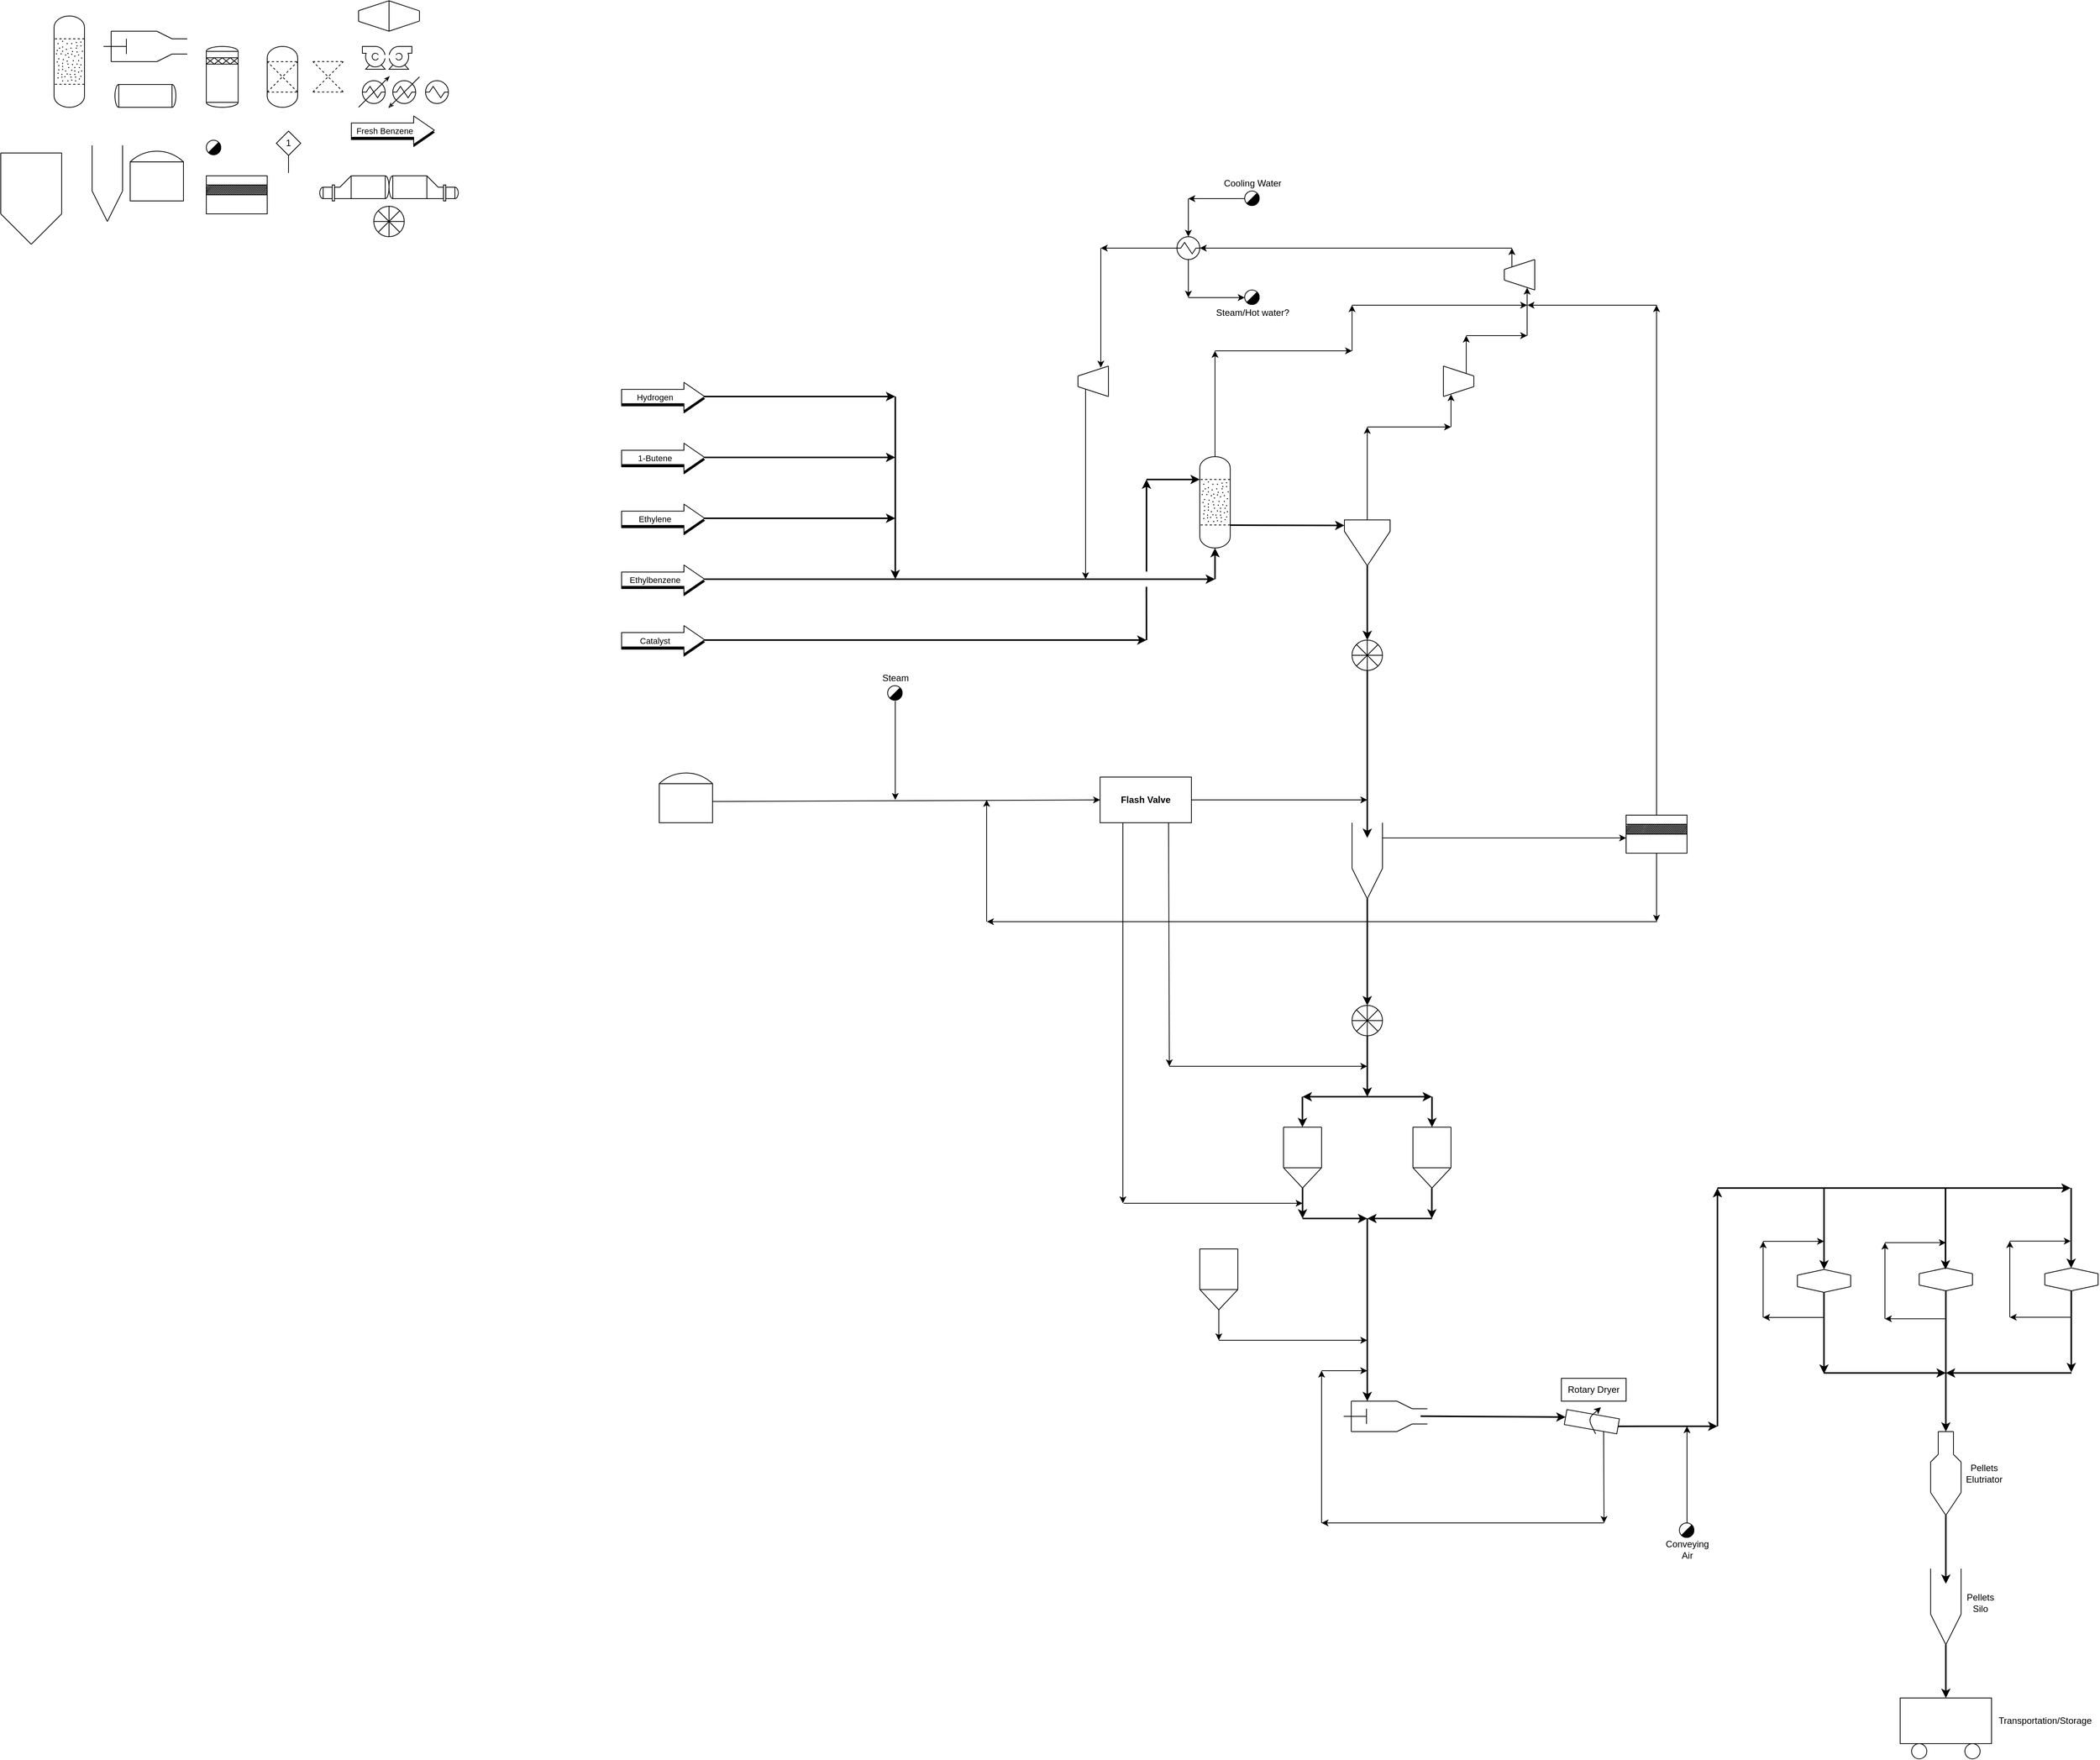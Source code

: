 <mxfile version="14.4.3" type="device"><diagram id="YGBsRg5ddGLBa4kyeDMG" name="Page-1"><mxGraphModel dx="7314" dy="3957" grid="1" gridSize="10" guides="1" tooltips="1" connect="1" arrows="1" fold="1" page="1" pageScale="1" pageWidth="827" pageHeight="1169" math="0" shadow="0"><root><mxCell id="0"/><mxCell id="1" parent="0"/><mxCell id="Da8FCALfoivuoiBRupIR-795" value="" style="endArrow=classic;html=1;strokeWidth=2;fontSize=12;" parent="1" edge="1"><mxGeometry width="50" height="50" relative="1" as="geometry"><mxPoint x="-3220" y="-640" as="sourcePoint"/><mxPoint x="-2630" y="-640" as="targetPoint"/></mxGeometry></mxCell><mxCell id="Da8FCALfoivuoiBRupIR-46" value="" style="endArrow=classic;html=1;strokeWidth=2;" parent="1" edge="1"><mxGeometry width="50" height="50" relative="1" as="geometry"><mxPoint x="-3220" y="-880" as="sourcePoint"/><mxPoint x="-2960" y="-880" as="targetPoint"/></mxGeometry></mxCell><mxCell id="Da8FCALfoivuoiBRupIR-47" value="" style="endArrow=classic;html=1;strokeWidth=2;" parent="1" edge="1"><mxGeometry width="50" height="50" relative="1" as="geometry"><mxPoint x="-3220" y="-800" as="sourcePoint"/><mxPoint x="-2960" y="-800" as="targetPoint"/></mxGeometry></mxCell><mxCell id="Da8FCALfoivuoiBRupIR-44" value="" style="endArrow=classic;html=1;strokeWidth=2;" parent="1" edge="1"><mxGeometry width="50" height="50" relative="1" as="geometry"><mxPoint x="-3220" y="-960" as="sourcePoint"/><mxPoint x="-2960" y="-960" as="targetPoint"/></mxGeometry></mxCell><mxCell id="Da8FCALfoivuoiBRupIR-43" value="" style="endArrow=classic;html=1;strokeWidth=2;" parent="1" edge="1"><mxGeometry width="50" height="50" relative="1" as="geometry"><mxPoint x="-3220" y="-720" as="sourcePoint"/><mxPoint x="-2540" y="-720" as="targetPoint"/></mxGeometry></mxCell><mxCell id="Da8FCALfoivuoiBRupIR-3" value="" style="shape=flexArrow;endArrow=classic;html=1;width=18.837;endSize=8.691;endWidth=17.388;fillColor=#000000;" parent="1" edge="1"><mxGeometry width="50" height="50" relative="1" as="geometry"><mxPoint x="-3320" y="-717" as="sourcePoint"/><mxPoint x="-3210" y="-717" as="targetPoint"/></mxGeometry></mxCell><mxCell id="Da8FCALfoivuoiBRupIR-4" value="" style="shape=flexArrow;endArrow=classic;html=1;fillColor=#ffffff;width=18.837;endSize=8.691;endWidth=17.388;" parent="1" edge="1"><mxGeometry width="50" height="50" relative="1" as="geometry"><mxPoint x="-3320" y="-720" as="sourcePoint"/><mxPoint x="-3210" y="-720" as="targetPoint"/></mxGeometry></mxCell><mxCell id="Da8FCALfoivuoiBRupIR-5" value="Ethylbenzene" style="edgeLabel;html=1;align=center;verticalAlign=middle;resizable=0;points=[];" parent="Da8FCALfoivuoiBRupIR-4" vertex="1" connectable="0"><mxGeometry x="-0.197" y="-1" relative="1" as="geometry"><mxPoint as="offset"/></mxGeometry></mxCell><mxCell id="Da8FCALfoivuoiBRupIR-24" value="" style="group;rotation=-180;" parent="1" vertex="1" connectable="0"><mxGeometry x="-2720" y="-1000" width="40" height="40" as="geometry"/></mxCell><mxCell id="Da8FCALfoivuoiBRupIR-25" value="" style="endArrow=none;html=1;" parent="Da8FCALfoivuoiBRupIR-24" edge="1"><mxGeometry width="50" height="50" relative="1" as="geometry"><mxPoint x="40" as="sourcePoint"/><mxPoint x="40" y="40" as="targetPoint"/></mxGeometry></mxCell><mxCell id="Da8FCALfoivuoiBRupIR-26" value="" style="endArrow=none;html=1;" parent="Da8FCALfoivuoiBRupIR-24" edge="1"><mxGeometry width="50" height="50" relative="1" as="geometry"><mxPoint y="13" as="sourcePoint"/><mxPoint y="27" as="targetPoint"/></mxGeometry></mxCell><mxCell id="Da8FCALfoivuoiBRupIR-27" value="" style="endArrow=none;html=1;" parent="Da8FCALfoivuoiBRupIR-24" edge="1"><mxGeometry width="50" height="50" relative="1" as="geometry"><mxPoint y="13" as="sourcePoint"/><mxPoint x="40" as="targetPoint"/></mxGeometry></mxCell><mxCell id="Da8FCALfoivuoiBRupIR-28" value="" style="endArrow=none;html=1;" parent="Da8FCALfoivuoiBRupIR-24" edge="1"><mxGeometry width="50" height="50" relative="1" as="geometry"><mxPoint y="27" as="sourcePoint"/><mxPoint x="40" y="40" as="targetPoint"/></mxGeometry></mxCell><mxCell id="Da8FCALfoivuoiBRupIR-254" value="" style="endArrow=classic;html=1;strokeWidth=1;" parent="Da8FCALfoivuoiBRupIR-24" edge="1"><mxGeometry width="50" height="50" relative="1" as="geometry"><mxPoint x="10" y="30" as="sourcePoint"/><mxPoint x="10" y="280" as="targetPoint"/></mxGeometry></mxCell><mxCell id="Da8FCALfoivuoiBRupIR-34" value="" style="shape=flexArrow;endArrow=classic;html=1;width=18.837;endSize=8.691;endWidth=17.388;fillColor=#000000;" parent="1" edge="1"><mxGeometry width="50" height="50" relative="1" as="geometry"><mxPoint x="-3320" y="-797" as="sourcePoint"/><mxPoint x="-3210" y="-797" as="targetPoint"/></mxGeometry></mxCell><mxCell id="Da8FCALfoivuoiBRupIR-35" value="" style="shape=flexArrow;endArrow=classic;html=1;fillColor=#ffffff;width=18.837;endSize=8.691;endWidth=17.388;" parent="1" edge="1"><mxGeometry width="50" height="50" relative="1" as="geometry"><mxPoint x="-3320" y="-800" as="sourcePoint"/><mxPoint x="-3210" y="-800" as="targetPoint"/></mxGeometry></mxCell><mxCell id="Da8FCALfoivuoiBRupIR-36" value="Ethylene" style="edgeLabel;html=1;align=center;verticalAlign=middle;resizable=0;points=[];" parent="Da8FCALfoivuoiBRupIR-35" vertex="1" connectable="0"><mxGeometry x="-0.197" y="-1" relative="1" as="geometry"><mxPoint as="offset"/></mxGeometry></mxCell><mxCell id="Da8FCALfoivuoiBRupIR-37" value="" style="shape=flexArrow;endArrow=classic;html=1;width=18.837;endSize=8.691;endWidth=17.388;fillColor=#000000;" parent="1" edge="1"><mxGeometry width="50" height="50" relative="1" as="geometry"><mxPoint x="-3320" y="-877" as="sourcePoint"/><mxPoint x="-3210" y="-877" as="targetPoint"/></mxGeometry></mxCell><mxCell id="Da8FCALfoivuoiBRupIR-38" value="" style="shape=flexArrow;endArrow=classic;html=1;fillColor=#ffffff;width=18.837;endSize=8.691;endWidth=17.388;" parent="1" edge="1"><mxGeometry width="50" height="50" relative="1" as="geometry"><mxPoint x="-3320" y="-880" as="sourcePoint"/><mxPoint x="-3210" y="-880" as="targetPoint"/></mxGeometry></mxCell><mxCell id="Da8FCALfoivuoiBRupIR-39" value="1-Butene" style="edgeLabel;html=1;align=center;verticalAlign=middle;resizable=0;points=[];" parent="Da8FCALfoivuoiBRupIR-38" vertex="1" connectable="0"><mxGeometry x="-0.197" y="-1" relative="1" as="geometry"><mxPoint as="offset"/></mxGeometry></mxCell><mxCell id="Da8FCALfoivuoiBRupIR-40" value="" style="shape=flexArrow;endArrow=classic;html=1;width=18.837;endSize=8.691;endWidth=17.388;fillColor=#000000;" parent="1" edge="1"><mxGeometry width="50" height="50" relative="1" as="geometry"><mxPoint x="-3320" y="-957" as="sourcePoint"/><mxPoint x="-3210" y="-957" as="targetPoint"/></mxGeometry></mxCell><mxCell id="Da8FCALfoivuoiBRupIR-41" value="" style="shape=flexArrow;endArrow=classic;html=1;fillColor=#ffffff;width=18.837;endSize=8.691;endWidth=17.388;" parent="1" edge="1"><mxGeometry width="50" height="50" relative="1" as="geometry"><mxPoint x="-3320" y="-960" as="sourcePoint"/><mxPoint x="-3210" y="-960" as="targetPoint"/></mxGeometry></mxCell><mxCell id="Da8FCALfoivuoiBRupIR-42" value="Hydrogen" style="edgeLabel;html=1;align=center;verticalAlign=middle;resizable=0;points=[];" parent="Da8FCALfoivuoiBRupIR-41" vertex="1" connectable="0"><mxGeometry x="-0.197" y="-1" relative="1" as="geometry"><mxPoint as="offset"/></mxGeometry></mxCell><mxCell id="Da8FCALfoivuoiBRupIR-45" value="" style="endArrow=classic;html=1;strokeWidth=2;" parent="1" edge="1"><mxGeometry width="50" height="50" relative="1" as="geometry"><mxPoint x="-2960" y="-960" as="sourcePoint"/><mxPoint x="-2960" y="-720" as="targetPoint"/></mxGeometry></mxCell><mxCell id="Da8FCALfoivuoiBRupIR-167" value="" style="group" parent="1" vertex="1" connectable="0"><mxGeometry x="-2560" y="-881" width="40" height="120" as="geometry"/></mxCell><mxCell id="Da8FCALfoivuoiBRupIR-95" value="" style="group" parent="Da8FCALfoivuoiBRupIR-167" vertex="1" connectable="0"><mxGeometry width="40" height="120" as="geometry"/></mxCell><mxCell id="Da8FCALfoivuoiBRupIR-48" value="" style="verticalLabelPosition=bottom;outlineConnect=0;align=center;dashed=0;html=1;verticalAlign=top;shape=mxgraph.pid2misc.column;columnType=common" parent="Da8FCALfoivuoiBRupIR-95" vertex="1"><mxGeometry width="40" height="120" as="geometry"/></mxCell><mxCell id="Da8FCALfoivuoiBRupIR-49" value="" style="endArrow=none;dashed=1;html=1;strokeWidth=1;" parent="Da8FCALfoivuoiBRupIR-95" edge="1"><mxGeometry width="50" height="50" relative="1" as="geometry"><mxPoint x="40" y="30" as="sourcePoint"/><mxPoint y="30" as="targetPoint"/><Array as="points"><mxPoint x="40" y="30"/></Array></mxGeometry></mxCell><mxCell id="Da8FCALfoivuoiBRupIR-50" value="" style="endArrow=none;dashed=1;html=1;strokeWidth=1;" parent="Da8FCALfoivuoiBRupIR-95" edge="1"><mxGeometry width="50" height="50" relative="1" as="geometry"><mxPoint x="40" y="89.715" as="sourcePoint"/><mxPoint y="89.715" as="targetPoint"/><Array as="points"><mxPoint x="40" y="89.715"/></Array></mxGeometry></mxCell><mxCell id="Da8FCALfoivuoiBRupIR-52" value="" style="ellipse;whiteSpace=wrap;html=1;aspect=fixed;labelBackgroundColor=#000000;fillColor=#000000;" parent="Da8FCALfoivuoiBRupIR-95" vertex="1"><mxGeometry x="5" y="36" width="0.508" height="0.508" as="geometry"/></mxCell><mxCell id="Da8FCALfoivuoiBRupIR-54" value="" style="ellipse;whiteSpace=wrap;html=1;aspect=fixed;labelBackgroundColor=#000000;fillColor=#000000;" parent="Da8FCALfoivuoiBRupIR-95" vertex="1"><mxGeometry x="16" y="43.5" width="0.508" height="0.508" as="geometry"/></mxCell><mxCell id="Da8FCALfoivuoiBRupIR-57" value="" style="ellipse;whiteSpace=wrap;html=1;aspect=fixed;labelBackgroundColor=#000000;fillColor=#000000;" parent="Da8FCALfoivuoiBRupIR-95" vertex="1"><mxGeometry x="9" y="49.5" width="0.508" height="0.508" as="geometry"/></mxCell><mxCell id="Da8FCALfoivuoiBRupIR-58" value="" style="ellipse;whiteSpace=wrap;html=1;aspect=fixed;labelBackgroundColor=#000000;fillColor=#000000;" parent="Da8FCALfoivuoiBRupIR-95" vertex="1"><mxGeometry x="35" y="39" width="0.508" height="0.508" as="geometry"/></mxCell><mxCell id="Da8FCALfoivuoiBRupIR-59" value="" style="ellipse;whiteSpace=wrap;html=1;aspect=fixed;labelBackgroundColor=#000000;fillColor=#000000;" parent="Da8FCALfoivuoiBRupIR-95" vertex="1"><mxGeometry x="11" y="66" width="0.508" height="0.508" as="geometry"/></mxCell><mxCell id="Da8FCALfoivuoiBRupIR-60" value="" style="ellipse;whiteSpace=wrap;html=1;aspect=fixed;labelBackgroundColor=#000000;fillColor=#000000;" parent="Da8FCALfoivuoiBRupIR-95" vertex="1"><mxGeometry x="4" y="60" width="0.508" height="0.508" as="geometry"/></mxCell><mxCell id="Da8FCALfoivuoiBRupIR-61" value="" style="ellipse;whiteSpace=wrap;html=1;aspect=fixed;labelBackgroundColor=#000000;fillColor=#000000;" parent="Da8FCALfoivuoiBRupIR-95" vertex="1"><mxGeometry x="12" y="57" width="0.508" height="0.508" as="geometry"/></mxCell><mxCell id="Da8FCALfoivuoiBRupIR-62" value="" style="ellipse;whiteSpace=wrap;html=1;aspect=fixed;labelBackgroundColor=#000000;fillColor=#000000;" parent="Da8FCALfoivuoiBRupIR-95" vertex="1"><mxGeometry x="23" y="36" width="0.508" height="0.508" as="geometry"/></mxCell><mxCell id="Da8FCALfoivuoiBRupIR-65" value="" style="ellipse;whiteSpace=wrap;html=1;aspect=fixed;labelBackgroundColor=#000000;fillColor=#000000;" parent="Da8FCALfoivuoiBRupIR-95" vertex="1"><mxGeometry x="25" y="58.5" width="0.508" height="0.508" as="geometry"/></mxCell><mxCell id="Da8FCALfoivuoiBRupIR-66" value="" style="ellipse;whiteSpace=wrap;html=1;aspect=fixed;labelBackgroundColor=#000000;fillColor=#000000;" parent="Da8FCALfoivuoiBRupIR-95" vertex="1"><mxGeometry x="27" y="76.5" width="0.508" height="0.508" as="geometry"/></mxCell><mxCell id="Da8FCALfoivuoiBRupIR-68" value="" style="ellipse;whiteSpace=wrap;html=1;aspect=fixed;labelBackgroundColor=#000000;fillColor=#000000;" parent="Da8FCALfoivuoiBRupIR-95" vertex="1"><mxGeometry x="19" y="67.5" width="0.508" height="0.508" as="geometry"/></mxCell><mxCell id="Da8FCALfoivuoiBRupIR-69" value="" style="ellipse;whiteSpace=wrap;html=1;aspect=fixed;labelBackgroundColor=#000000;fillColor=#000000;" parent="Da8FCALfoivuoiBRupIR-95" vertex="1"><mxGeometry x="14" y="79.5" width="0.508" height="0.508" as="geometry"/></mxCell><mxCell id="Da8FCALfoivuoiBRupIR-70" value="" style="ellipse;whiteSpace=wrap;html=1;aspect=fixed;labelBackgroundColor=#000000;fillColor=#000000;" parent="Da8FCALfoivuoiBRupIR-95" vertex="1"><mxGeometry x="33" y="67.5" width="0.508" height="0.508" as="geometry"/></mxCell><mxCell id="Da8FCALfoivuoiBRupIR-71" value="" style="ellipse;whiteSpace=wrap;html=1;aspect=fixed;labelBackgroundColor=#000000;fillColor=#000000;" parent="Da8FCALfoivuoiBRupIR-95" vertex="1"><mxGeometry x="32" y="51" width="0.508" height="0.508" as="geometry"/></mxCell><mxCell id="Da8FCALfoivuoiBRupIR-72" value="" style="ellipse;whiteSpace=wrap;html=1;aspect=fixed;labelBackgroundColor=#000000;fillColor=#000000;" parent="Da8FCALfoivuoiBRupIR-95" vertex="1"><mxGeometry x="24" y="46.5" width="0.508" height="0.508" as="geometry"/></mxCell><mxCell id="Da8FCALfoivuoiBRupIR-73" value="" style="ellipse;whiteSpace=wrap;html=1;aspect=fixed;labelBackgroundColor=#000000;fillColor=#000000;" parent="Da8FCALfoivuoiBRupIR-95" vertex="1"><mxGeometry x="10" y="76.5" width="0.508" height="0.508" as="geometry"/></mxCell><mxCell id="Da8FCALfoivuoiBRupIR-74" value="" style="ellipse;whiteSpace=wrap;html=1;aspect=fixed;labelBackgroundColor=#000000;fillColor=#000000;" parent="Da8FCALfoivuoiBRupIR-95" vertex="1"><mxGeometry x="19" y="54" width="0.508" height="0.508" as="geometry"/></mxCell><mxCell id="Da8FCALfoivuoiBRupIR-75" value="" style="ellipse;whiteSpace=wrap;html=1;aspect=fixed;labelBackgroundColor=#000000;fillColor=#000000;" parent="Da8FCALfoivuoiBRupIR-95" vertex="1"><mxGeometry x="6" y="70.5" width="0.508" height="0.508" as="geometry"/></mxCell><mxCell id="Da8FCALfoivuoiBRupIR-76" value="" style="ellipse;whiteSpace=wrap;html=1;aspect=fixed;labelBackgroundColor=#000000;fillColor=#000000;" parent="Da8FCALfoivuoiBRupIR-95" vertex="1"><mxGeometry x="5" y="81" width="0.508" height="0.508" as="geometry"/></mxCell><mxCell id="Da8FCALfoivuoiBRupIR-77" value="" style="ellipse;whiteSpace=wrap;html=1;aspect=fixed;labelBackgroundColor=#000000;fillColor=#000000;" parent="Da8FCALfoivuoiBRupIR-95" vertex="1"><mxGeometry x="27" y="67.5" width="0.508" height="0.508" as="geometry"/></mxCell><mxCell id="Da8FCALfoivuoiBRupIR-78" value="" style="ellipse;whiteSpace=wrap;html=1;aspect=fixed;labelBackgroundColor=#000000;fillColor=#000000;" parent="Da8FCALfoivuoiBRupIR-95" vertex="1"><mxGeometry x="32" y="73.5" width="0.508" height="0.508" as="geometry"/></mxCell><mxCell id="Da8FCALfoivuoiBRupIR-79" value="" style="ellipse;whiteSpace=wrap;html=1;aspect=fixed;labelBackgroundColor=#000000;fillColor=#000000;" parent="Da8FCALfoivuoiBRupIR-95" vertex="1"><mxGeometry x="33" y="82.5" width="0.508" height="0.508" as="geometry"/></mxCell><mxCell id="Da8FCALfoivuoiBRupIR-80" value="" style="ellipse;whiteSpace=wrap;html=1;aspect=fixed;labelBackgroundColor=#000000;fillColor=#000000;" parent="Da8FCALfoivuoiBRupIR-95" vertex="1"><mxGeometry x="18" y="63" width="0.508" height="0.508" as="geometry"/></mxCell><mxCell id="Da8FCALfoivuoiBRupIR-81" value="" style="ellipse;whiteSpace=wrap;html=1;aspect=fixed;labelBackgroundColor=#000000;fillColor=#000000;" parent="Da8FCALfoivuoiBRupIR-95" vertex="1"><mxGeometry x="29" y="42" width="0.508" height="0.508" as="geometry"/></mxCell><mxCell id="Da8FCALfoivuoiBRupIR-82" value="" style="ellipse;whiteSpace=wrap;html=1;aspect=fixed;labelBackgroundColor=#000000;fillColor=#000000;" parent="Da8FCALfoivuoiBRupIR-95" vertex="1"><mxGeometry x="11" y="40.5" width="0.508" height="0.508" as="geometry"/></mxCell><mxCell id="Da8FCALfoivuoiBRupIR-83" value="" style="ellipse;whiteSpace=wrap;html=1;aspect=fixed;labelBackgroundColor=#000000;fillColor=#000000;" parent="Da8FCALfoivuoiBRupIR-95" vertex="1"><mxGeometry x="15" y="72" width="0.508" height="0.508" as="geometry"/></mxCell><mxCell id="Da8FCALfoivuoiBRupIR-84" value="" style="ellipse;whiteSpace=wrap;html=1;aspect=fixed;labelBackgroundColor=#000000;fillColor=#000000;" parent="Da8FCALfoivuoiBRupIR-95" vertex="1"><mxGeometry x="21" y="76.5" width="0.508" height="0.508" as="geometry"/></mxCell><mxCell id="Da8FCALfoivuoiBRupIR-85" value="" style="ellipse;whiteSpace=wrap;html=1;aspect=fixed;labelBackgroundColor=#000000;fillColor=#000000;" parent="Da8FCALfoivuoiBRupIR-95" vertex="1"><mxGeometry x="23" y="84" width="0.508" height="0.508" as="geometry"/></mxCell><mxCell id="Da8FCALfoivuoiBRupIR-86" value="" style="ellipse;whiteSpace=wrap;html=1;aspect=fixed;labelBackgroundColor=#000000;fillColor=#000000;" parent="Da8FCALfoivuoiBRupIR-95" vertex="1"><mxGeometry x="32" y="58.5" width="0.508" height="0.508" as="geometry"/></mxCell><mxCell id="Da8FCALfoivuoiBRupIR-87" value="" style="ellipse;whiteSpace=wrap;html=1;aspect=fixed;labelBackgroundColor=#000000;fillColor=#000000;" parent="Da8FCALfoivuoiBRupIR-95" vertex="1"><mxGeometry x="27" y="52.5" width="0.508" height="0.508" as="geometry"/></mxCell><mxCell id="Da8FCALfoivuoiBRupIR-88" value="" style="ellipse;whiteSpace=wrap;html=1;aspect=fixed;labelBackgroundColor=#000000;fillColor=#000000;" parent="Da8FCALfoivuoiBRupIR-95" vertex="1"><mxGeometry x="7" y="42" width="0.508" height="0.508" as="geometry"/></mxCell><mxCell id="Da8FCALfoivuoiBRupIR-89" value="" style="ellipse;whiteSpace=wrap;html=1;aspect=fixed;labelBackgroundColor=#000000;fillColor=#000000;" parent="Da8FCALfoivuoiBRupIR-95" vertex="1"><mxGeometry x="3" y="49.5" width="0.508" height="0.508" as="geometry"/></mxCell><mxCell id="Da8FCALfoivuoiBRupIR-90" value="" style="ellipse;whiteSpace=wrap;html=1;aspect=fixed;labelBackgroundColor=#000000;fillColor=#000000;" parent="Da8FCALfoivuoiBRupIR-95" vertex="1"><mxGeometry x="15" y="51" width="0.508" height="0.508" as="geometry"/></mxCell><mxCell id="Da8FCALfoivuoiBRupIR-91" value="" style="ellipse;whiteSpace=wrap;html=1;aspect=fixed;labelBackgroundColor=#000000;fillColor=#000000;" parent="Da8FCALfoivuoiBRupIR-95" vertex="1"><mxGeometry x="17" y="36" width="0.508" height="0.508" as="geometry"/></mxCell><mxCell id="Da8FCALfoivuoiBRupIR-92" value="" style="ellipse;whiteSpace=wrap;html=1;aspect=fixed;labelBackgroundColor=#000000;fillColor=#000000;" parent="Da8FCALfoivuoiBRupIR-95" vertex="1"><mxGeometry x="30" y="63" width="0.508" height="0.508" as="geometry"/></mxCell><mxCell id="Da8FCALfoivuoiBRupIR-93" value="" style="ellipse;whiteSpace=wrap;html=1;aspect=fixed;labelBackgroundColor=#000000;fillColor=#000000;" parent="Da8FCALfoivuoiBRupIR-95" vertex="1"><mxGeometry x="22" y="42" width="0.508" height="0.508" as="geometry"/></mxCell><mxCell id="Da8FCALfoivuoiBRupIR-94" value="" style="ellipse;whiteSpace=wrap;html=1;aspect=fixed;labelBackgroundColor=#000000;fillColor=#000000;" parent="Da8FCALfoivuoiBRupIR-95" vertex="1"><mxGeometry x="29" y="34.5" width="0.508" height="0.508" as="geometry"/></mxCell><mxCell id="Da8FCALfoivuoiBRupIR-137" value="" style="ellipse;whiteSpace=wrap;html=1;aspect=fixed;labelBackgroundColor=#000000;fillColor=#000000;" parent="Da8FCALfoivuoiBRupIR-95" vertex="1"><mxGeometry x="24" y="63.51" width="0.508" height="0.508" as="geometry"/></mxCell><mxCell id="Da8FCALfoivuoiBRupIR-139" value="" style="ellipse;whiteSpace=wrap;html=1;aspect=fixed;labelBackgroundColor=#000000;fillColor=#000000;" parent="Da8FCALfoivuoiBRupIR-167" vertex="1"><mxGeometry x="6" y="56" width="0.508" height="0.508" as="geometry"/></mxCell><mxCell id="Da8FCALfoivuoiBRupIR-140" value="" style="ellipse;whiteSpace=wrap;html=1;aspect=fixed;labelBackgroundColor=#000000;fillColor=#000000;" parent="Da8FCALfoivuoiBRupIR-167" vertex="1"><mxGeometry x="18" y="49" width="0.508" height="0.508" as="geometry"/></mxCell><mxCell id="Da8FCALfoivuoiBRupIR-141" value="" style="ellipse;whiteSpace=wrap;html=1;aspect=fixed;labelBackgroundColor=#000000;fillColor=#000000;" parent="Da8FCALfoivuoiBRupIR-167" vertex="1"><mxGeometry x="17" y="59" width="0.508" height="0.508" as="geometry"/></mxCell><mxCell id="Da8FCALfoivuoiBRupIR-142" value="" style="ellipse;whiteSpace=wrap;html=1;aspect=fixed;labelBackgroundColor=#000000;fillColor=#000000;" parent="Da8FCALfoivuoiBRupIR-167" vertex="1"><mxGeometry x="11" y="85" width="0.508" height="0.508" as="geometry"/></mxCell><mxCell id="Da8FCALfoivuoiBRupIR-143" value="" style="ellipse;whiteSpace=wrap;html=1;aspect=fixed;labelBackgroundColor=#000000;fillColor=#000000;" parent="Da8FCALfoivuoiBRupIR-167" vertex="1"><mxGeometry x="5" y="75" width="0.508" height="0.508" as="geometry"/></mxCell><mxCell id="Da8FCALfoivuoiBRupIR-144" value="" style="ellipse;whiteSpace=wrap;html=1;aspect=fixed;labelBackgroundColor=#000000;fillColor=#000000;" parent="Da8FCALfoivuoiBRupIR-167" vertex="1"><mxGeometry x="10" y="80" width="0.508" height="0.508" as="geometry"/></mxCell><mxCell id="Da8FCALfoivuoiBRupIR-145" value="" style="ellipse;whiteSpace=wrap;html=1;aspect=fixed;labelBackgroundColor=#000000;fillColor=#000000;" parent="Da8FCALfoivuoiBRupIR-167" vertex="1"><mxGeometry x="18" y="85" width="0.508" height="0.508" as="geometry"/></mxCell><mxCell id="Da8FCALfoivuoiBRupIR-146" value="" style="ellipse;whiteSpace=wrap;html=1;aspect=fixed;labelBackgroundColor=#000000;fillColor=#000000;" parent="Da8FCALfoivuoiBRupIR-167" vertex="1"><mxGeometry x="22" y="80" width="0.508" height="0.508" as="geometry"/></mxCell><mxCell id="Da8FCALfoivuoiBRupIR-147" value="" style="ellipse;whiteSpace=wrap;html=1;aspect=fixed;labelBackgroundColor=#000000;fillColor=#000000;" parent="Da8FCALfoivuoiBRupIR-167" vertex="1"><mxGeometry x="37" y="46" width="0.508" height="0.508" as="geometry"/></mxCell><mxCell id="Da8FCALfoivuoiBRupIR-148" value="" style="ellipse;whiteSpace=wrap;html=1;aspect=fixed;labelBackgroundColor=#000000;fillColor=#000000;" parent="Da8FCALfoivuoiBRupIR-167" vertex="1"><mxGeometry x="30" y="47" width="0.508" height="0.508" as="geometry"/></mxCell><mxCell id="Da8FCALfoivuoiBRupIR-149" value="" style="ellipse;whiteSpace=wrap;html=1;aspect=fixed;labelBackgroundColor=#000000;fillColor=#000000;" parent="Da8FCALfoivuoiBRupIR-167" vertex="1"><mxGeometry x="36" y="55" width="0.508" height="0.508" as="geometry"/></mxCell><mxCell id="Da8FCALfoivuoiBRupIR-150" value="" style="ellipse;whiteSpace=wrap;html=1;aspect=fixed;labelBackgroundColor=#000000;fillColor=#000000;" parent="Da8FCALfoivuoiBRupIR-167" vertex="1"><mxGeometry x="23" y="71" width="0.508" height="0.508" as="geometry"/></mxCell><mxCell id="Da8FCALfoivuoiBRupIR-151" value="" style="ellipse;whiteSpace=wrap;html=1;aspect=fixed;labelBackgroundColor=#000000;fillColor=#000000;" parent="Da8FCALfoivuoiBRupIR-167" vertex="1"><mxGeometry x="28" y="80" width="0.508" height="0.508" as="geometry"/></mxCell><mxCell id="Da8FCALfoivuoiBRupIR-152" value="" style="ellipse;whiteSpace=wrap;html=1;aspect=fixed;labelBackgroundColor=#000000;fillColor=#000000;" parent="Da8FCALfoivuoiBRupIR-167" vertex="1"><mxGeometry x="35" y="79" width="0.508" height="0.508" as="geometry"/></mxCell><mxCell id="Da8FCALfoivuoiBRupIR-153" value="" style="ellipse;whiteSpace=wrap;html=1;aspect=fixed;labelBackgroundColor=#000000;fillColor=#000000;" parent="Da8FCALfoivuoiBRupIR-167" vertex="1"><mxGeometry x="6" y="65" width="0.508" height="0.508" as="geometry"/></mxCell><mxCell id="Da8FCALfoivuoiBRupIR-154" value="" style="ellipse;whiteSpace=wrap;html=1;aspect=fixed;labelBackgroundColor=#000000;fillColor=#000000;" parent="Da8FCALfoivuoiBRupIR-167" vertex="1"><mxGeometry x="11" y="62" width="0.508" height="0.508" as="geometry"/></mxCell><mxCell id="Da8FCALfoivuoiBRupIR-155" value="" style="ellipse;whiteSpace=wrap;html=1;aspect=fixed;labelBackgroundColor=#000000;fillColor=#000000;" parent="Da8FCALfoivuoiBRupIR-167" vertex="1"><mxGeometry x="4" y="45" width="0.508" height="0.508" as="geometry"/></mxCell><mxCell id="Da8FCALfoivuoiBRupIR-156" value="" style="ellipse;whiteSpace=wrap;html=1;aspect=fixed;labelBackgroundColor=#000000;fillColor=#000000;" parent="Da8FCALfoivuoiBRupIR-167" vertex="1"><mxGeometry x="11" y="46" width="0.508" height="0.508" as="geometry"/></mxCell><mxCell id="Da8FCALfoivuoiBRupIR-157" value="" style="ellipse;whiteSpace=wrap;html=1;aspect=fixed;labelBackgroundColor=#000000;fillColor=#000000;" parent="Da8FCALfoivuoiBRupIR-167" vertex="1"><mxGeometry x="11" y="33" width="0.508" height="0.508" as="geometry"/></mxCell><mxCell id="Da8FCALfoivuoiBRupIR-158" value="" style="ellipse;whiteSpace=wrap;html=1;aspect=fixed;labelBackgroundColor=#000000;fillColor=#000000;" parent="Da8FCALfoivuoiBRupIR-167" vertex="1"><mxGeometry x="23" y="50" width="0.508" height="0.508" as="geometry"/></mxCell><mxCell id="Da8FCALfoivuoiBRupIR-159" value="" style="ellipse;whiteSpace=wrap;html=1;aspect=fixed;labelBackgroundColor=#000000;fillColor=#000000;" parent="Da8FCALfoivuoiBRupIR-167" vertex="1"><mxGeometry x="35" y="64" width="0.508" height="0.508" as="geometry"/></mxCell><mxCell id="Da8FCALfoivuoiBRupIR-160" value="" style="ellipse;whiteSpace=wrap;html=1;aspect=fixed;labelBackgroundColor=#000000;fillColor=#000000;" parent="Da8FCALfoivuoiBRupIR-167" vertex="1"><mxGeometry x="17" y="76" width="0.508" height="0.508" as="geometry"/></mxCell><mxCell id="Da8FCALfoivuoiBRupIR-161" value="" style="ellipse;whiteSpace=wrap;html=1;aspect=fixed;labelBackgroundColor=#000000;fillColor=#000000;" parent="Da8FCALfoivuoiBRupIR-167" vertex="1"><mxGeometry x="11" y="70" width="0.508" height="0.508" as="geometry"/></mxCell><mxCell id="Da8FCALfoivuoiBRupIR-162" value="" style="ellipse;whiteSpace=wrap;html=1;aspect=fixed;labelBackgroundColor=#000000;fillColor=#000000;" parent="Da8FCALfoivuoiBRupIR-167" vertex="1"><mxGeometry x="28" y="85" width="0.508" height="0.508" as="geometry"/></mxCell><mxCell id="Da8FCALfoivuoiBRupIR-163" value="" style="ellipse;whiteSpace=wrap;html=1;aspect=fixed;labelBackgroundColor=#000000;fillColor=#000000;" parent="Da8FCALfoivuoiBRupIR-167" vertex="1"><mxGeometry x="27" y="72" width="0.508" height="0.508" as="geometry"/></mxCell><mxCell id="Da8FCALfoivuoiBRupIR-164" value="" style="ellipse;whiteSpace=wrap;html=1;aspect=fixed;labelBackgroundColor=#000000;fillColor=#000000;" parent="Da8FCALfoivuoiBRupIR-167" vertex="1"><mxGeometry x="36" y="72" width="0.508" height="0.508" as="geometry"/></mxCell><mxCell id="Da8FCALfoivuoiBRupIR-165" value="" style="ellipse;whiteSpace=wrap;html=1;aspect=fixed;labelBackgroundColor=#000000;fillColor=#000000;" parent="Da8FCALfoivuoiBRupIR-167" vertex="1"><mxGeometry x="30" y="39" width="0.508" height="0.508" as="geometry"/></mxCell><mxCell id="Da8FCALfoivuoiBRupIR-166" value="" style="ellipse;whiteSpace=wrap;html=1;aspect=fixed;labelBackgroundColor=#000000;fillColor=#000000;" parent="Da8FCALfoivuoiBRupIR-167" vertex="1"><mxGeometry x="35" y="34" width="0.508" height="0.508" as="geometry"/></mxCell><mxCell id="Da8FCALfoivuoiBRupIR-240" value="" style="endArrow=classic;html=1;strokeWidth=1;" parent="1" source="Da8FCALfoivuoiBRupIR-48" edge="1"><mxGeometry width="50" height="50" relative="1" as="geometry"><mxPoint x="-2490" y="-911" as="sourcePoint"/><mxPoint x="-2540" y="-1020" as="targetPoint"/></mxGeometry></mxCell><mxCell id="Da8FCALfoivuoiBRupIR-241" value="" style="endArrow=classic;html=1;strokeWidth=1;" parent="1" edge="1"><mxGeometry width="50" height="50" relative="1" as="geometry"><mxPoint x="-2540" y="-1020" as="sourcePoint"/><mxPoint x="-2360" y="-1020" as="targetPoint"/></mxGeometry></mxCell><mxCell id="Da8FCALfoivuoiBRupIR-242" value="" style="shape=mxgraph.pid.heat_exchangers.shell_and_tube_heat_exchanger_1;html=1;pointerEvents=1;align=center;verticalLabelPosition=bottom;verticalAlign=top;dashed=0;" parent="1" vertex="1"><mxGeometry x="-2590" y="-1170" width="30" height="30" as="geometry"/></mxCell><mxCell id="Da8FCALfoivuoiBRupIR-244" value="" style="endArrow=classic;html=1;strokeWidth=1;entryX=1;entryY=0.5;entryDx=0;entryDy=0;entryPerimeter=0;" parent="1" target="Da8FCALfoivuoiBRupIR-242" edge="1"><mxGeometry width="50" height="50" relative="1" as="geometry"><mxPoint x="-2150" y="-1155" as="sourcePoint"/><mxPoint x="-2388" y="-1144" as="targetPoint"/></mxGeometry></mxCell><mxCell id="Da8FCALfoivuoiBRupIR-245" value="" style="endArrow=classic;html=1;strokeWidth=2;" parent="1" target="Da8FCALfoivuoiBRupIR-48" edge="1"><mxGeometry width="50" height="50" relative="1" as="geometry"><mxPoint x="-2540" y="-720" as="sourcePoint"/><mxPoint x="-2530" y="-710" as="targetPoint"/></mxGeometry></mxCell><mxCell id="Da8FCALfoivuoiBRupIR-252" value="" style="endArrow=classic;html=1;strokeWidth=1;exitX=0;exitY=0.5;exitDx=0;exitDy=0;exitPerimeter=0;" parent="1" source="Da8FCALfoivuoiBRupIR-242" edge="1"><mxGeometry width="50" height="50" relative="1" as="geometry"><mxPoint x="-2390" y="-1145" as="sourcePoint"/><mxPoint x="-2690" y="-1155" as="targetPoint"/></mxGeometry></mxCell><mxCell id="Da8FCALfoivuoiBRupIR-253" value="" style="endArrow=classic;html=1;strokeWidth=1;" parent="1" edge="1"><mxGeometry width="50" height="50" relative="1" as="geometry"><mxPoint x="-2690" y="-1155" as="sourcePoint"/><mxPoint x="-2690" y="-998" as="targetPoint"/></mxGeometry></mxCell><mxCell id="Da8FCALfoivuoiBRupIR-255" value="" style="shape=mxgraph.pid.heat_exchangers.condenser;html=1;pointerEvents=1;align=center;verticalLabelPosition=bottom;verticalAlign=top;dashed=0;" parent="1" vertex="1"><mxGeometry x="-3665" y="-1380" width="40" height="40" as="geometry"/></mxCell><mxCell id="Da8FCALfoivuoiBRupIR-256" value="" style="shape=mxgraph.pid.heat_exchangers.heater;html=1;pointerEvents=1;align=center;verticalLabelPosition=bottom;verticalAlign=top;dashed=0;" parent="1" vertex="1"><mxGeometry x="-3625" y="-1380" width="40" height="40" as="geometry"/></mxCell><mxCell id="Da8FCALfoivuoiBRupIR-257" value="" style="shape=flexArrow;endArrow=classic;html=1;width=18.837;endSize=8.691;endWidth=17.388;fillColor=#000000;" parent="1" edge="1"><mxGeometry width="50" height="50" relative="1" as="geometry"><mxPoint x="-3675" y="-1307.0" as="sourcePoint"/><mxPoint x="-3565" y="-1307.0" as="targetPoint"/></mxGeometry></mxCell><mxCell id="Da8FCALfoivuoiBRupIR-258" value="" style="shape=flexArrow;endArrow=classic;html=1;fillColor=#ffffff;width=18.837;endSize=8.691;endWidth=17.388;" parent="1" edge="1"><mxGeometry width="50" height="50" relative="1" as="geometry"><mxPoint x="-3675" y="-1310" as="sourcePoint"/><mxPoint x="-3565" y="-1310" as="targetPoint"/></mxGeometry></mxCell><mxCell id="Da8FCALfoivuoiBRupIR-259" value="Fresh Benzene" style="edgeLabel;html=1;align=center;verticalAlign=middle;resizable=0;points=[];" parent="Da8FCALfoivuoiBRupIR-258" vertex="1" connectable="0"><mxGeometry x="-0.197" y="-1" relative="1" as="geometry"><mxPoint as="offset"/></mxGeometry></mxCell><mxCell id="Da8FCALfoivuoiBRupIR-260" value="" style="shape=mxgraph.pid.pumps.centrifugal_pump_3;html=1;pointerEvents=1;align=center;verticalLabelPosition=bottom;verticalAlign=top;dashed=0;" parent="1" vertex="1"><mxGeometry x="-3660" y="-1420" width="30" height="30" as="geometry"/></mxCell><mxCell id="Da8FCALfoivuoiBRupIR-261" value="" style="shape=mxgraph.pid.pumps.centrifugal_pump_1;html=1;pointerEvents=1;align=center;verticalLabelPosition=bottom;verticalAlign=top;dashed=0;" parent="1" vertex="1"><mxGeometry x="-3625" y="-1420" width="30" height="30" as="geometry"/></mxCell><mxCell id="Da8FCALfoivuoiBRupIR-262" value="" style="endArrow=none;dashed=1;html=1;fillColor=#000000;strokeWidth=1;" parent="1" edge="1"><mxGeometry width="50" height="50" relative="1" as="geometry"><mxPoint x="-3725" y="-1360.1" as="sourcePoint"/><mxPoint x="-3685" y="-1400.1" as="targetPoint"/></mxGeometry></mxCell><mxCell id="Da8FCALfoivuoiBRupIR-263" value="" style="endArrow=none;dashed=1;html=1;fillColor=#000000;strokeWidth=1;" parent="1" edge="1"><mxGeometry width="50" height="50" relative="1" as="geometry"><mxPoint x="-3685" y="-1360.1" as="sourcePoint"/><mxPoint x="-3725" y="-1400.1" as="targetPoint"/></mxGeometry></mxCell><mxCell id="Da8FCALfoivuoiBRupIR-264" value="" style="endArrow=none;dashed=1;html=1;strokeWidth=1;fillColor=#000000;" parent="1" edge="1"><mxGeometry width="50" height="50" relative="1" as="geometry"><mxPoint x="-3725" y="-1360.1" as="sourcePoint"/><mxPoint x="-3685" y="-1360.1" as="targetPoint"/></mxGeometry></mxCell><mxCell id="Da8FCALfoivuoiBRupIR-265" value="" style="endArrow=none;dashed=1;html=1;strokeWidth=1;fillColor=#000000;" parent="1" edge="1"><mxGeometry width="50" height="50" relative="1" as="geometry"><mxPoint x="-3725" y="-1400.1" as="sourcePoint"/><mxPoint x="-3685" y="-1400.1" as="targetPoint"/></mxGeometry></mxCell><mxCell id="Da8FCALfoivuoiBRupIR-266" value="" style="verticalLabelPosition=bottom;outlineConnect=0;align=center;dashed=0;html=1;verticalAlign=top;shape=mxgraph.pid2misc.column;columnType=common" parent="1" vertex="1"><mxGeometry x="-3785" y="-1420" width="40" height="80" as="geometry"/></mxCell><mxCell id="Da8FCALfoivuoiBRupIR-267" value="" style="endArrow=none;dashed=1;html=1;fillColor=#000000;strokeWidth=1;" parent="1" edge="1"><mxGeometry width="50" height="50" relative="1" as="geometry"><mxPoint x="-3785" y="-1360" as="sourcePoint"/><mxPoint x="-3745" y="-1400" as="targetPoint"/></mxGeometry></mxCell><mxCell id="Da8FCALfoivuoiBRupIR-268" value="" style="endArrow=none;dashed=1;html=1;fillColor=#000000;strokeWidth=1;" parent="1" edge="1"><mxGeometry width="50" height="50" relative="1" as="geometry"><mxPoint x="-3745" y="-1360" as="sourcePoint"/><mxPoint x="-3785" y="-1400" as="targetPoint"/></mxGeometry></mxCell><mxCell id="Da8FCALfoivuoiBRupIR-269" value="" style="endArrow=none;dashed=1;html=1;strokeWidth=1;fillColor=#000000;" parent="1" edge="1"><mxGeometry width="50" height="50" relative="1" as="geometry"><mxPoint x="-3785" y="-1360" as="sourcePoint"/><mxPoint x="-3745" y="-1360" as="targetPoint"/></mxGeometry></mxCell><mxCell id="Da8FCALfoivuoiBRupIR-270" value="" style="endArrow=none;dashed=1;html=1;strokeWidth=1;fillColor=#000000;" parent="1" edge="1"><mxGeometry width="50" height="50" relative="1" as="geometry"><mxPoint x="-3785" y="-1400" as="sourcePoint"/><mxPoint x="-3745" y="-1400" as="targetPoint"/></mxGeometry></mxCell><mxCell id="Da8FCALfoivuoiBRupIR-271" value="" style="group" parent="1" vertex="1" connectable="0"><mxGeometry x="-3625" y="-1480" width="40" height="40" as="geometry"/></mxCell><mxCell id="Da8FCALfoivuoiBRupIR-272" value="" style="endArrow=none;html=1;" parent="Da8FCALfoivuoiBRupIR-271" edge="1"><mxGeometry width="50" height="50" relative="1" as="geometry"><mxPoint y="40" as="sourcePoint"/><mxPoint as="targetPoint"/></mxGeometry></mxCell><mxCell id="Da8FCALfoivuoiBRupIR-273" value="" style="endArrow=none;html=1;" parent="Da8FCALfoivuoiBRupIR-271" edge="1"><mxGeometry width="50" height="50" relative="1" as="geometry"><mxPoint x="40" y="26.667" as="sourcePoint"/><mxPoint x="40" y="13.333" as="targetPoint"/></mxGeometry></mxCell><mxCell id="Da8FCALfoivuoiBRupIR-274" value="" style="endArrow=none;html=1;" parent="Da8FCALfoivuoiBRupIR-271" edge="1"><mxGeometry width="50" height="50" relative="1" as="geometry"><mxPoint x="40" y="26.667" as="sourcePoint"/><mxPoint y="40" as="targetPoint"/></mxGeometry></mxCell><mxCell id="Da8FCALfoivuoiBRupIR-275" value="" style="endArrow=none;html=1;" parent="Da8FCALfoivuoiBRupIR-271" edge="1"><mxGeometry width="50" height="50" relative="1" as="geometry"><mxPoint x="40" y="13.333" as="sourcePoint"/><mxPoint as="targetPoint"/></mxGeometry></mxCell><mxCell id="Da8FCALfoivuoiBRupIR-276" value="" style="shape=mxgraph.pid.heat_exchangers.reboiler;html=1;pointerEvents=1;align=center;verticalLabelPosition=bottom;verticalAlign=top;dashed=0;flipH=0;direction=east;flipV=0;" parent="1" vertex="1"><mxGeometry x="-3716" y="-1250" width="91" height="33" as="geometry"/></mxCell><mxCell id="Da8FCALfoivuoiBRupIR-277" value="" style="shape=mxgraph.pid.heat_exchangers.reboiler;html=1;pointerEvents=1;align=center;verticalLabelPosition=bottom;verticalAlign=top;dashed=0;flipH=1;" parent="1" vertex="1"><mxGeometry x="-3625" y="-1250" width="91" height="33" as="geometry"/></mxCell><mxCell id="Da8FCALfoivuoiBRupIR-278" value="" style="group;rotation=-180;" parent="1" vertex="1" connectable="0"><mxGeometry x="-3665" y="-1480" width="40" height="40" as="geometry"/></mxCell><mxCell id="Da8FCALfoivuoiBRupIR-279" value="" style="endArrow=none;html=1;" parent="Da8FCALfoivuoiBRupIR-278" edge="1"><mxGeometry width="50" height="50" relative="1" as="geometry"><mxPoint x="40" as="sourcePoint"/><mxPoint x="40" y="40" as="targetPoint"/></mxGeometry></mxCell><mxCell id="Da8FCALfoivuoiBRupIR-280" value="" style="endArrow=none;html=1;" parent="Da8FCALfoivuoiBRupIR-278" edge="1"><mxGeometry width="50" height="50" relative="1" as="geometry"><mxPoint y="13" as="sourcePoint"/><mxPoint y="27" as="targetPoint"/></mxGeometry></mxCell><mxCell id="Da8FCALfoivuoiBRupIR-281" value="" style="endArrow=none;html=1;" parent="Da8FCALfoivuoiBRupIR-278" edge="1"><mxGeometry width="50" height="50" relative="1" as="geometry"><mxPoint y="13" as="sourcePoint"/><mxPoint x="40" as="targetPoint"/></mxGeometry></mxCell><mxCell id="Da8FCALfoivuoiBRupIR-282" value="" style="endArrow=none;html=1;" parent="Da8FCALfoivuoiBRupIR-278" edge="1"><mxGeometry width="50" height="50" relative="1" as="geometry"><mxPoint y="27" as="sourcePoint"/><mxPoint x="40" y="40" as="targetPoint"/></mxGeometry></mxCell><mxCell id="Da8FCALfoivuoiBRupIR-283" value="" style="shape=stencil(tVbRjoIwEPwaHjFA4Q4fL+i93FdULNijtqSgcH9/pYuJyNnDpiQk0hmYnd3tUj2UNSdcEy8KcFOTvPXQzouiK5YUH5iCI8WcANwmG5QCwvGZAPjFRV754tIqdCcvZ+CbVoqKdPTYju9SfiKStsB2gMXBsER7L/hQ4HChLBecKxdU8EZjnw/8AedVKcWFHyfEja7xEHBG3OizuA6Z9vfxo+AHlu+bty0Aj2GnIozy5yLpUhUsc3XDsCyJr+79guESJEZBOQYI0bgeIyRjhTtC6ru3QoD7iUbv4542vhQtHko64V41PE3brnTrJh0vz3qp4ZyJhjx9CmUKn205jT7ZpygrhCSGDVxQxmB4DFGHVnwLytVK/+iUQNOQ04vTscJwLBUxGbHcr7ZjarISOrGyWMVkxU1/nDTIsiqhk4TceEFrFNeyz3E6UUGxlUoSulBxUpbQsizGRlt6QU68vDpFfx8bN+7fr7/xiNDaszNGo/A/TwO/);html=1;pointerEvents=1;align=center;verticalLabelPosition=bottom;verticalAlign=top;dashed=0;" parent="1" vertex="1"><mxGeometry x="-3865" y="-1420" width="41.82" height="80" as="geometry"/></mxCell><mxCell id="Da8FCALfoivuoiBRupIR-284" value="" style="shape=mxgraph.pid.vessels.drum_or_condenser;html=1;pointerEvents=1;align=center;verticalLabelPosition=bottom;verticalAlign=top;dashed=0;" parent="1" vertex="1"><mxGeometry x="-3985" y="-1370" width="80" height="30" as="geometry"/></mxCell><mxCell id="Da8FCALfoivuoiBRupIR-285" value="" style="shape=mxgraph.pid.heat_exchangers.shell_and_tube_heat_exchanger_1;html=1;pointerEvents=1;align=center;verticalLabelPosition=bottom;verticalAlign=top;dashed=0;" parent="1" vertex="1"><mxGeometry x="-3577" y="-1375" width="30" height="30" as="geometry"/></mxCell><mxCell id="Da8FCALfoivuoiBRupIR-286" value="1" style="rhombus;whiteSpace=wrap;html=1;" parent="1" vertex="1"><mxGeometry x="-3773" y="-1308.74" width="32" height="32" as="geometry"/></mxCell><mxCell id="Da8FCALfoivuoiBRupIR-287" value="" style="endArrow=none;html=1;strokeWidth=1;fillColor=#000000;entryX=0.5;entryY=1;entryDx=0;entryDy=0;" parent="1" target="Da8FCALfoivuoiBRupIR-286" edge="1"><mxGeometry width="50" height="50" relative="1" as="geometry"><mxPoint x="-3757" y="-1253.74" as="sourcePoint"/><mxPoint x="-3903" y="-1313.74" as="targetPoint"/></mxGeometry></mxCell><mxCell id="Da8FCALfoivuoiBRupIR-288" value="" style="shape=mxgraph.pid.fittings.self-operating_release_valve;html=1;align=center;verticalLabelPosition=bottom;verticalAlign=top;dashed=0;" parent="1" vertex="1"><mxGeometry x="-3865" y="-1296.74" width="20" height="20" as="geometry"/></mxCell><mxCell id="Da8FCALfoivuoiBRupIR-289" value="" style="group" parent="1" vertex="1" connectable="0"><mxGeometry x="-4065" y="-1460" width="40" height="120" as="geometry"/></mxCell><mxCell id="Da8FCALfoivuoiBRupIR-290" value="" style="group" parent="Da8FCALfoivuoiBRupIR-289" vertex="1" connectable="0"><mxGeometry width="40" height="120" as="geometry"/></mxCell><mxCell id="Da8FCALfoivuoiBRupIR-291" value="" style="verticalLabelPosition=bottom;outlineConnect=0;align=center;dashed=0;html=1;verticalAlign=top;shape=mxgraph.pid2misc.column;columnType=common" parent="Da8FCALfoivuoiBRupIR-290" vertex="1"><mxGeometry width="40" height="120" as="geometry"/></mxCell><mxCell id="Da8FCALfoivuoiBRupIR-292" value="" style="endArrow=none;dashed=1;html=1;strokeWidth=1;" parent="Da8FCALfoivuoiBRupIR-290" edge="1"><mxGeometry width="50" height="50" relative="1" as="geometry"><mxPoint x="40" y="30" as="sourcePoint"/><mxPoint y="30" as="targetPoint"/><Array as="points"><mxPoint x="40" y="30"/></Array></mxGeometry></mxCell><mxCell id="Da8FCALfoivuoiBRupIR-293" value="" style="endArrow=none;dashed=1;html=1;strokeWidth=1;" parent="Da8FCALfoivuoiBRupIR-290" edge="1"><mxGeometry width="50" height="50" relative="1" as="geometry"><mxPoint x="40" y="89.715" as="sourcePoint"/><mxPoint y="89.715" as="targetPoint"/><Array as="points"><mxPoint x="40" y="89.715"/></Array></mxGeometry></mxCell><mxCell id="Da8FCALfoivuoiBRupIR-294" value="" style="ellipse;whiteSpace=wrap;html=1;aspect=fixed;labelBackgroundColor=#000000;fillColor=#000000;" parent="Da8FCALfoivuoiBRupIR-290" vertex="1"><mxGeometry x="5" y="36" width="0.508" height="0.508" as="geometry"/></mxCell><mxCell id="Da8FCALfoivuoiBRupIR-295" value="" style="ellipse;whiteSpace=wrap;html=1;aspect=fixed;labelBackgroundColor=#000000;fillColor=#000000;" parent="Da8FCALfoivuoiBRupIR-290" vertex="1"><mxGeometry x="16" y="43.5" width="0.508" height="0.508" as="geometry"/></mxCell><mxCell id="Da8FCALfoivuoiBRupIR-296" value="" style="ellipse;whiteSpace=wrap;html=1;aspect=fixed;labelBackgroundColor=#000000;fillColor=#000000;" parent="Da8FCALfoivuoiBRupIR-290" vertex="1"><mxGeometry x="9" y="49.5" width="0.508" height="0.508" as="geometry"/></mxCell><mxCell id="Da8FCALfoivuoiBRupIR-297" value="" style="ellipse;whiteSpace=wrap;html=1;aspect=fixed;labelBackgroundColor=#000000;fillColor=#000000;" parent="Da8FCALfoivuoiBRupIR-290" vertex="1"><mxGeometry x="35" y="39" width="0.508" height="0.508" as="geometry"/></mxCell><mxCell id="Da8FCALfoivuoiBRupIR-298" value="" style="ellipse;whiteSpace=wrap;html=1;aspect=fixed;labelBackgroundColor=#000000;fillColor=#000000;" parent="Da8FCALfoivuoiBRupIR-290" vertex="1"><mxGeometry x="11" y="66" width="0.508" height="0.508" as="geometry"/></mxCell><mxCell id="Da8FCALfoivuoiBRupIR-299" value="" style="ellipse;whiteSpace=wrap;html=1;aspect=fixed;labelBackgroundColor=#000000;fillColor=#000000;" parent="Da8FCALfoivuoiBRupIR-290" vertex="1"><mxGeometry x="4" y="60" width="0.508" height="0.508" as="geometry"/></mxCell><mxCell id="Da8FCALfoivuoiBRupIR-300" value="" style="ellipse;whiteSpace=wrap;html=1;aspect=fixed;labelBackgroundColor=#000000;fillColor=#000000;" parent="Da8FCALfoivuoiBRupIR-290" vertex="1"><mxGeometry x="12" y="57" width="0.508" height="0.508" as="geometry"/></mxCell><mxCell id="Da8FCALfoivuoiBRupIR-301" value="" style="ellipse;whiteSpace=wrap;html=1;aspect=fixed;labelBackgroundColor=#000000;fillColor=#000000;" parent="Da8FCALfoivuoiBRupIR-290" vertex="1"><mxGeometry x="23" y="36" width="0.508" height="0.508" as="geometry"/></mxCell><mxCell id="Da8FCALfoivuoiBRupIR-302" value="" style="ellipse;whiteSpace=wrap;html=1;aspect=fixed;labelBackgroundColor=#000000;fillColor=#000000;" parent="Da8FCALfoivuoiBRupIR-290" vertex="1"><mxGeometry x="25" y="58.5" width="0.508" height="0.508" as="geometry"/></mxCell><mxCell id="Da8FCALfoivuoiBRupIR-303" value="" style="ellipse;whiteSpace=wrap;html=1;aspect=fixed;labelBackgroundColor=#000000;fillColor=#000000;" parent="Da8FCALfoivuoiBRupIR-290" vertex="1"><mxGeometry x="27" y="76.5" width="0.508" height="0.508" as="geometry"/></mxCell><mxCell id="Da8FCALfoivuoiBRupIR-304" value="" style="ellipse;whiteSpace=wrap;html=1;aspect=fixed;labelBackgroundColor=#000000;fillColor=#000000;" parent="Da8FCALfoivuoiBRupIR-290" vertex="1"><mxGeometry x="19" y="67.5" width="0.508" height="0.508" as="geometry"/></mxCell><mxCell id="Da8FCALfoivuoiBRupIR-305" value="" style="ellipse;whiteSpace=wrap;html=1;aspect=fixed;labelBackgroundColor=#000000;fillColor=#000000;" parent="Da8FCALfoivuoiBRupIR-290" vertex="1"><mxGeometry x="14" y="79.5" width="0.508" height="0.508" as="geometry"/></mxCell><mxCell id="Da8FCALfoivuoiBRupIR-306" value="" style="ellipse;whiteSpace=wrap;html=1;aspect=fixed;labelBackgroundColor=#000000;fillColor=#000000;" parent="Da8FCALfoivuoiBRupIR-290" vertex="1"><mxGeometry x="33" y="67.5" width="0.508" height="0.508" as="geometry"/></mxCell><mxCell id="Da8FCALfoivuoiBRupIR-307" value="" style="ellipse;whiteSpace=wrap;html=1;aspect=fixed;labelBackgroundColor=#000000;fillColor=#000000;" parent="Da8FCALfoivuoiBRupIR-290" vertex="1"><mxGeometry x="32" y="51" width="0.508" height="0.508" as="geometry"/></mxCell><mxCell id="Da8FCALfoivuoiBRupIR-308" value="" style="ellipse;whiteSpace=wrap;html=1;aspect=fixed;labelBackgroundColor=#000000;fillColor=#000000;" parent="Da8FCALfoivuoiBRupIR-290" vertex="1"><mxGeometry x="24" y="46.5" width="0.508" height="0.508" as="geometry"/></mxCell><mxCell id="Da8FCALfoivuoiBRupIR-309" value="" style="ellipse;whiteSpace=wrap;html=1;aspect=fixed;labelBackgroundColor=#000000;fillColor=#000000;" parent="Da8FCALfoivuoiBRupIR-290" vertex="1"><mxGeometry x="10" y="76.5" width="0.508" height="0.508" as="geometry"/></mxCell><mxCell id="Da8FCALfoivuoiBRupIR-310" value="" style="ellipse;whiteSpace=wrap;html=1;aspect=fixed;labelBackgroundColor=#000000;fillColor=#000000;" parent="Da8FCALfoivuoiBRupIR-290" vertex="1"><mxGeometry x="19" y="54" width="0.508" height="0.508" as="geometry"/></mxCell><mxCell id="Da8FCALfoivuoiBRupIR-311" value="" style="ellipse;whiteSpace=wrap;html=1;aspect=fixed;labelBackgroundColor=#000000;fillColor=#000000;" parent="Da8FCALfoivuoiBRupIR-290" vertex="1"><mxGeometry x="6" y="70.5" width="0.508" height="0.508" as="geometry"/></mxCell><mxCell id="Da8FCALfoivuoiBRupIR-312" value="" style="ellipse;whiteSpace=wrap;html=1;aspect=fixed;labelBackgroundColor=#000000;fillColor=#000000;" parent="Da8FCALfoivuoiBRupIR-290" vertex="1"><mxGeometry x="5" y="81" width="0.508" height="0.508" as="geometry"/></mxCell><mxCell id="Da8FCALfoivuoiBRupIR-313" value="" style="ellipse;whiteSpace=wrap;html=1;aspect=fixed;labelBackgroundColor=#000000;fillColor=#000000;" parent="Da8FCALfoivuoiBRupIR-290" vertex="1"><mxGeometry x="27" y="67.5" width="0.508" height="0.508" as="geometry"/></mxCell><mxCell id="Da8FCALfoivuoiBRupIR-314" value="" style="ellipse;whiteSpace=wrap;html=1;aspect=fixed;labelBackgroundColor=#000000;fillColor=#000000;" parent="Da8FCALfoivuoiBRupIR-290" vertex="1"><mxGeometry x="32" y="73.5" width="0.508" height="0.508" as="geometry"/></mxCell><mxCell id="Da8FCALfoivuoiBRupIR-315" value="" style="ellipse;whiteSpace=wrap;html=1;aspect=fixed;labelBackgroundColor=#000000;fillColor=#000000;" parent="Da8FCALfoivuoiBRupIR-290" vertex="1"><mxGeometry x="33" y="82.5" width="0.508" height="0.508" as="geometry"/></mxCell><mxCell id="Da8FCALfoivuoiBRupIR-316" value="" style="ellipse;whiteSpace=wrap;html=1;aspect=fixed;labelBackgroundColor=#000000;fillColor=#000000;" parent="Da8FCALfoivuoiBRupIR-290" vertex="1"><mxGeometry x="18" y="63" width="0.508" height="0.508" as="geometry"/></mxCell><mxCell id="Da8FCALfoivuoiBRupIR-317" value="" style="ellipse;whiteSpace=wrap;html=1;aspect=fixed;labelBackgroundColor=#000000;fillColor=#000000;" parent="Da8FCALfoivuoiBRupIR-290" vertex="1"><mxGeometry x="29" y="42" width="0.508" height="0.508" as="geometry"/></mxCell><mxCell id="Da8FCALfoivuoiBRupIR-318" value="" style="ellipse;whiteSpace=wrap;html=1;aspect=fixed;labelBackgroundColor=#000000;fillColor=#000000;" parent="Da8FCALfoivuoiBRupIR-290" vertex="1"><mxGeometry x="11" y="40.5" width="0.508" height="0.508" as="geometry"/></mxCell><mxCell id="Da8FCALfoivuoiBRupIR-319" value="" style="ellipse;whiteSpace=wrap;html=1;aspect=fixed;labelBackgroundColor=#000000;fillColor=#000000;" parent="Da8FCALfoivuoiBRupIR-290" vertex="1"><mxGeometry x="15" y="72" width="0.508" height="0.508" as="geometry"/></mxCell><mxCell id="Da8FCALfoivuoiBRupIR-320" value="" style="ellipse;whiteSpace=wrap;html=1;aspect=fixed;labelBackgroundColor=#000000;fillColor=#000000;" parent="Da8FCALfoivuoiBRupIR-290" vertex="1"><mxGeometry x="21" y="76.5" width="0.508" height="0.508" as="geometry"/></mxCell><mxCell id="Da8FCALfoivuoiBRupIR-321" value="" style="ellipse;whiteSpace=wrap;html=1;aspect=fixed;labelBackgroundColor=#000000;fillColor=#000000;" parent="Da8FCALfoivuoiBRupIR-290" vertex="1"><mxGeometry x="23" y="84" width="0.508" height="0.508" as="geometry"/></mxCell><mxCell id="Da8FCALfoivuoiBRupIR-322" value="" style="ellipse;whiteSpace=wrap;html=1;aspect=fixed;labelBackgroundColor=#000000;fillColor=#000000;" parent="Da8FCALfoivuoiBRupIR-290" vertex="1"><mxGeometry x="32" y="58.5" width="0.508" height="0.508" as="geometry"/></mxCell><mxCell id="Da8FCALfoivuoiBRupIR-323" value="" style="ellipse;whiteSpace=wrap;html=1;aspect=fixed;labelBackgroundColor=#000000;fillColor=#000000;" parent="Da8FCALfoivuoiBRupIR-290" vertex="1"><mxGeometry x="27" y="52.5" width="0.508" height="0.508" as="geometry"/></mxCell><mxCell id="Da8FCALfoivuoiBRupIR-324" value="" style="ellipse;whiteSpace=wrap;html=1;aspect=fixed;labelBackgroundColor=#000000;fillColor=#000000;" parent="Da8FCALfoivuoiBRupIR-290" vertex="1"><mxGeometry x="7" y="42" width="0.508" height="0.508" as="geometry"/></mxCell><mxCell id="Da8FCALfoivuoiBRupIR-325" value="" style="ellipse;whiteSpace=wrap;html=1;aspect=fixed;labelBackgroundColor=#000000;fillColor=#000000;" parent="Da8FCALfoivuoiBRupIR-290" vertex="1"><mxGeometry x="3" y="49.5" width="0.508" height="0.508" as="geometry"/></mxCell><mxCell id="Da8FCALfoivuoiBRupIR-326" value="" style="ellipse;whiteSpace=wrap;html=1;aspect=fixed;labelBackgroundColor=#000000;fillColor=#000000;" parent="Da8FCALfoivuoiBRupIR-290" vertex="1"><mxGeometry x="15" y="51" width="0.508" height="0.508" as="geometry"/></mxCell><mxCell id="Da8FCALfoivuoiBRupIR-327" value="" style="ellipse;whiteSpace=wrap;html=1;aspect=fixed;labelBackgroundColor=#000000;fillColor=#000000;" parent="Da8FCALfoivuoiBRupIR-290" vertex="1"><mxGeometry x="17" y="36" width="0.508" height="0.508" as="geometry"/></mxCell><mxCell id="Da8FCALfoivuoiBRupIR-328" value="" style="ellipse;whiteSpace=wrap;html=1;aspect=fixed;labelBackgroundColor=#000000;fillColor=#000000;" parent="Da8FCALfoivuoiBRupIR-290" vertex="1"><mxGeometry x="30" y="63" width="0.508" height="0.508" as="geometry"/></mxCell><mxCell id="Da8FCALfoivuoiBRupIR-329" value="" style="ellipse;whiteSpace=wrap;html=1;aspect=fixed;labelBackgroundColor=#000000;fillColor=#000000;" parent="Da8FCALfoivuoiBRupIR-290" vertex="1"><mxGeometry x="22" y="42" width="0.508" height="0.508" as="geometry"/></mxCell><mxCell id="Da8FCALfoivuoiBRupIR-330" value="" style="ellipse;whiteSpace=wrap;html=1;aspect=fixed;labelBackgroundColor=#000000;fillColor=#000000;" parent="Da8FCALfoivuoiBRupIR-290" vertex="1"><mxGeometry x="29" y="34.5" width="0.508" height="0.508" as="geometry"/></mxCell><mxCell id="Da8FCALfoivuoiBRupIR-331" value="" style="ellipse;whiteSpace=wrap;html=1;aspect=fixed;labelBackgroundColor=#000000;fillColor=#000000;" parent="Da8FCALfoivuoiBRupIR-290" vertex="1"><mxGeometry x="24" y="63.51" width="0.508" height="0.508" as="geometry"/></mxCell><mxCell id="Da8FCALfoivuoiBRupIR-332" value="" style="ellipse;whiteSpace=wrap;html=1;aspect=fixed;labelBackgroundColor=#000000;fillColor=#000000;" parent="Da8FCALfoivuoiBRupIR-289" vertex="1"><mxGeometry x="6" y="56" width="0.508" height="0.508" as="geometry"/></mxCell><mxCell id="Da8FCALfoivuoiBRupIR-333" value="" style="ellipse;whiteSpace=wrap;html=1;aspect=fixed;labelBackgroundColor=#000000;fillColor=#000000;" parent="Da8FCALfoivuoiBRupIR-289" vertex="1"><mxGeometry x="18" y="49" width="0.508" height="0.508" as="geometry"/></mxCell><mxCell id="Da8FCALfoivuoiBRupIR-334" value="" style="ellipse;whiteSpace=wrap;html=1;aspect=fixed;labelBackgroundColor=#000000;fillColor=#000000;" parent="Da8FCALfoivuoiBRupIR-289" vertex="1"><mxGeometry x="17" y="59" width="0.508" height="0.508" as="geometry"/></mxCell><mxCell id="Da8FCALfoivuoiBRupIR-335" value="" style="ellipse;whiteSpace=wrap;html=1;aspect=fixed;labelBackgroundColor=#000000;fillColor=#000000;" parent="Da8FCALfoivuoiBRupIR-289" vertex="1"><mxGeometry x="11" y="85" width="0.508" height="0.508" as="geometry"/></mxCell><mxCell id="Da8FCALfoivuoiBRupIR-336" value="" style="ellipse;whiteSpace=wrap;html=1;aspect=fixed;labelBackgroundColor=#000000;fillColor=#000000;" parent="Da8FCALfoivuoiBRupIR-289" vertex="1"><mxGeometry x="5" y="75" width="0.508" height="0.508" as="geometry"/></mxCell><mxCell id="Da8FCALfoivuoiBRupIR-337" value="" style="ellipse;whiteSpace=wrap;html=1;aspect=fixed;labelBackgroundColor=#000000;fillColor=#000000;" parent="Da8FCALfoivuoiBRupIR-289" vertex="1"><mxGeometry x="10" y="80" width="0.508" height="0.508" as="geometry"/></mxCell><mxCell id="Da8FCALfoivuoiBRupIR-338" value="" style="ellipse;whiteSpace=wrap;html=1;aspect=fixed;labelBackgroundColor=#000000;fillColor=#000000;" parent="Da8FCALfoivuoiBRupIR-289" vertex="1"><mxGeometry x="18" y="85" width="0.508" height="0.508" as="geometry"/></mxCell><mxCell id="Da8FCALfoivuoiBRupIR-339" value="" style="ellipse;whiteSpace=wrap;html=1;aspect=fixed;labelBackgroundColor=#000000;fillColor=#000000;" parent="Da8FCALfoivuoiBRupIR-289" vertex="1"><mxGeometry x="22" y="80" width="0.508" height="0.508" as="geometry"/></mxCell><mxCell id="Da8FCALfoivuoiBRupIR-340" value="" style="ellipse;whiteSpace=wrap;html=1;aspect=fixed;labelBackgroundColor=#000000;fillColor=#000000;" parent="Da8FCALfoivuoiBRupIR-289" vertex="1"><mxGeometry x="37" y="46" width="0.508" height="0.508" as="geometry"/></mxCell><mxCell id="Da8FCALfoivuoiBRupIR-341" value="" style="ellipse;whiteSpace=wrap;html=1;aspect=fixed;labelBackgroundColor=#000000;fillColor=#000000;" parent="Da8FCALfoivuoiBRupIR-289" vertex="1"><mxGeometry x="30" y="47" width="0.508" height="0.508" as="geometry"/></mxCell><mxCell id="Da8FCALfoivuoiBRupIR-342" value="" style="ellipse;whiteSpace=wrap;html=1;aspect=fixed;labelBackgroundColor=#000000;fillColor=#000000;" parent="Da8FCALfoivuoiBRupIR-289" vertex="1"><mxGeometry x="36" y="55" width="0.508" height="0.508" as="geometry"/></mxCell><mxCell id="Da8FCALfoivuoiBRupIR-343" value="" style="ellipse;whiteSpace=wrap;html=1;aspect=fixed;labelBackgroundColor=#000000;fillColor=#000000;" parent="Da8FCALfoivuoiBRupIR-289" vertex="1"><mxGeometry x="23" y="71" width="0.508" height="0.508" as="geometry"/></mxCell><mxCell id="Da8FCALfoivuoiBRupIR-344" value="" style="ellipse;whiteSpace=wrap;html=1;aspect=fixed;labelBackgroundColor=#000000;fillColor=#000000;" parent="Da8FCALfoivuoiBRupIR-289" vertex="1"><mxGeometry x="28" y="80" width="0.508" height="0.508" as="geometry"/></mxCell><mxCell id="Da8FCALfoivuoiBRupIR-345" value="" style="ellipse;whiteSpace=wrap;html=1;aspect=fixed;labelBackgroundColor=#000000;fillColor=#000000;" parent="Da8FCALfoivuoiBRupIR-289" vertex="1"><mxGeometry x="35" y="79" width="0.508" height="0.508" as="geometry"/></mxCell><mxCell id="Da8FCALfoivuoiBRupIR-346" value="" style="ellipse;whiteSpace=wrap;html=1;aspect=fixed;labelBackgroundColor=#000000;fillColor=#000000;" parent="Da8FCALfoivuoiBRupIR-289" vertex="1"><mxGeometry x="6" y="65" width="0.508" height="0.508" as="geometry"/></mxCell><mxCell id="Da8FCALfoivuoiBRupIR-347" value="" style="ellipse;whiteSpace=wrap;html=1;aspect=fixed;labelBackgroundColor=#000000;fillColor=#000000;" parent="Da8FCALfoivuoiBRupIR-289" vertex="1"><mxGeometry x="11" y="62" width="0.508" height="0.508" as="geometry"/></mxCell><mxCell id="Da8FCALfoivuoiBRupIR-348" value="" style="ellipse;whiteSpace=wrap;html=1;aspect=fixed;labelBackgroundColor=#000000;fillColor=#000000;" parent="Da8FCALfoivuoiBRupIR-289" vertex="1"><mxGeometry x="4" y="45" width="0.508" height="0.508" as="geometry"/></mxCell><mxCell id="Da8FCALfoivuoiBRupIR-349" value="" style="ellipse;whiteSpace=wrap;html=1;aspect=fixed;labelBackgroundColor=#000000;fillColor=#000000;" parent="Da8FCALfoivuoiBRupIR-289" vertex="1"><mxGeometry x="11" y="46" width="0.508" height="0.508" as="geometry"/></mxCell><mxCell id="Da8FCALfoivuoiBRupIR-350" value="" style="ellipse;whiteSpace=wrap;html=1;aspect=fixed;labelBackgroundColor=#000000;fillColor=#000000;" parent="Da8FCALfoivuoiBRupIR-289" vertex="1"><mxGeometry x="11" y="33" width="0.508" height="0.508" as="geometry"/></mxCell><mxCell id="Da8FCALfoivuoiBRupIR-351" value="" style="ellipse;whiteSpace=wrap;html=1;aspect=fixed;labelBackgroundColor=#000000;fillColor=#000000;" parent="Da8FCALfoivuoiBRupIR-289" vertex="1"><mxGeometry x="23" y="50" width="0.508" height="0.508" as="geometry"/></mxCell><mxCell id="Da8FCALfoivuoiBRupIR-352" value="" style="ellipse;whiteSpace=wrap;html=1;aspect=fixed;labelBackgroundColor=#000000;fillColor=#000000;" parent="Da8FCALfoivuoiBRupIR-289" vertex="1"><mxGeometry x="35" y="64" width="0.508" height="0.508" as="geometry"/></mxCell><mxCell id="Da8FCALfoivuoiBRupIR-353" value="" style="ellipse;whiteSpace=wrap;html=1;aspect=fixed;labelBackgroundColor=#000000;fillColor=#000000;" parent="Da8FCALfoivuoiBRupIR-289" vertex="1"><mxGeometry x="17" y="76" width="0.508" height="0.508" as="geometry"/></mxCell><mxCell id="Da8FCALfoivuoiBRupIR-354" value="" style="ellipse;whiteSpace=wrap;html=1;aspect=fixed;labelBackgroundColor=#000000;fillColor=#000000;" parent="Da8FCALfoivuoiBRupIR-289" vertex="1"><mxGeometry x="11" y="70" width="0.508" height="0.508" as="geometry"/></mxCell><mxCell id="Da8FCALfoivuoiBRupIR-355" value="" style="ellipse;whiteSpace=wrap;html=1;aspect=fixed;labelBackgroundColor=#000000;fillColor=#000000;" parent="Da8FCALfoivuoiBRupIR-289" vertex="1"><mxGeometry x="28" y="85" width="0.508" height="0.508" as="geometry"/></mxCell><mxCell id="Da8FCALfoivuoiBRupIR-356" value="" style="ellipse;whiteSpace=wrap;html=1;aspect=fixed;labelBackgroundColor=#000000;fillColor=#000000;" parent="Da8FCALfoivuoiBRupIR-289" vertex="1"><mxGeometry x="27" y="72" width="0.508" height="0.508" as="geometry"/></mxCell><mxCell id="Da8FCALfoivuoiBRupIR-357" value="" style="ellipse;whiteSpace=wrap;html=1;aspect=fixed;labelBackgroundColor=#000000;fillColor=#000000;" parent="Da8FCALfoivuoiBRupIR-289" vertex="1"><mxGeometry x="36" y="72" width="0.508" height="0.508" as="geometry"/></mxCell><mxCell id="Da8FCALfoivuoiBRupIR-358" value="" style="ellipse;whiteSpace=wrap;html=1;aspect=fixed;labelBackgroundColor=#000000;fillColor=#000000;" parent="Da8FCALfoivuoiBRupIR-289" vertex="1"><mxGeometry x="30" y="39" width="0.508" height="0.508" as="geometry"/></mxCell><mxCell id="Da8FCALfoivuoiBRupIR-359" value="" style="ellipse;whiteSpace=wrap;html=1;aspect=fixed;labelBackgroundColor=#000000;fillColor=#000000;" parent="Da8FCALfoivuoiBRupIR-289" vertex="1"><mxGeometry x="35" y="34" width="0.508" height="0.508" as="geometry"/></mxCell><mxCell id="Da8FCALfoivuoiBRupIR-361" value="" style="endArrow=classic;html=1;strokeWidth=2;entryX=0;entryY=0.12;entryDx=0;entryDy=0;entryPerimeter=0;" parent="1" target="Da8FCALfoivuoiBRupIR-784" edge="1"><mxGeometry width="50" height="50" relative="1" as="geometry"><mxPoint x="-2520" y="-791" as="sourcePoint"/><mxPoint x="-2360" y="-791" as="targetPoint"/></mxGeometry></mxCell><mxCell id="Da8FCALfoivuoiBRupIR-363" value="" style="endArrow=classic;html=1;strokeWidth=2;exitX=0.5;exitY=1;exitDx=0;exitDy=0;exitPerimeter=0;" parent="1" source="Da8FCALfoivuoiBRupIR-784" edge="1"><mxGeometry width="50" height="50" relative="1" as="geometry"><mxPoint x="-2340" y="-751" as="sourcePoint"/><mxPoint x="-2340" y="-640" as="targetPoint"/></mxGeometry></mxCell><mxCell id="Da8FCALfoivuoiBRupIR-371" value="" style="group" parent="1" vertex="1" connectable="0"><mxGeometry x="-3645" y="-1210" width="40" height="40" as="geometry"/></mxCell><mxCell id="Da8FCALfoivuoiBRupIR-366" value="" style="ellipse;whiteSpace=wrap;html=1;aspect=fixed;labelBackgroundColor=#000000;fillColor=#FFFFFF;" parent="Da8FCALfoivuoiBRupIR-371" vertex="1"><mxGeometry width="40" height="40" as="geometry"/></mxCell><mxCell id="Da8FCALfoivuoiBRupIR-367" value="" style="endArrow=none;html=1;strokeWidth=1;entryX=1;entryY=0;entryDx=0;entryDy=0;exitX=0;exitY=1;exitDx=0;exitDy=0;" parent="Da8FCALfoivuoiBRupIR-371" source="Da8FCALfoivuoiBRupIR-366" target="Da8FCALfoivuoiBRupIR-366" edge="1"><mxGeometry width="50" height="50" relative="1" as="geometry"><mxPoint x="5" y="40" as="sourcePoint"/><mxPoint x="55" y="-10" as="targetPoint"/></mxGeometry></mxCell><mxCell id="Da8FCALfoivuoiBRupIR-368" value="" style="endArrow=none;html=1;strokeWidth=1;entryX=0;entryY=0;entryDx=0;entryDy=0;exitX=1;exitY=1;exitDx=0;exitDy=0;" parent="Da8FCALfoivuoiBRupIR-371" source="Da8FCALfoivuoiBRupIR-366" target="Da8FCALfoivuoiBRupIR-366" edge="1"><mxGeometry width="50" height="50" relative="1" as="geometry"><mxPoint x="15.858" y="44.142" as="sourcePoint"/><mxPoint x="44.142" y="15.858" as="targetPoint"/></mxGeometry></mxCell><mxCell id="Da8FCALfoivuoiBRupIR-369" value="" style="endArrow=none;html=1;strokeWidth=1;entryX=0.5;entryY=0;entryDx=0;entryDy=0;exitX=0.5;exitY=1;exitDx=0;exitDy=0;" parent="Da8FCALfoivuoiBRupIR-371" source="Da8FCALfoivuoiBRupIR-366" target="Da8FCALfoivuoiBRupIR-366" edge="1"><mxGeometry width="50" height="50" relative="1" as="geometry"><mxPoint x="25.858" y="54.142" as="sourcePoint"/><mxPoint x="54.142" y="25.858" as="targetPoint"/></mxGeometry></mxCell><mxCell id="Da8FCALfoivuoiBRupIR-370" value="" style="endArrow=none;html=1;strokeWidth=1;entryX=1;entryY=0.5;entryDx=0;entryDy=0;exitX=0;exitY=0.5;exitDx=0;exitDy=0;" parent="Da8FCALfoivuoiBRupIR-371" source="Da8FCALfoivuoiBRupIR-366" target="Da8FCALfoivuoiBRupIR-366" edge="1"><mxGeometry width="50" height="50" relative="1" as="geometry"><mxPoint x="30" y="50.0" as="sourcePoint"/><mxPoint x="30" y="10.0" as="targetPoint"/></mxGeometry></mxCell><mxCell id="Da8FCALfoivuoiBRupIR-372" value="" style="group" parent="1" vertex="1" connectable="0"><mxGeometry x="-2360" y="-640" width="40" height="40" as="geometry"/></mxCell><mxCell id="Da8FCALfoivuoiBRupIR-373" value="" style="ellipse;whiteSpace=wrap;html=1;aspect=fixed;labelBackgroundColor=#000000;fillColor=#FFFFFF;" parent="Da8FCALfoivuoiBRupIR-372" vertex="1"><mxGeometry width="40" height="40" as="geometry"/></mxCell><mxCell id="Da8FCALfoivuoiBRupIR-374" value="" style="endArrow=none;html=1;strokeWidth=1;entryX=1;entryY=0;entryDx=0;entryDy=0;exitX=0;exitY=1;exitDx=0;exitDy=0;" parent="Da8FCALfoivuoiBRupIR-372" source="Da8FCALfoivuoiBRupIR-373" target="Da8FCALfoivuoiBRupIR-373" edge="1"><mxGeometry width="50" height="50" relative="1" as="geometry"><mxPoint x="5" y="40" as="sourcePoint"/><mxPoint x="55" y="-10" as="targetPoint"/></mxGeometry></mxCell><mxCell id="Da8FCALfoivuoiBRupIR-375" value="" style="endArrow=none;html=1;strokeWidth=1;entryX=0;entryY=0;entryDx=0;entryDy=0;exitX=1;exitY=1;exitDx=0;exitDy=0;" parent="Da8FCALfoivuoiBRupIR-372" source="Da8FCALfoivuoiBRupIR-373" target="Da8FCALfoivuoiBRupIR-373" edge="1"><mxGeometry width="50" height="50" relative="1" as="geometry"><mxPoint x="15.858" y="44.142" as="sourcePoint"/><mxPoint x="44.142" y="15.858" as="targetPoint"/></mxGeometry></mxCell><mxCell id="Da8FCALfoivuoiBRupIR-376" value="" style="endArrow=none;html=1;strokeWidth=1;entryX=0.5;entryY=0;entryDx=0;entryDy=0;exitX=0.5;exitY=1;exitDx=0;exitDy=0;" parent="Da8FCALfoivuoiBRupIR-372" source="Da8FCALfoivuoiBRupIR-373" target="Da8FCALfoivuoiBRupIR-373" edge="1"><mxGeometry width="50" height="50" relative="1" as="geometry"><mxPoint x="25.858" y="54.142" as="sourcePoint"/><mxPoint x="54.142" y="25.858" as="targetPoint"/></mxGeometry></mxCell><mxCell id="Da8FCALfoivuoiBRupIR-377" value="" style="endArrow=none;html=1;strokeWidth=1;entryX=1;entryY=0.5;entryDx=0;entryDy=0;exitX=0;exitY=0.5;exitDx=0;exitDy=0;" parent="Da8FCALfoivuoiBRupIR-372" source="Da8FCALfoivuoiBRupIR-373" target="Da8FCALfoivuoiBRupIR-373" edge="1"><mxGeometry width="50" height="50" relative="1" as="geometry"><mxPoint x="30" y="50.0" as="sourcePoint"/><mxPoint x="30" y="10.0" as="targetPoint"/></mxGeometry></mxCell><mxCell id="Da8FCALfoivuoiBRupIR-388" value="" style="group" parent="1" vertex="1" connectable="0"><mxGeometry x="-4135" y="-1280" width="80" height="120" as="geometry"/></mxCell><mxCell id="Da8FCALfoivuoiBRupIR-383" value="" style="endArrow=none;html=1;strokeWidth=1;" parent="Da8FCALfoivuoiBRupIR-388" edge="1"><mxGeometry width="50" height="50" relative="1" as="geometry"><mxPoint x="40" y="120" as="sourcePoint"/><mxPoint y="80" as="targetPoint"/></mxGeometry></mxCell><mxCell id="Da8FCALfoivuoiBRupIR-384" value="" style="endArrow=none;html=1;strokeWidth=1;" parent="Da8FCALfoivuoiBRupIR-388" edge="1"><mxGeometry width="50" height="50" relative="1" as="geometry"><mxPoint x="80" y="80" as="sourcePoint"/><mxPoint x="80" as="targetPoint"/></mxGeometry></mxCell><mxCell id="Da8FCALfoivuoiBRupIR-385" value="" style="endArrow=none;html=1;strokeWidth=1;" parent="Da8FCALfoivuoiBRupIR-388" edge="1"><mxGeometry width="50" height="50" relative="1" as="geometry"><mxPoint y="80" as="sourcePoint"/><mxPoint as="targetPoint"/></mxGeometry></mxCell><mxCell id="Da8FCALfoivuoiBRupIR-386" value="" style="endArrow=none;html=1;strokeWidth=1;" parent="Da8FCALfoivuoiBRupIR-388" edge="1"><mxGeometry width="50" height="50" relative="1" as="geometry"><mxPoint x="40" y="120" as="sourcePoint"/><mxPoint x="80" y="80" as="targetPoint"/></mxGeometry></mxCell><mxCell id="Da8FCALfoivuoiBRupIR-387" value="" style="endArrow=none;html=1;strokeWidth=1;" parent="Da8FCALfoivuoiBRupIR-388" edge="1"><mxGeometry width="50" height="50" relative="1" as="geometry"><mxPoint x="80" as="sourcePoint"/><mxPoint as="targetPoint"/></mxGeometry></mxCell><mxCell id="Da8FCALfoivuoiBRupIR-389" value="" style="group" parent="1" vertex="1" connectable="0"><mxGeometry x="-2360" y="-400" width="40" height="100" as="geometry"/></mxCell><mxCell id="Da8FCALfoivuoiBRupIR-390" value="" style="endArrow=none;html=1;strokeWidth=1;" parent="Da8FCALfoivuoiBRupIR-389" edge="1"><mxGeometry width="50" height="50" relative="1" as="geometry"><mxPoint x="20" y="100" as="sourcePoint"/><mxPoint y="60" as="targetPoint"/></mxGeometry></mxCell><mxCell id="Da8FCALfoivuoiBRupIR-391" value="" style="endArrow=none;html=1;strokeWidth=1;" parent="Da8FCALfoivuoiBRupIR-389" edge="1"><mxGeometry width="50" height="50" relative="1" as="geometry"><mxPoint x="40" y="60" as="sourcePoint"/><mxPoint x="40" as="targetPoint"/></mxGeometry></mxCell><mxCell id="Da8FCALfoivuoiBRupIR-392" value="" style="endArrow=none;html=1;strokeWidth=1;" parent="Da8FCALfoivuoiBRupIR-389" edge="1"><mxGeometry width="50" height="50" relative="1" as="geometry"><mxPoint y="60" as="sourcePoint"/><mxPoint as="targetPoint"/></mxGeometry></mxCell><mxCell id="Da8FCALfoivuoiBRupIR-393" value="" style="endArrow=none;html=1;strokeWidth=1;" parent="Da8FCALfoivuoiBRupIR-389" edge="1"><mxGeometry width="50" height="50" relative="1" as="geometry"><mxPoint x="20" y="100" as="sourcePoint"/><mxPoint x="40" y="60" as="targetPoint"/></mxGeometry></mxCell><mxCell id="Da8FCALfoivuoiBRupIR-395" value="" style="group" parent="1" vertex="1" connectable="0"><mxGeometry x="-4015" y="-1290" width="40" height="100" as="geometry"/></mxCell><mxCell id="Da8FCALfoivuoiBRupIR-396" value="" style="endArrow=none;html=1;strokeWidth=1;" parent="Da8FCALfoivuoiBRupIR-395" edge="1"><mxGeometry width="50" height="50" relative="1" as="geometry"><mxPoint x="20" y="100" as="sourcePoint"/><mxPoint y="60" as="targetPoint"/></mxGeometry></mxCell><mxCell id="Da8FCALfoivuoiBRupIR-397" value="" style="endArrow=none;html=1;strokeWidth=1;" parent="Da8FCALfoivuoiBRupIR-395" edge="1"><mxGeometry width="50" height="50" relative="1" as="geometry"><mxPoint x="40" y="60" as="sourcePoint"/><mxPoint x="40" as="targetPoint"/></mxGeometry></mxCell><mxCell id="Da8FCALfoivuoiBRupIR-398" value="" style="endArrow=none;html=1;strokeWidth=1;" parent="Da8FCALfoivuoiBRupIR-395" edge="1"><mxGeometry width="50" height="50" relative="1" as="geometry"><mxPoint y="60" as="sourcePoint"/><mxPoint as="targetPoint"/></mxGeometry></mxCell><mxCell id="Da8FCALfoivuoiBRupIR-399" value="" style="endArrow=none;html=1;strokeWidth=1;" parent="Da8FCALfoivuoiBRupIR-395" edge="1"><mxGeometry width="50" height="50" relative="1" as="geometry"><mxPoint x="20" y="100" as="sourcePoint"/><mxPoint x="40" y="60" as="targetPoint"/></mxGeometry></mxCell><mxCell id="Da8FCALfoivuoiBRupIR-400" value="" style="shape=mxgraph.pid.vessels.tank_(dished_roof);html=1;pointerEvents=1;align=center;verticalLabelPosition=bottom;verticalAlign=top;dashed=0;labelBackgroundColor=#000000;fillColor=#FFFFFF;" parent="1" vertex="1"><mxGeometry x="-3270" y="-470" width="70" height="70" as="geometry"/></mxCell><mxCell id="Da8FCALfoivuoiBRupIR-402" value="" style="shape=mxgraph.pid.vessels.tank_(dished_roof);html=1;pointerEvents=1;align=center;verticalLabelPosition=bottom;verticalAlign=top;dashed=0;labelBackgroundColor=#000000;fillColor=#FFFFFF;" parent="1" vertex="1"><mxGeometry x="-3965" y="-1287" width="70" height="70" as="geometry"/></mxCell><mxCell id="Da8FCALfoivuoiBRupIR-403" value="&lt;b&gt;Flash Valve&lt;/b&gt;" style="rounded=0;whiteSpace=wrap;html=1;" parent="1" vertex="1"><mxGeometry x="-2691" y="-460" width="120" height="60" as="geometry"/></mxCell><mxCell id="Da8FCALfoivuoiBRupIR-404" value="" style="endArrow=classic;html=1;strokeWidth=1;exitX=0.995;exitY=0.602;exitDx=0;exitDy=0;exitPerimeter=0;entryX=0;entryY=0.5;entryDx=0;entryDy=0;" parent="1" source="Da8FCALfoivuoiBRupIR-400" target="Da8FCALfoivuoiBRupIR-403" edge="1"><mxGeometry width="50" height="50" relative="1" as="geometry"><mxPoint x="-3250" y="-670" as="sourcePoint"/><mxPoint x="-2990" y="-670" as="targetPoint"/></mxGeometry></mxCell><mxCell id="Da8FCALfoivuoiBRupIR-406" value="" style="endArrow=classic;html=1;strokeWidth=2;" parent="1" edge="1"><mxGeometry width="50" height="50" relative="1" as="geometry"><mxPoint x="-2630" y="-730" as="sourcePoint"/><mxPoint x="-2630" y="-851" as="targetPoint"/></mxGeometry></mxCell><mxCell id="Da8FCALfoivuoiBRupIR-407" value="" style="endArrow=classic;html=1;strokeWidth=2;" parent="1" edge="1"><mxGeometry width="50" height="50" relative="1" as="geometry"><mxPoint x="-2630" y="-851" as="sourcePoint"/><mxPoint x="-2560" y="-851" as="targetPoint"/></mxGeometry></mxCell><mxCell id="Da8FCALfoivuoiBRupIR-408" value="" style="endArrow=none;html=1;strokeWidth=2;exitX=0.5;exitY=0;exitDx=0;exitDy=0;endFill=0;" parent="1" edge="1"><mxGeometry width="50" height="50" relative="1" as="geometry"><mxPoint x="-2630" y="-640" as="sourcePoint"/><mxPoint x="-2630.1" y="-710" as="targetPoint"/></mxGeometry></mxCell><mxCell id="Da8FCALfoivuoiBRupIR-410" value="" style="endArrow=classic;html=1;strokeWidth=2;exitX=0.5;exitY=1;exitDx=0;exitDy=0;" parent="1" source="Da8FCALfoivuoiBRupIR-373" edge="1"><mxGeometry width="50" height="50" relative="1" as="geometry"><mxPoint x="-2330.0" y="-741" as="sourcePoint"/><mxPoint x="-2340" y="-380" as="targetPoint"/></mxGeometry></mxCell><mxCell id="Da8FCALfoivuoiBRupIR-411" value="" style="endArrow=classic;html=1;strokeWidth=2;entryX=0.5;entryY=0;entryDx=0;entryDy=0;" parent="1" target="Da8FCALfoivuoiBRupIR-564" edge="1"><mxGeometry width="50" height="50" relative="1" as="geometry"><mxPoint x="-2340" y="-300" as="sourcePoint"/><mxPoint x="-2340" y="-180" as="targetPoint"/></mxGeometry></mxCell><mxCell id="Da8FCALfoivuoiBRupIR-412" value="" style="endArrow=classic;html=1;strokeWidth=1;exitX=1;exitY=0.5;exitDx=0;exitDy=0;" parent="1" source="Da8FCALfoivuoiBRupIR-403" edge="1"><mxGeometry width="50" height="50" relative="1" as="geometry"><mxPoint x="-3190.35" y="-417.86" as="sourcePoint"/><mxPoint x="-2340" y="-430" as="targetPoint"/></mxGeometry></mxCell><mxCell id="Da8FCALfoivuoiBRupIR-413" value="" style="endArrow=classic;html=1;strokeWidth=1;entryX=0;entryY=0.6;entryDx=0;entryDy=0;entryPerimeter=0;" parent="1" target="Da8FCALfoivuoiBRupIR-417" edge="1"><mxGeometry width="50" height="50" relative="1" as="geometry"><mxPoint x="-2320" y="-380" as="sourcePoint"/><mxPoint x="-2050" y="-380" as="targetPoint"/></mxGeometry></mxCell><mxCell id="Da8FCALfoivuoiBRupIR-489" value="" style="group" parent="1" vertex="1" connectable="0"><mxGeometry x="-2000" y="-410" width="80" height="50" as="geometry"/></mxCell><mxCell id="Da8FCALfoivuoiBRupIR-417" value="" style="rounded=0;whiteSpace=wrap;html=1;labelBackgroundColor=#000000;strokeWidth=1;fillColor=#FFFFFF;fontSize=28;" parent="Da8FCALfoivuoiBRupIR-489" vertex="1"><mxGeometry width="80" height="50" as="geometry"/></mxCell><mxCell id="Da8FCALfoivuoiBRupIR-419" value="" style="endArrow=none;html=1;strokeWidth=1;fontSize=28;entryX=0.997;entryY=0.359;entryDx=0;entryDy=0;entryPerimeter=0;" parent="Da8FCALfoivuoiBRupIR-489" target="Da8FCALfoivuoiBRupIR-417" edge="1"><mxGeometry width="50" height="50" relative="1" as="geometry"><mxPoint x="74" y="25" as="sourcePoint"/><mxPoint x="70" y="10" as="targetPoint"/></mxGeometry></mxCell><mxCell id="Da8FCALfoivuoiBRupIR-420" value="" style="endArrow=none;html=1;strokeWidth=1;fontSize=28;entryX=1;entryY=0.5;entryDx=0;entryDy=0;exitX=0;exitY=0.5;exitDx=0;exitDy=0;" parent="Da8FCALfoivuoiBRupIR-489" source="Da8FCALfoivuoiBRupIR-417" target="Da8FCALfoivuoiBRupIR-417" edge="1"><mxGeometry width="50" height="50" relative="1" as="geometry"><mxPoint x="60" y="120" as="sourcePoint"/><mxPoint x="110" y="70" as="targetPoint"/></mxGeometry></mxCell><mxCell id="Da8FCALfoivuoiBRupIR-421" value="" style="endArrow=none;html=1;strokeWidth=1;fontSize=28;entryX=0.997;entryY=0.27;entryDx=0;entryDy=0;entryPerimeter=0;" parent="Da8FCALfoivuoiBRupIR-489" target="Da8FCALfoivuoiBRupIR-417" edge="1"><mxGeometry width="50" height="50" relative="1" as="geometry"><mxPoint x="70" y="25" as="sourcePoint"/><mxPoint x="100" y="100" as="targetPoint"/></mxGeometry></mxCell><mxCell id="Da8FCALfoivuoiBRupIR-426" value="" style="endArrow=none;html=1;strokeWidth=1;fontSize=28;" parent="Da8FCALfoivuoiBRupIR-489" edge="1"><mxGeometry width="50" height="50" relative="1" as="geometry"><mxPoint x="68" y="25" as="sourcePoint"/><mxPoint x="79" y="12.0" as="targetPoint"/></mxGeometry></mxCell><mxCell id="Da8FCALfoivuoiBRupIR-427" value="" style="endArrow=none;html=1;strokeWidth=1;fontSize=28;entryX=1.001;entryY=0.398;entryDx=0;entryDy=0;entryPerimeter=0;" parent="Da8FCALfoivuoiBRupIR-489" target="Da8FCALfoivuoiBRupIR-417" edge="1"><mxGeometry width="50" height="50" relative="1" as="geometry"><mxPoint x="76" y="25" as="sourcePoint"/><mxPoint x="74" y="12.0" as="targetPoint"/></mxGeometry></mxCell><mxCell id="Da8FCALfoivuoiBRupIR-428" value="" style="endArrow=none;html=1;strokeWidth=1;fontSize=28;entryX=1;entryY=0.443;entryDx=0;entryDy=0;entryPerimeter=0;" parent="Da8FCALfoivuoiBRupIR-489" target="Da8FCALfoivuoiBRupIR-417" edge="1"><mxGeometry width="50" height="50" relative="1" as="geometry"><mxPoint x="78" y="25" as="sourcePoint"/><mxPoint x="68" y="12.0" as="targetPoint"/></mxGeometry></mxCell><mxCell id="Da8FCALfoivuoiBRupIR-449" value="" style="endArrow=none;html=1;strokeWidth=1;fontSize=28;entryX=0.998;entryY=0.311;entryDx=0;entryDy=0;entryPerimeter=0;" parent="Da8FCALfoivuoiBRupIR-489" target="Da8FCALfoivuoiBRupIR-417" edge="1"><mxGeometry width="50" height="50" relative="1" as="geometry"><mxPoint x="72" y="25" as="sourcePoint"/><mxPoint x="80" y="12.5" as="targetPoint"/></mxGeometry></mxCell><mxCell id="Da8FCALfoivuoiBRupIR-451" value="" style="endArrow=none;html=1;strokeWidth=1;fontSize=28;" parent="Da8FCALfoivuoiBRupIR-489" edge="1"><mxGeometry width="50" height="50" relative="1" as="geometry"><mxPoint x="66" y="25" as="sourcePoint"/><mxPoint x="77" y="12.0" as="targetPoint"/></mxGeometry></mxCell><mxCell id="Da8FCALfoivuoiBRupIR-452" value="" style="endArrow=none;html=1;strokeWidth=1;fontSize=28;" parent="Da8FCALfoivuoiBRupIR-489" edge="1"><mxGeometry width="50" height="50" relative="1" as="geometry"><mxPoint x="64" y="25" as="sourcePoint"/><mxPoint x="75" y="12.0" as="targetPoint"/></mxGeometry></mxCell><mxCell id="Da8FCALfoivuoiBRupIR-453" value="" style="endArrow=none;html=1;strokeWidth=1;fontSize=28;" parent="Da8FCALfoivuoiBRupIR-489" edge="1"><mxGeometry width="50" height="50" relative="1" as="geometry"><mxPoint x="62" y="25" as="sourcePoint"/><mxPoint x="73" y="12.0" as="targetPoint"/></mxGeometry></mxCell><mxCell id="Da8FCALfoivuoiBRupIR-454" value="" style="endArrow=none;html=1;strokeWidth=1;fontSize=28;" parent="Da8FCALfoivuoiBRupIR-489" edge="1"><mxGeometry width="50" height="50" relative="1" as="geometry"><mxPoint x="60" y="25" as="sourcePoint"/><mxPoint x="71" y="12.0" as="targetPoint"/></mxGeometry></mxCell><mxCell id="Da8FCALfoivuoiBRupIR-455" value="" style="endArrow=none;html=1;strokeWidth=1;fontSize=28;" parent="Da8FCALfoivuoiBRupIR-489" edge="1"><mxGeometry width="50" height="50" relative="1" as="geometry"><mxPoint x="58.0" y="25" as="sourcePoint"/><mxPoint x="69" y="12.0" as="targetPoint"/></mxGeometry></mxCell><mxCell id="Da8FCALfoivuoiBRupIR-456" value="" style="endArrow=none;html=1;strokeWidth=1;fontSize=28;" parent="Da8FCALfoivuoiBRupIR-489" edge="1"><mxGeometry width="50" height="50" relative="1" as="geometry"><mxPoint x="56.0" y="25" as="sourcePoint"/><mxPoint x="67" y="12.0" as="targetPoint"/></mxGeometry></mxCell><mxCell id="Da8FCALfoivuoiBRupIR-457" value="" style="endArrow=none;html=1;strokeWidth=1;fontSize=28;" parent="Da8FCALfoivuoiBRupIR-489" edge="1"><mxGeometry width="50" height="50" relative="1" as="geometry"><mxPoint x="54" y="25" as="sourcePoint"/><mxPoint x="65" y="12.0" as="targetPoint"/></mxGeometry></mxCell><mxCell id="Da8FCALfoivuoiBRupIR-458" value="" style="endArrow=none;html=1;strokeWidth=1;fontSize=28;" parent="Da8FCALfoivuoiBRupIR-489" edge="1"><mxGeometry width="50" height="50" relative="1" as="geometry"><mxPoint x="52" y="25" as="sourcePoint"/><mxPoint x="63.0" y="12.0" as="targetPoint"/></mxGeometry></mxCell><mxCell id="Da8FCALfoivuoiBRupIR-459" value="" style="endArrow=none;html=1;strokeWidth=1;fontSize=28;" parent="Da8FCALfoivuoiBRupIR-489" edge="1"><mxGeometry width="50" height="50" relative="1" as="geometry"><mxPoint x="50" y="25" as="sourcePoint"/><mxPoint x="61.0" y="12.0" as="targetPoint"/></mxGeometry></mxCell><mxCell id="Da8FCALfoivuoiBRupIR-460" value="" style="endArrow=none;html=1;strokeWidth=1;fontSize=28;" parent="Da8FCALfoivuoiBRupIR-489" edge="1"><mxGeometry width="50" height="50" relative="1" as="geometry"><mxPoint x="48.0" y="25" as="sourcePoint"/><mxPoint x="59" y="12.0" as="targetPoint"/></mxGeometry></mxCell><mxCell id="Da8FCALfoivuoiBRupIR-461" value="" style="endArrow=none;html=1;strokeWidth=1;fontSize=28;" parent="Da8FCALfoivuoiBRupIR-489" edge="1"><mxGeometry width="50" height="50" relative="1" as="geometry"><mxPoint x="46.0" y="25" as="sourcePoint"/><mxPoint x="57" y="12.0" as="targetPoint"/></mxGeometry></mxCell><mxCell id="Da8FCALfoivuoiBRupIR-462" value="" style="endArrow=none;html=1;strokeWidth=1;fontSize=28;" parent="Da8FCALfoivuoiBRupIR-489" edge="1"><mxGeometry width="50" height="50" relative="1" as="geometry"><mxPoint x="44" y="25" as="sourcePoint"/><mxPoint x="55" y="12.0" as="targetPoint"/></mxGeometry></mxCell><mxCell id="Da8FCALfoivuoiBRupIR-463" value="" style="endArrow=none;html=1;strokeWidth=1;fontSize=28;" parent="Da8FCALfoivuoiBRupIR-489" edge="1"><mxGeometry width="50" height="50" relative="1" as="geometry"><mxPoint x="42" y="25" as="sourcePoint"/><mxPoint x="53.0" y="12.0" as="targetPoint"/></mxGeometry></mxCell><mxCell id="Da8FCALfoivuoiBRupIR-464" value="" style="endArrow=none;html=1;strokeWidth=1;fontSize=28;" parent="Da8FCALfoivuoiBRupIR-489" edge="1"><mxGeometry width="50" height="50" relative="1" as="geometry"><mxPoint x="40" y="25" as="sourcePoint"/><mxPoint x="51.0" y="12.0" as="targetPoint"/></mxGeometry></mxCell><mxCell id="Da8FCALfoivuoiBRupIR-465" value="" style="endArrow=none;html=1;strokeWidth=1;fontSize=28;" parent="Da8FCALfoivuoiBRupIR-489" edge="1"><mxGeometry width="50" height="50" relative="1" as="geometry"><mxPoint x="38" y="25" as="sourcePoint"/><mxPoint x="49" y="12.0" as="targetPoint"/></mxGeometry></mxCell><mxCell id="Da8FCALfoivuoiBRupIR-466" value="" style="endArrow=none;html=1;strokeWidth=1;fontSize=28;" parent="Da8FCALfoivuoiBRupIR-489" edge="1"><mxGeometry width="50" height="50" relative="1" as="geometry"><mxPoint x="36" y="25" as="sourcePoint"/><mxPoint x="47" y="12.0" as="targetPoint"/></mxGeometry></mxCell><mxCell id="Da8FCALfoivuoiBRupIR-467" value="" style="endArrow=none;html=1;strokeWidth=1;fontSize=28;" parent="Da8FCALfoivuoiBRupIR-489" edge="1"><mxGeometry width="50" height="50" relative="1" as="geometry"><mxPoint x="34" y="25" as="sourcePoint"/><mxPoint x="45" y="12.0" as="targetPoint"/></mxGeometry></mxCell><mxCell id="Da8FCALfoivuoiBRupIR-468" value="" style="endArrow=none;html=1;strokeWidth=1;fontSize=28;" parent="Da8FCALfoivuoiBRupIR-489" edge="1"><mxGeometry width="50" height="50" relative="1" as="geometry"><mxPoint x="32" y="25" as="sourcePoint"/><mxPoint x="43" y="12.0" as="targetPoint"/></mxGeometry></mxCell><mxCell id="Da8FCALfoivuoiBRupIR-469" value="" style="endArrow=none;html=1;strokeWidth=1;fontSize=28;" parent="Da8FCALfoivuoiBRupIR-489" edge="1"><mxGeometry width="50" height="50" relative="1" as="geometry"><mxPoint x="30" y="25" as="sourcePoint"/><mxPoint x="41.0" y="12.0" as="targetPoint"/></mxGeometry></mxCell><mxCell id="Da8FCALfoivuoiBRupIR-470" value="" style="endArrow=none;html=1;strokeWidth=1;fontSize=28;" parent="Da8FCALfoivuoiBRupIR-489" edge="1"><mxGeometry width="50" height="50" relative="1" as="geometry"><mxPoint x="28.0" y="25" as="sourcePoint"/><mxPoint x="39" y="12.0" as="targetPoint"/></mxGeometry></mxCell><mxCell id="Da8FCALfoivuoiBRupIR-471" value="" style="endArrow=none;html=1;strokeWidth=1;fontSize=28;" parent="Da8FCALfoivuoiBRupIR-489" edge="1"><mxGeometry width="50" height="50" relative="1" as="geometry"><mxPoint x="26" y="25" as="sourcePoint"/><mxPoint x="37" y="12.0" as="targetPoint"/></mxGeometry></mxCell><mxCell id="Da8FCALfoivuoiBRupIR-472" value="" style="endArrow=none;html=1;strokeWidth=1;fontSize=28;" parent="Da8FCALfoivuoiBRupIR-489" edge="1"><mxGeometry width="50" height="50" relative="1" as="geometry"><mxPoint x="24.0" y="25" as="sourcePoint"/><mxPoint x="35" y="12.0" as="targetPoint"/></mxGeometry></mxCell><mxCell id="Da8FCALfoivuoiBRupIR-473" value="" style="endArrow=none;html=1;strokeWidth=1;fontSize=28;" parent="Da8FCALfoivuoiBRupIR-489" edge="1"><mxGeometry width="50" height="50" relative="1" as="geometry"><mxPoint x="22" y="25" as="sourcePoint"/><mxPoint x="33" y="12.0" as="targetPoint"/></mxGeometry></mxCell><mxCell id="Da8FCALfoivuoiBRupIR-474" value="" style="endArrow=none;html=1;strokeWidth=1;fontSize=28;" parent="Da8FCALfoivuoiBRupIR-489" edge="1"><mxGeometry width="50" height="50" relative="1" as="geometry"><mxPoint x="20" y="25" as="sourcePoint"/><mxPoint x="31" y="12.0" as="targetPoint"/></mxGeometry></mxCell><mxCell id="Da8FCALfoivuoiBRupIR-475" value="" style="endArrow=none;html=1;strokeWidth=1;fontSize=28;" parent="Da8FCALfoivuoiBRupIR-489" edge="1"><mxGeometry width="50" height="50" relative="1" as="geometry"><mxPoint x="18" y="25" as="sourcePoint"/><mxPoint x="29.0" y="12.0" as="targetPoint"/></mxGeometry></mxCell><mxCell id="Da8FCALfoivuoiBRupIR-476" value="" style="endArrow=none;html=1;strokeWidth=1;fontSize=28;" parent="Da8FCALfoivuoiBRupIR-489" edge="1"><mxGeometry width="50" height="50" relative="1" as="geometry"><mxPoint x="16" y="25" as="sourcePoint"/><mxPoint x="27" y="12.0" as="targetPoint"/></mxGeometry></mxCell><mxCell id="Da8FCALfoivuoiBRupIR-477" value="" style="endArrow=none;html=1;strokeWidth=1;fontSize=28;" parent="Da8FCALfoivuoiBRupIR-489" edge="1"><mxGeometry width="50" height="50" relative="1" as="geometry"><mxPoint x="14.0" y="25" as="sourcePoint"/><mxPoint x="25" y="12.0" as="targetPoint"/></mxGeometry></mxCell><mxCell id="Da8FCALfoivuoiBRupIR-478" value="" style="endArrow=none;html=1;strokeWidth=1;fontSize=28;" parent="Da8FCALfoivuoiBRupIR-489" edge="1"><mxGeometry width="50" height="50" relative="1" as="geometry"><mxPoint x="12.0" y="25" as="sourcePoint"/><mxPoint x="23.0" y="12.0" as="targetPoint"/></mxGeometry></mxCell><mxCell id="Da8FCALfoivuoiBRupIR-479" value="" style="endArrow=none;html=1;strokeWidth=1;fontSize=28;" parent="Da8FCALfoivuoiBRupIR-489" edge="1"><mxGeometry width="50" height="50" relative="1" as="geometry"><mxPoint x="10" y="25" as="sourcePoint"/><mxPoint x="21" y="12.0" as="targetPoint"/></mxGeometry></mxCell><mxCell id="Da8FCALfoivuoiBRupIR-480" value="" style="endArrow=none;html=1;strokeWidth=1;fontSize=28;" parent="Da8FCALfoivuoiBRupIR-489" edge="1"><mxGeometry width="50" height="50" relative="1" as="geometry"><mxPoint x="8" y="25" as="sourcePoint"/><mxPoint x="19" y="12.0" as="targetPoint"/></mxGeometry></mxCell><mxCell id="Da8FCALfoivuoiBRupIR-481" value="" style="endArrow=none;html=1;strokeWidth=1;fontSize=28;" parent="Da8FCALfoivuoiBRupIR-489" edge="1"><mxGeometry width="50" height="50" relative="1" as="geometry"><mxPoint x="6.0" y="25" as="sourcePoint"/><mxPoint x="17" y="12.0" as="targetPoint"/></mxGeometry></mxCell><mxCell id="Da8FCALfoivuoiBRupIR-482" value="" style="endArrow=none;html=1;strokeWidth=1;fontSize=28;" parent="Da8FCALfoivuoiBRupIR-489" edge="1"><mxGeometry width="50" height="50" relative="1" as="geometry"><mxPoint x="4" y="25" as="sourcePoint"/><mxPoint x="15" y="12.0" as="targetPoint"/></mxGeometry></mxCell><mxCell id="Da8FCALfoivuoiBRupIR-483" value="" style="endArrow=none;html=1;strokeWidth=1;fontSize=28;" parent="Da8FCALfoivuoiBRupIR-489" edge="1"><mxGeometry width="50" height="50" relative="1" as="geometry"><mxPoint x="2" y="25" as="sourcePoint"/><mxPoint x="13" y="12.0" as="targetPoint"/></mxGeometry></mxCell><mxCell id="Da8FCALfoivuoiBRupIR-484" value="" style="endArrow=none;html=1;strokeWidth=1;fontSize=28;" parent="Da8FCALfoivuoiBRupIR-489" edge="1"><mxGeometry width="50" height="50" relative="1" as="geometry"><mxPoint y="25" as="sourcePoint"/><mxPoint x="11" y="12.0" as="targetPoint"/></mxGeometry></mxCell><mxCell id="Da8FCALfoivuoiBRupIR-485" value="" style="endArrow=none;html=1;strokeWidth=1;fontSize=28;exitX=0;exitY=0.455;exitDx=0;exitDy=0;exitPerimeter=0;" parent="Da8FCALfoivuoiBRupIR-489" source="Da8FCALfoivuoiBRupIR-417" edge="1"><mxGeometry width="50" height="50" relative="1" as="geometry"><mxPoint x="-2" y="25" as="sourcePoint"/><mxPoint x="9" y="12.0" as="targetPoint"/></mxGeometry></mxCell><mxCell id="Da8FCALfoivuoiBRupIR-486" value="" style="endArrow=none;html=1;strokeWidth=1;fontSize=28;exitX=0.001;exitY=0.41;exitDx=0;exitDy=0;exitPerimeter=0;" parent="Da8FCALfoivuoiBRupIR-489" source="Da8FCALfoivuoiBRupIR-417" edge="1"><mxGeometry width="50" height="50" relative="1" as="geometry"><mxPoint x="-4" y="25" as="sourcePoint"/><mxPoint x="7.0" y="12.0" as="targetPoint"/></mxGeometry></mxCell><mxCell id="Da8FCALfoivuoiBRupIR-487" value="" style="endArrow=none;html=1;strokeWidth=1;fontSize=28;exitX=-0.001;exitY=0.366;exitDx=0;exitDy=0;exitPerimeter=0;" parent="Da8FCALfoivuoiBRupIR-489" source="Da8FCALfoivuoiBRupIR-417" edge="1"><mxGeometry width="50" height="50" relative="1" as="geometry"><mxPoint x="10.08" y="30.5" as="sourcePoint"/><mxPoint x="5" y="12.0" as="targetPoint"/></mxGeometry></mxCell><mxCell id="Da8FCALfoivuoiBRupIR-488" value="" style="endArrow=none;html=1;strokeWidth=1;fontSize=28;exitX=0;exitY=0.32;exitDx=0;exitDy=0;exitPerimeter=0;" parent="Da8FCALfoivuoiBRupIR-489" source="Da8FCALfoivuoiBRupIR-417" edge="1"><mxGeometry width="50" height="50" relative="1" as="geometry"><mxPoint x="9.92" y="28.3" as="sourcePoint"/><mxPoint x="3.0" y="12.0" as="targetPoint"/></mxGeometry></mxCell><mxCell id="Da8FCALfoivuoiBRupIR-418" value="" style="endArrow=none;html=1;strokeWidth=1;fontSize=28;exitX=0;exitY=0.25;exitDx=0;exitDy=0;entryX=1;entryY=0.25;entryDx=0;entryDy=0;" parent="Da8FCALfoivuoiBRupIR-489" edge="1"><mxGeometry width="50" height="50" relative="1" as="geometry"><mxPoint y="12.0" as="sourcePoint"/><mxPoint x="80" y="12.0" as="targetPoint"/></mxGeometry></mxCell><mxCell id="Da8FCALfoivuoiBRupIR-490" value="" style="group" parent="1" vertex="1" connectable="0"><mxGeometry x="-3865" y="-1250" width="80" height="50" as="geometry"/></mxCell><mxCell id="Da8FCALfoivuoiBRupIR-491" value="" style="rounded=0;whiteSpace=wrap;html=1;labelBackgroundColor=#000000;strokeWidth=1;fillColor=#FFFFFF;fontSize=28;" parent="Da8FCALfoivuoiBRupIR-490" vertex="1"><mxGeometry width="80" height="50" as="geometry"/></mxCell><mxCell id="Da8FCALfoivuoiBRupIR-492" value="" style="endArrow=none;html=1;strokeWidth=1;fontSize=28;entryX=0.997;entryY=0.359;entryDx=0;entryDy=0;entryPerimeter=0;" parent="Da8FCALfoivuoiBRupIR-490" target="Da8FCALfoivuoiBRupIR-491" edge="1"><mxGeometry width="50" height="50" relative="1" as="geometry"><mxPoint x="74" y="25" as="sourcePoint"/><mxPoint x="70" y="10" as="targetPoint"/></mxGeometry></mxCell><mxCell id="Da8FCALfoivuoiBRupIR-493" value="" style="endArrow=none;html=1;strokeWidth=1;fontSize=28;entryX=1;entryY=0.5;entryDx=0;entryDy=0;exitX=0;exitY=0.5;exitDx=0;exitDy=0;" parent="Da8FCALfoivuoiBRupIR-490" source="Da8FCALfoivuoiBRupIR-491" target="Da8FCALfoivuoiBRupIR-491" edge="1"><mxGeometry width="50" height="50" relative="1" as="geometry"><mxPoint x="60" y="120" as="sourcePoint"/><mxPoint x="110" y="70" as="targetPoint"/></mxGeometry></mxCell><mxCell id="Da8FCALfoivuoiBRupIR-494" value="" style="endArrow=none;html=1;strokeWidth=1;fontSize=28;entryX=0.997;entryY=0.27;entryDx=0;entryDy=0;entryPerimeter=0;" parent="Da8FCALfoivuoiBRupIR-490" target="Da8FCALfoivuoiBRupIR-491" edge="1"><mxGeometry width="50" height="50" relative="1" as="geometry"><mxPoint x="70" y="25" as="sourcePoint"/><mxPoint x="100" y="100" as="targetPoint"/></mxGeometry></mxCell><mxCell id="Da8FCALfoivuoiBRupIR-495" value="" style="endArrow=none;html=1;strokeWidth=1;fontSize=28;" parent="Da8FCALfoivuoiBRupIR-490" edge="1"><mxGeometry width="50" height="50" relative="1" as="geometry"><mxPoint x="68" y="25" as="sourcePoint"/><mxPoint x="79" y="12" as="targetPoint"/></mxGeometry></mxCell><mxCell id="Da8FCALfoivuoiBRupIR-496" value="" style="endArrow=none;html=1;strokeWidth=1;fontSize=28;entryX=1.001;entryY=0.398;entryDx=0;entryDy=0;entryPerimeter=0;" parent="Da8FCALfoivuoiBRupIR-490" target="Da8FCALfoivuoiBRupIR-491" edge="1"><mxGeometry width="50" height="50" relative="1" as="geometry"><mxPoint x="76" y="25" as="sourcePoint"/><mxPoint x="74" y="12" as="targetPoint"/></mxGeometry></mxCell><mxCell id="Da8FCALfoivuoiBRupIR-497" value="" style="endArrow=none;html=1;strokeWidth=1;fontSize=28;entryX=1;entryY=0.443;entryDx=0;entryDy=0;entryPerimeter=0;" parent="Da8FCALfoivuoiBRupIR-490" target="Da8FCALfoivuoiBRupIR-491" edge="1"><mxGeometry width="50" height="50" relative="1" as="geometry"><mxPoint x="78" y="25" as="sourcePoint"/><mxPoint x="68" y="12" as="targetPoint"/></mxGeometry></mxCell><mxCell id="Da8FCALfoivuoiBRupIR-498" value="" style="endArrow=none;html=1;strokeWidth=1;fontSize=28;entryX=0.998;entryY=0.311;entryDx=0;entryDy=0;entryPerimeter=0;" parent="Da8FCALfoivuoiBRupIR-490" target="Da8FCALfoivuoiBRupIR-491" edge="1"><mxGeometry width="50" height="50" relative="1" as="geometry"><mxPoint x="72" y="25" as="sourcePoint"/><mxPoint x="80" y="12.5" as="targetPoint"/></mxGeometry></mxCell><mxCell id="Da8FCALfoivuoiBRupIR-499" value="" style="endArrow=none;html=1;strokeWidth=1;fontSize=28;" parent="Da8FCALfoivuoiBRupIR-490" edge="1"><mxGeometry width="50" height="50" relative="1" as="geometry"><mxPoint x="66" y="25" as="sourcePoint"/><mxPoint x="77" y="12" as="targetPoint"/></mxGeometry></mxCell><mxCell id="Da8FCALfoivuoiBRupIR-500" value="" style="endArrow=none;html=1;strokeWidth=1;fontSize=28;" parent="Da8FCALfoivuoiBRupIR-490" edge="1"><mxGeometry width="50" height="50" relative="1" as="geometry"><mxPoint x="64" y="25" as="sourcePoint"/><mxPoint x="75" y="12" as="targetPoint"/></mxGeometry></mxCell><mxCell id="Da8FCALfoivuoiBRupIR-501" value="" style="endArrow=none;html=1;strokeWidth=1;fontSize=28;" parent="Da8FCALfoivuoiBRupIR-490" edge="1"><mxGeometry width="50" height="50" relative="1" as="geometry"><mxPoint x="62" y="25" as="sourcePoint"/><mxPoint x="73" y="12" as="targetPoint"/></mxGeometry></mxCell><mxCell id="Da8FCALfoivuoiBRupIR-502" value="" style="endArrow=none;html=1;strokeWidth=1;fontSize=28;" parent="Da8FCALfoivuoiBRupIR-490" edge="1"><mxGeometry width="50" height="50" relative="1" as="geometry"><mxPoint x="60" y="25" as="sourcePoint"/><mxPoint x="71" y="12" as="targetPoint"/></mxGeometry></mxCell><mxCell id="Da8FCALfoivuoiBRupIR-503" value="" style="endArrow=none;html=1;strokeWidth=1;fontSize=28;" parent="Da8FCALfoivuoiBRupIR-490" edge="1"><mxGeometry width="50" height="50" relative="1" as="geometry"><mxPoint x="58" y="25" as="sourcePoint"/><mxPoint x="69" y="12" as="targetPoint"/></mxGeometry></mxCell><mxCell id="Da8FCALfoivuoiBRupIR-504" value="" style="endArrow=none;html=1;strokeWidth=1;fontSize=28;" parent="Da8FCALfoivuoiBRupIR-490" edge="1"><mxGeometry width="50" height="50" relative="1" as="geometry"><mxPoint x="56" y="25" as="sourcePoint"/><mxPoint x="67" y="12" as="targetPoint"/></mxGeometry></mxCell><mxCell id="Da8FCALfoivuoiBRupIR-505" value="" style="endArrow=none;html=1;strokeWidth=1;fontSize=28;" parent="Da8FCALfoivuoiBRupIR-490" edge="1"><mxGeometry width="50" height="50" relative="1" as="geometry"><mxPoint x="54" y="25" as="sourcePoint"/><mxPoint x="65" y="12" as="targetPoint"/></mxGeometry></mxCell><mxCell id="Da8FCALfoivuoiBRupIR-506" value="" style="endArrow=none;html=1;strokeWidth=1;fontSize=28;" parent="Da8FCALfoivuoiBRupIR-490" edge="1"><mxGeometry width="50" height="50" relative="1" as="geometry"><mxPoint x="52" y="25" as="sourcePoint"/><mxPoint x="63" y="12" as="targetPoint"/></mxGeometry></mxCell><mxCell id="Da8FCALfoivuoiBRupIR-507" value="" style="endArrow=none;html=1;strokeWidth=1;fontSize=28;" parent="Da8FCALfoivuoiBRupIR-490" edge="1"><mxGeometry width="50" height="50" relative="1" as="geometry"><mxPoint x="50" y="25" as="sourcePoint"/><mxPoint x="61" y="12" as="targetPoint"/></mxGeometry></mxCell><mxCell id="Da8FCALfoivuoiBRupIR-508" value="" style="endArrow=none;html=1;strokeWidth=1;fontSize=28;" parent="Da8FCALfoivuoiBRupIR-490" edge="1"><mxGeometry width="50" height="50" relative="1" as="geometry"><mxPoint x="48" y="25" as="sourcePoint"/><mxPoint x="59" y="12" as="targetPoint"/></mxGeometry></mxCell><mxCell id="Da8FCALfoivuoiBRupIR-509" value="" style="endArrow=none;html=1;strokeWidth=1;fontSize=28;" parent="Da8FCALfoivuoiBRupIR-490" edge="1"><mxGeometry width="50" height="50" relative="1" as="geometry"><mxPoint x="46" y="25" as="sourcePoint"/><mxPoint x="57" y="12" as="targetPoint"/></mxGeometry></mxCell><mxCell id="Da8FCALfoivuoiBRupIR-510" value="" style="endArrow=none;html=1;strokeWidth=1;fontSize=28;" parent="Da8FCALfoivuoiBRupIR-490" edge="1"><mxGeometry width="50" height="50" relative="1" as="geometry"><mxPoint x="44" y="25" as="sourcePoint"/><mxPoint x="55" y="12" as="targetPoint"/></mxGeometry></mxCell><mxCell id="Da8FCALfoivuoiBRupIR-511" value="" style="endArrow=none;html=1;strokeWidth=1;fontSize=28;" parent="Da8FCALfoivuoiBRupIR-490" edge="1"><mxGeometry width="50" height="50" relative="1" as="geometry"><mxPoint x="42" y="25" as="sourcePoint"/><mxPoint x="53" y="12" as="targetPoint"/></mxGeometry></mxCell><mxCell id="Da8FCALfoivuoiBRupIR-512" value="" style="endArrow=none;html=1;strokeWidth=1;fontSize=28;" parent="Da8FCALfoivuoiBRupIR-490" edge="1"><mxGeometry width="50" height="50" relative="1" as="geometry"><mxPoint x="40" y="25" as="sourcePoint"/><mxPoint x="51" y="12" as="targetPoint"/></mxGeometry></mxCell><mxCell id="Da8FCALfoivuoiBRupIR-513" value="" style="endArrow=none;html=1;strokeWidth=1;fontSize=28;" parent="Da8FCALfoivuoiBRupIR-490" edge="1"><mxGeometry width="50" height="50" relative="1" as="geometry"><mxPoint x="38" y="25" as="sourcePoint"/><mxPoint x="49" y="12" as="targetPoint"/></mxGeometry></mxCell><mxCell id="Da8FCALfoivuoiBRupIR-514" value="" style="endArrow=none;html=1;strokeWidth=1;fontSize=28;" parent="Da8FCALfoivuoiBRupIR-490" edge="1"><mxGeometry width="50" height="50" relative="1" as="geometry"><mxPoint x="36" y="25" as="sourcePoint"/><mxPoint x="47" y="12" as="targetPoint"/></mxGeometry></mxCell><mxCell id="Da8FCALfoivuoiBRupIR-515" value="" style="endArrow=none;html=1;strokeWidth=1;fontSize=28;" parent="Da8FCALfoivuoiBRupIR-490" edge="1"><mxGeometry width="50" height="50" relative="1" as="geometry"><mxPoint x="34" y="25" as="sourcePoint"/><mxPoint x="45" y="12" as="targetPoint"/></mxGeometry></mxCell><mxCell id="Da8FCALfoivuoiBRupIR-516" value="" style="endArrow=none;html=1;strokeWidth=1;fontSize=28;" parent="Da8FCALfoivuoiBRupIR-490" edge="1"><mxGeometry width="50" height="50" relative="1" as="geometry"><mxPoint x="32" y="25" as="sourcePoint"/><mxPoint x="43" y="12" as="targetPoint"/></mxGeometry></mxCell><mxCell id="Da8FCALfoivuoiBRupIR-517" value="" style="endArrow=none;html=1;strokeWidth=1;fontSize=28;" parent="Da8FCALfoivuoiBRupIR-490" edge="1"><mxGeometry width="50" height="50" relative="1" as="geometry"><mxPoint x="30" y="25" as="sourcePoint"/><mxPoint x="41" y="12" as="targetPoint"/></mxGeometry></mxCell><mxCell id="Da8FCALfoivuoiBRupIR-518" value="" style="endArrow=none;html=1;strokeWidth=1;fontSize=28;" parent="Da8FCALfoivuoiBRupIR-490" edge="1"><mxGeometry width="50" height="50" relative="1" as="geometry"><mxPoint x="28" y="25" as="sourcePoint"/><mxPoint x="39" y="12" as="targetPoint"/></mxGeometry></mxCell><mxCell id="Da8FCALfoivuoiBRupIR-519" value="" style="endArrow=none;html=1;strokeWidth=1;fontSize=28;" parent="Da8FCALfoivuoiBRupIR-490" edge="1"><mxGeometry width="50" height="50" relative="1" as="geometry"><mxPoint x="26" y="25" as="sourcePoint"/><mxPoint x="37" y="12" as="targetPoint"/></mxGeometry></mxCell><mxCell id="Da8FCALfoivuoiBRupIR-520" value="" style="endArrow=none;html=1;strokeWidth=1;fontSize=28;" parent="Da8FCALfoivuoiBRupIR-490" edge="1"><mxGeometry width="50" height="50" relative="1" as="geometry"><mxPoint x="24" y="25" as="sourcePoint"/><mxPoint x="35" y="12" as="targetPoint"/></mxGeometry></mxCell><mxCell id="Da8FCALfoivuoiBRupIR-521" value="" style="endArrow=none;html=1;strokeWidth=1;fontSize=28;" parent="Da8FCALfoivuoiBRupIR-490" edge="1"><mxGeometry width="50" height="50" relative="1" as="geometry"><mxPoint x="22" y="25" as="sourcePoint"/><mxPoint x="33" y="12" as="targetPoint"/></mxGeometry></mxCell><mxCell id="Da8FCALfoivuoiBRupIR-522" value="" style="endArrow=none;html=1;strokeWidth=1;fontSize=28;" parent="Da8FCALfoivuoiBRupIR-490" edge="1"><mxGeometry width="50" height="50" relative="1" as="geometry"><mxPoint x="20" y="25" as="sourcePoint"/><mxPoint x="31" y="12" as="targetPoint"/></mxGeometry></mxCell><mxCell id="Da8FCALfoivuoiBRupIR-523" value="" style="endArrow=none;html=1;strokeWidth=1;fontSize=28;" parent="Da8FCALfoivuoiBRupIR-490" edge="1"><mxGeometry width="50" height="50" relative="1" as="geometry"><mxPoint x="18" y="25" as="sourcePoint"/><mxPoint x="29" y="12" as="targetPoint"/></mxGeometry></mxCell><mxCell id="Da8FCALfoivuoiBRupIR-524" value="" style="endArrow=none;html=1;strokeWidth=1;fontSize=28;" parent="Da8FCALfoivuoiBRupIR-490" edge="1"><mxGeometry width="50" height="50" relative="1" as="geometry"><mxPoint x="16" y="25" as="sourcePoint"/><mxPoint x="27" y="12" as="targetPoint"/></mxGeometry></mxCell><mxCell id="Da8FCALfoivuoiBRupIR-525" value="" style="endArrow=none;html=1;strokeWidth=1;fontSize=28;" parent="Da8FCALfoivuoiBRupIR-490" edge="1"><mxGeometry width="50" height="50" relative="1" as="geometry"><mxPoint x="14" y="25" as="sourcePoint"/><mxPoint x="25" y="12" as="targetPoint"/></mxGeometry></mxCell><mxCell id="Da8FCALfoivuoiBRupIR-526" value="" style="endArrow=none;html=1;strokeWidth=1;fontSize=28;" parent="Da8FCALfoivuoiBRupIR-490" edge="1"><mxGeometry width="50" height="50" relative="1" as="geometry"><mxPoint x="12" y="25" as="sourcePoint"/><mxPoint x="23" y="12" as="targetPoint"/></mxGeometry></mxCell><mxCell id="Da8FCALfoivuoiBRupIR-527" value="" style="endArrow=none;html=1;strokeWidth=1;fontSize=28;" parent="Da8FCALfoivuoiBRupIR-490" edge="1"><mxGeometry width="50" height="50" relative="1" as="geometry"><mxPoint x="10" y="25" as="sourcePoint"/><mxPoint x="21" y="12" as="targetPoint"/></mxGeometry></mxCell><mxCell id="Da8FCALfoivuoiBRupIR-528" value="" style="endArrow=none;html=1;strokeWidth=1;fontSize=28;" parent="Da8FCALfoivuoiBRupIR-490" edge="1"><mxGeometry width="50" height="50" relative="1" as="geometry"><mxPoint x="8" y="25" as="sourcePoint"/><mxPoint x="19" y="12" as="targetPoint"/></mxGeometry></mxCell><mxCell id="Da8FCALfoivuoiBRupIR-529" value="" style="endArrow=none;html=1;strokeWidth=1;fontSize=28;" parent="Da8FCALfoivuoiBRupIR-490" edge="1"><mxGeometry width="50" height="50" relative="1" as="geometry"><mxPoint x="6" y="25" as="sourcePoint"/><mxPoint x="17" y="12" as="targetPoint"/></mxGeometry></mxCell><mxCell id="Da8FCALfoivuoiBRupIR-530" value="" style="endArrow=none;html=1;strokeWidth=1;fontSize=28;" parent="Da8FCALfoivuoiBRupIR-490" edge="1"><mxGeometry width="50" height="50" relative="1" as="geometry"><mxPoint x="4" y="25" as="sourcePoint"/><mxPoint x="15" y="12" as="targetPoint"/></mxGeometry></mxCell><mxCell id="Da8FCALfoivuoiBRupIR-531" value="" style="endArrow=none;html=1;strokeWidth=1;fontSize=28;" parent="Da8FCALfoivuoiBRupIR-490" edge="1"><mxGeometry width="50" height="50" relative="1" as="geometry"><mxPoint x="2" y="25" as="sourcePoint"/><mxPoint x="13" y="12" as="targetPoint"/></mxGeometry></mxCell><mxCell id="Da8FCALfoivuoiBRupIR-532" value="" style="endArrow=none;html=1;strokeWidth=1;fontSize=28;" parent="Da8FCALfoivuoiBRupIR-490" edge="1"><mxGeometry width="50" height="50" relative="1" as="geometry"><mxPoint y="25" as="sourcePoint"/><mxPoint x="11" y="12" as="targetPoint"/></mxGeometry></mxCell><mxCell id="Da8FCALfoivuoiBRupIR-533" value="" style="endArrow=none;html=1;strokeWidth=1;fontSize=28;exitX=0;exitY=0.455;exitDx=0;exitDy=0;exitPerimeter=0;" parent="Da8FCALfoivuoiBRupIR-490" source="Da8FCALfoivuoiBRupIR-491" edge="1"><mxGeometry width="50" height="50" relative="1" as="geometry"><mxPoint x="-2" y="25" as="sourcePoint"/><mxPoint x="9" y="12" as="targetPoint"/></mxGeometry></mxCell><mxCell id="Da8FCALfoivuoiBRupIR-534" value="" style="endArrow=none;html=1;strokeWidth=1;fontSize=28;exitX=0.001;exitY=0.41;exitDx=0;exitDy=0;exitPerimeter=0;" parent="Da8FCALfoivuoiBRupIR-490" source="Da8FCALfoivuoiBRupIR-491" edge="1"><mxGeometry width="50" height="50" relative="1" as="geometry"><mxPoint x="-4" y="25" as="sourcePoint"/><mxPoint x="7" y="12" as="targetPoint"/></mxGeometry></mxCell><mxCell id="Da8FCALfoivuoiBRupIR-535" value="" style="endArrow=none;html=1;strokeWidth=1;fontSize=28;exitX=-0.001;exitY=0.366;exitDx=0;exitDy=0;exitPerimeter=0;" parent="Da8FCALfoivuoiBRupIR-490" source="Da8FCALfoivuoiBRupIR-491" edge="1"><mxGeometry width="50" height="50" relative="1" as="geometry"><mxPoint x="10.08" y="30.5" as="sourcePoint"/><mxPoint x="5" y="12" as="targetPoint"/></mxGeometry></mxCell><mxCell id="Da8FCALfoivuoiBRupIR-536" value="" style="endArrow=none;html=1;strokeWidth=1;fontSize=28;exitX=0;exitY=0.32;exitDx=0;exitDy=0;exitPerimeter=0;" parent="Da8FCALfoivuoiBRupIR-490" source="Da8FCALfoivuoiBRupIR-491" edge="1"><mxGeometry width="50" height="50" relative="1" as="geometry"><mxPoint x="9.92" y="28.3" as="sourcePoint"/><mxPoint x="3" y="12" as="targetPoint"/></mxGeometry></mxCell><mxCell id="Da8FCALfoivuoiBRupIR-537" value="" style="endArrow=none;html=1;strokeWidth=1;fontSize=28;exitX=0;exitY=0.25;exitDx=0;exitDy=0;entryX=1;entryY=0.25;entryDx=0;entryDy=0;" parent="Da8FCALfoivuoiBRupIR-490" edge="1"><mxGeometry width="50" height="50" relative="1" as="geometry"><mxPoint y="12" as="sourcePoint"/><mxPoint x="80" y="12" as="targetPoint"/></mxGeometry></mxCell><mxCell id="Da8FCALfoivuoiBRupIR-538" value="" style="group;rotation=0;" parent="1" vertex="1" connectable="0"><mxGeometry x="-2240" y="-1000" width="40" height="40" as="geometry"/></mxCell><mxCell id="Da8FCALfoivuoiBRupIR-539" value="" style="endArrow=none;html=1;" parent="Da8FCALfoivuoiBRupIR-538" edge="1"><mxGeometry width="50" height="50" relative="1" as="geometry"><mxPoint y="40" as="sourcePoint"/><mxPoint as="targetPoint"/></mxGeometry></mxCell><mxCell id="Da8FCALfoivuoiBRupIR-540" value="" style="endArrow=none;html=1;" parent="Da8FCALfoivuoiBRupIR-538" edge="1"><mxGeometry width="50" height="50" relative="1" as="geometry"><mxPoint x="40" y="27" as="sourcePoint"/><mxPoint x="40" y="13" as="targetPoint"/></mxGeometry></mxCell><mxCell id="Da8FCALfoivuoiBRupIR-541" value="" style="endArrow=none;html=1;" parent="Da8FCALfoivuoiBRupIR-538" edge="1"><mxGeometry width="50" height="50" relative="1" as="geometry"><mxPoint x="40" y="27" as="sourcePoint"/><mxPoint y="40" as="targetPoint"/></mxGeometry></mxCell><mxCell id="Da8FCALfoivuoiBRupIR-542" value="" style="endArrow=none;html=1;" parent="Da8FCALfoivuoiBRupIR-538" edge="1"><mxGeometry width="50" height="50" relative="1" as="geometry"><mxPoint x="40" y="13" as="sourcePoint"/><mxPoint as="targetPoint"/></mxGeometry></mxCell><mxCell id="Da8FCALfoivuoiBRupIR-543" value="" style="endArrow=classic;html=1;strokeWidth=1;exitX=0.5;exitY=0;exitDx=0;exitDy=0;exitPerimeter=0;" parent="1" source="Da8FCALfoivuoiBRupIR-784" edge="1"><mxGeometry width="50" height="50" relative="1" as="geometry"><mxPoint x="-2340" y="-831.0" as="sourcePoint"/><mxPoint x="-2340" y="-920" as="targetPoint"/></mxGeometry></mxCell><mxCell id="Da8FCALfoivuoiBRupIR-544" value="" style="endArrow=classic;html=1;strokeWidth=1;" parent="1" edge="1"><mxGeometry width="50" height="50" relative="1" as="geometry"><mxPoint x="-2340" y="-920" as="sourcePoint"/><mxPoint x="-2230" y="-920" as="targetPoint"/></mxGeometry></mxCell><mxCell id="Da8FCALfoivuoiBRupIR-545" value="" style="endArrow=classic;html=1;strokeWidth=1;" parent="1" edge="1"><mxGeometry width="50" height="50" relative="1" as="geometry"><mxPoint x="-2230" y="-920" as="sourcePoint"/><mxPoint x="-2230" y="-963" as="targetPoint"/></mxGeometry></mxCell><mxCell id="Da8FCALfoivuoiBRupIR-546" value="" style="endArrow=classic;html=1;strokeWidth=1;" parent="1" edge="1"><mxGeometry width="50" height="50" relative="1" as="geometry"><mxPoint x="-2210" y="-990" as="sourcePoint"/><mxPoint x="-2210" y="-1040" as="targetPoint"/></mxGeometry></mxCell><mxCell id="Da8FCALfoivuoiBRupIR-547" value="" style="group;rotation=-180;" parent="1" vertex="1" connectable="0"><mxGeometry x="-2160" y="-1140" width="40" height="40" as="geometry"/></mxCell><mxCell id="Da8FCALfoivuoiBRupIR-548" value="" style="endArrow=none;html=1;" parent="Da8FCALfoivuoiBRupIR-547" edge="1"><mxGeometry width="50" height="50" relative="1" as="geometry"><mxPoint x="40" as="sourcePoint"/><mxPoint x="40" y="40" as="targetPoint"/></mxGeometry></mxCell><mxCell id="Da8FCALfoivuoiBRupIR-549" value="" style="endArrow=none;html=1;" parent="Da8FCALfoivuoiBRupIR-547" edge="1"><mxGeometry width="50" height="50" relative="1" as="geometry"><mxPoint y="13" as="sourcePoint"/><mxPoint y="27" as="targetPoint"/></mxGeometry></mxCell><mxCell id="Da8FCALfoivuoiBRupIR-550" value="" style="endArrow=none;html=1;" parent="Da8FCALfoivuoiBRupIR-547" edge="1"><mxGeometry width="50" height="50" relative="1" as="geometry"><mxPoint y="13" as="sourcePoint"/><mxPoint x="40" as="targetPoint"/></mxGeometry></mxCell><mxCell id="Da8FCALfoivuoiBRupIR-551" value="" style="endArrow=none;html=1;" parent="Da8FCALfoivuoiBRupIR-547" edge="1"><mxGeometry width="50" height="50" relative="1" as="geometry"><mxPoint y="27" as="sourcePoint"/><mxPoint x="40" y="40" as="targetPoint"/></mxGeometry></mxCell><mxCell id="Da8FCALfoivuoiBRupIR-552" value="" style="shape=mxgraph.pid.fittings.self-operating_release_valve;html=1;align=center;verticalLabelPosition=bottom;verticalAlign=top;dashed=0;" parent="1" vertex="1"><mxGeometry x="-2970" y="-580" width="20" height="20" as="geometry"/></mxCell><mxCell id="Da8FCALfoivuoiBRupIR-553" value="" style="endArrow=classic;html=1;strokeWidth=1;fontSize=28;exitX=0.5;exitY=1;exitDx=0;exitDy=0;exitPerimeter=0;" parent="1" source="Da8FCALfoivuoiBRupIR-552" edge="1"><mxGeometry width="50" height="50" relative="1" as="geometry"><mxPoint x="-2960" y="-560" as="sourcePoint"/><mxPoint x="-2960" y="-430" as="targetPoint"/></mxGeometry></mxCell><mxCell id="Da8FCALfoivuoiBRupIR-554" value="Steam" style="text;html=1;align=center;verticalAlign=middle;resizable=0;points=[];autosize=1;fontSize=12;" parent="1" vertex="1"><mxGeometry x="-2985" y="-600" width="50" height="20" as="geometry"/></mxCell><mxCell id="Da8FCALfoivuoiBRupIR-555" value="" style="endArrow=classic;html=1;strokeWidth=1;fontSize=12;exitX=0.5;exitY=0;exitDx=0;exitDy=0;" parent="1" source="Da8FCALfoivuoiBRupIR-417" edge="1"><mxGeometry width="50" height="50" relative="1" as="geometry"><mxPoint x="-1980" y="-690" as="sourcePoint"/><mxPoint x="-1960" y="-1080" as="targetPoint"/></mxGeometry></mxCell><mxCell id="Da8FCALfoivuoiBRupIR-556" value="" style="endArrow=classic;html=1;strokeWidth=1;" parent="1" edge="1"><mxGeometry width="50" height="50" relative="1" as="geometry"><mxPoint x="-2210" y="-1040" as="sourcePoint"/><mxPoint x="-2130" y="-1040" as="targetPoint"/></mxGeometry></mxCell><mxCell id="Da8FCALfoivuoiBRupIR-557" value="" style="endArrow=classic;html=1;strokeWidth=1;" parent="1" edge="1"><mxGeometry width="50" height="50" relative="1" as="geometry"><mxPoint x="-2130" y="-1040" as="sourcePoint"/><mxPoint x="-2130" y="-1103" as="targetPoint"/></mxGeometry></mxCell><mxCell id="Da8FCALfoivuoiBRupIR-558" value="" style="endArrow=classic;html=1;strokeWidth=1;fontSize=12;" parent="1" edge="1"><mxGeometry width="50" height="50" relative="1" as="geometry"><mxPoint x="-1959.5" y="-1080" as="sourcePoint"/><mxPoint x="-2129.5" y="-1080" as="targetPoint"/></mxGeometry></mxCell><mxCell id="Da8FCALfoivuoiBRupIR-559" value="" style="endArrow=classic;html=1;strokeWidth=1;" parent="1" edge="1"><mxGeometry width="50" height="50" relative="1" as="geometry"><mxPoint x="-2150" y="-1130" as="sourcePoint"/><mxPoint x="-2150" y="-1155" as="targetPoint"/></mxGeometry></mxCell><mxCell id="Da8FCALfoivuoiBRupIR-560" value="" style="endArrow=classic;html=1;strokeWidth=1;exitX=0.5;exitY=1;exitDx=0;exitDy=0;" parent="1" source="Da8FCALfoivuoiBRupIR-417" edge="1"><mxGeometry width="50" height="50" relative="1" as="geometry"><mxPoint x="-2310" y="-370" as="sourcePoint"/><mxPoint x="-1960" y="-270" as="targetPoint"/></mxGeometry></mxCell><mxCell id="Da8FCALfoivuoiBRupIR-561" value="" style="endArrow=classic;html=1;strokeWidth=1;" parent="1" edge="1"><mxGeometry width="50" height="50" relative="1" as="geometry"><mxPoint x="-1959.5" y="-270" as="sourcePoint"/><mxPoint x="-2839.5" y="-270" as="targetPoint"/></mxGeometry></mxCell><mxCell id="Da8FCALfoivuoiBRupIR-562" value="" style="endArrow=classic;html=1;strokeWidth=1;" parent="1" edge="1"><mxGeometry width="50" height="50" relative="1" as="geometry"><mxPoint x="-2840" y="-270" as="sourcePoint"/><mxPoint x="-2840" y="-430" as="targetPoint"/></mxGeometry></mxCell><mxCell id="Da8FCALfoivuoiBRupIR-564" value="" style="ellipse;whiteSpace=wrap;html=1;aspect=fixed;labelBackgroundColor=#000000;fillColor=#FFFFFF;" parent="1" vertex="1"><mxGeometry x="-2360" y="-160" width="40" height="40" as="geometry"/></mxCell><mxCell id="Da8FCALfoivuoiBRupIR-565" value="" style="endArrow=none;html=1;strokeWidth=1;entryX=1;entryY=0;entryDx=0;entryDy=0;exitX=0;exitY=1;exitDx=0;exitDy=0;" parent="1" source="Da8FCALfoivuoiBRupIR-564" target="Da8FCALfoivuoiBRupIR-564" edge="1"><mxGeometry width="50" height="50" relative="1" as="geometry"><mxPoint x="-2345" y="-610" as="sourcePoint"/><mxPoint x="-2295" y="-660" as="targetPoint"/></mxGeometry></mxCell><mxCell id="Da8FCALfoivuoiBRupIR-566" value="" style="endArrow=none;html=1;strokeWidth=1;entryX=0;entryY=0;entryDx=0;entryDy=0;exitX=1;exitY=1;exitDx=0;exitDy=0;" parent="1" source="Da8FCALfoivuoiBRupIR-564" target="Da8FCALfoivuoiBRupIR-564" edge="1"><mxGeometry width="50" height="50" relative="1" as="geometry"><mxPoint x="-2334.142" y="-605.858" as="sourcePoint"/><mxPoint x="-2305.858" y="-634.142" as="targetPoint"/></mxGeometry></mxCell><mxCell id="Da8FCALfoivuoiBRupIR-567" value="" style="endArrow=none;html=1;strokeWidth=1;entryX=0.5;entryY=0;entryDx=0;entryDy=0;exitX=0.5;exitY=1;exitDx=0;exitDy=0;" parent="1" source="Da8FCALfoivuoiBRupIR-564" target="Da8FCALfoivuoiBRupIR-564" edge="1"><mxGeometry width="50" height="50" relative="1" as="geometry"><mxPoint x="-2324.142" y="-595.858" as="sourcePoint"/><mxPoint x="-2295.858" y="-624.142" as="targetPoint"/></mxGeometry></mxCell><mxCell id="Da8FCALfoivuoiBRupIR-568" value="" style="endArrow=none;html=1;strokeWidth=1;entryX=1;entryY=0.5;entryDx=0;entryDy=0;exitX=0;exitY=0.5;exitDx=0;exitDy=0;" parent="1" source="Da8FCALfoivuoiBRupIR-564" target="Da8FCALfoivuoiBRupIR-564" edge="1"><mxGeometry width="50" height="50" relative="1" as="geometry"><mxPoint x="-2320" y="-600.0" as="sourcePoint"/><mxPoint x="-2320" y="-640.0" as="targetPoint"/></mxGeometry></mxCell><mxCell id="Da8FCALfoivuoiBRupIR-569" value="" style="endArrow=classic;html=1;strokeWidth=2;exitX=0.5;exitY=1;exitDx=0;exitDy=0;" parent="1" source="Da8FCALfoivuoiBRupIR-564" edge="1"><mxGeometry width="50" height="50" relative="1" as="geometry"><mxPoint x="-2330" y="-290" as="sourcePoint"/><mxPoint x="-2340" y="-40" as="targetPoint"/></mxGeometry></mxCell><mxCell id="Da8FCALfoivuoiBRupIR-570" value="" style="group" parent="1" vertex="1" connectable="0"><mxGeometry x="-2450" width="50" height="80" as="geometry"/></mxCell><mxCell id="Da8FCALfoivuoiBRupIR-571" value="" style="endArrow=none;html=1;strokeWidth=1;" parent="Da8FCALfoivuoiBRupIR-570" edge="1"><mxGeometry width="50" height="50" relative="1" as="geometry"><mxPoint x="25" y="80" as="sourcePoint"/><mxPoint y="53.333" as="targetPoint"/></mxGeometry></mxCell><mxCell id="Da8FCALfoivuoiBRupIR-572" value="" style="endArrow=none;html=1;strokeWidth=1;" parent="Da8FCALfoivuoiBRupIR-570" edge="1"><mxGeometry width="50" height="50" relative="1" as="geometry"><mxPoint x="50" y="53.333" as="sourcePoint"/><mxPoint x="50" as="targetPoint"/></mxGeometry></mxCell><mxCell id="Da8FCALfoivuoiBRupIR-573" value="" style="endArrow=none;html=1;strokeWidth=1;" parent="Da8FCALfoivuoiBRupIR-570" edge="1"><mxGeometry width="50" height="50" relative="1" as="geometry"><mxPoint y="53.333" as="sourcePoint"/><mxPoint as="targetPoint"/></mxGeometry></mxCell><mxCell id="Da8FCALfoivuoiBRupIR-574" value="" style="endArrow=none;html=1;strokeWidth=1;" parent="Da8FCALfoivuoiBRupIR-570" edge="1"><mxGeometry width="50" height="50" relative="1" as="geometry"><mxPoint x="25" y="80" as="sourcePoint"/><mxPoint x="50" y="53.333" as="targetPoint"/></mxGeometry></mxCell><mxCell id="Da8FCALfoivuoiBRupIR-575" value="" style="endArrow=none;html=1;strokeWidth=1;" parent="Da8FCALfoivuoiBRupIR-570" edge="1"><mxGeometry width="50" height="50" relative="1" as="geometry"><mxPoint x="50" as="sourcePoint"/><mxPoint as="targetPoint"/></mxGeometry></mxCell><mxCell id="Da8FCALfoivuoiBRupIR-576" value="" style="endArrow=none;html=1;strokeWidth=1;" parent="Da8FCALfoivuoiBRupIR-570" edge="1"><mxGeometry width="50" height="50" relative="1" as="geometry"><mxPoint x="50" y="53.333" as="sourcePoint"/><mxPoint y="53.333" as="targetPoint"/></mxGeometry></mxCell><mxCell id="Da8FCALfoivuoiBRupIR-577" value="" style="group" parent="1" vertex="1" connectable="0"><mxGeometry x="-2280" width="50" height="80" as="geometry"/></mxCell><mxCell id="Da8FCALfoivuoiBRupIR-578" value="" style="endArrow=none;html=1;strokeWidth=1;" parent="Da8FCALfoivuoiBRupIR-577" edge="1"><mxGeometry width="50" height="50" relative="1" as="geometry"><mxPoint x="25" y="80" as="sourcePoint"/><mxPoint y="53.333" as="targetPoint"/></mxGeometry></mxCell><mxCell id="Da8FCALfoivuoiBRupIR-579" value="" style="endArrow=none;html=1;strokeWidth=1;" parent="Da8FCALfoivuoiBRupIR-577" edge="1"><mxGeometry width="50" height="50" relative="1" as="geometry"><mxPoint x="50" y="53.333" as="sourcePoint"/><mxPoint x="50" as="targetPoint"/></mxGeometry></mxCell><mxCell id="Da8FCALfoivuoiBRupIR-580" value="" style="endArrow=none;html=1;strokeWidth=1;" parent="Da8FCALfoivuoiBRupIR-577" edge="1"><mxGeometry width="50" height="50" relative="1" as="geometry"><mxPoint y="53.333" as="sourcePoint"/><mxPoint as="targetPoint"/></mxGeometry></mxCell><mxCell id="Da8FCALfoivuoiBRupIR-581" value="" style="endArrow=none;html=1;strokeWidth=1;" parent="Da8FCALfoivuoiBRupIR-577" edge="1"><mxGeometry width="50" height="50" relative="1" as="geometry"><mxPoint x="25" y="80" as="sourcePoint"/><mxPoint x="50" y="53.333" as="targetPoint"/></mxGeometry></mxCell><mxCell id="Da8FCALfoivuoiBRupIR-582" value="" style="endArrow=none;html=1;strokeWidth=1;" parent="Da8FCALfoivuoiBRupIR-577" edge="1"><mxGeometry width="50" height="50" relative="1" as="geometry"><mxPoint x="50" as="sourcePoint"/><mxPoint as="targetPoint"/></mxGeometry></mxCell><mxCell id="Da8FCALfoivuoiBRupIR-583" value="" style="endArrow=none;html=1;strokeWidth=1;" parent="Da8FCALfoivuoiBRupIR-577" edge="1"><mxGeometry width="50" height="50" relative="1" as="geometry"><mxPoint x="50" y="53.333" as="sourcePoint"/><mxPoint y="53.333" as="targetPoint"/></mxGeometry></mxCell><mxCell id="Da8FCALfoivuoiBRupIR-592" value="" style="endArrow=classic;html=1;strokeWidth=2;" parent="1" edge="1"><mxGeometry width="50" height="50" relative="1" as="geometry"><mxPoint x="-2340" y="-40" as="sourcePoint"/><mxPoint x="-2255" y="-40" as="targetPoint"/></mxGeometry></mxCell><mxCell id="Da8FCALfoivuoiBRupIR-593" value="" style="endArrow=classic;html=1;strokeWidth=2;" parent="1" edge="1"><mxGeometry width="50" height="50" relative="1" as="geometry"><mxPoint x="-2255" y="-40" as="sourcePoint"/><mxPoint x="-2255" as="targetPoint"/></mxGeometry></mxCell><mxCell id="Da8FCALfoivuoiBRupIR-594" value="" style="endArrow=classic;html=1;strokeWidth=2;" parent="1" edge="1"><mxGeometry width="50" height="50" relative="1" as="geometry"><mxPoint x="-2425.17" y="-40" as="sourcePoint"/><mxPoint x="-2425.17" as="targetPoint"/></mxGeometry></mxCell><mxCell id="Da8FCALfoivuoiBRupIR-595" value="" style="endArrow=classic;html=1;strokeWidth=2;" parent="1" edge="1"><mxGeometry width="50" height="50" relative="1" as="geometry"><mxPoint x="-2340" y="-40" as="sourcePoint"/><mxPoint x="-2425" y="-40" as="targetPoint"/></mxGeometry></mxCell><mxCell id="Da8FCALfoivuoiBRupIR-597" value="" style="endArrow=classic;html=1;strokeWidth=2;" parent="1" edge="1"><mxGeometry width="50" height="50" relative="1" as="geometry"><mxPoint x="-2255.2" y="80" as="sourcePoint"/><mxPoint x="-2255.2" y="120" as="targetPoint"/></mxGeometry></mxCell><mxCell id="Da8FCALfoivuoiBRupIR-598" value="" style="endArrow=classic;html=1;strokeWidth=2;" parent="1" edge="1"><mxGeometry width="50" height="50" relative="1" as="geometry"><mxPoint x="-2425" y="80" as="sourcePoint"/><mxPoint x="-2425" y="120" as="targetPoint"/></mxGeometry></mxCell><mxCell id="Da8FCALfoivuoiBRupIR-600" value="" style="endArrow=classic;html=1;strokeWidth=2;" parent="1" edge="1"><mxGeometry width="50" height="50" relative="1" as="geometry"><mxPoint x="-2425" y="120" as="sourcePoint"/><mxPoint x="-2340" y="120" as="targetPoint"/></mxGeometry></mxCell><mxCell id="Da8FCALfoivuoiBRupIR-601" value="" style="endArrow=classic;html=1;strokeWidth=2;" parent="1" edge="1"><mxGeometry width="50" height="50" relative="1" as="geometry"><mxPoint x="-2255" y="120" as="sourcePoint"/><mxPoint x="-2340" y="120" as="targetPoint"/></mxGeometry></mxCell><mxCell id="Da8FCALfoivuoiBRupIR-602" value="" style="endArrow=classic;html=1;strokeWidth=2;" parent="1" edge="1"><mxGeometry width="50" height="50" relative="1" as="geometry"><mxPoint x="-2340" y="120" as="sourcePoint"/><mxPoint x="-2340" y="360" as="targetPoint"/></mxGeometry></mxCell><mxCell id="Da8FCALfoivuoiBRupIR-612" value="" style="group" parent="1" vertex="1" connectable="0"><mxGeometry x="-2371" y="360" width="110" height="40" as="geometry"/></mxCell><mxCell id="Da8FCALfoivuoiBRupIR-603" value="" style="endArrow=none;html=1;strokeWidth=1;fontSize=12;" parent="Da8FCALfoivuoiBRupIR-612" edge="1"><mxGeometry width="50" height="50" relative="1" as="geometry"><mxPoint x="10" as="sourcePoint"/><mxPoint x="10" y="40" as="targetPoint"/></mxGeometry></mxCell><mxCell id="Da8FCALfoivuoiBRupIR-604" value="" style="endArrow=none;html=1;strokeWidth=1;fontSize=12;" parent="Da8FCALfoivuoiBRupIR-612" edge="1"><mxGeometry width="50" height="50" relative="1" as="geometry"><mxPoint x="10" as="sourcePoint"/><mxPoint x="70" as="targetPoint"/></mxGeometry></mxCell><mxCell id="Da8FCALfoivuoiBRupIR-605" value="" style="endArrow=none;html=1;strokeWidth=1;fontSize=12;" parent="Da8FCALfoivuoiBRupIR-612" edge="1"><mxGeometry width="50" height="50" relative="1" as="geometry"><mxPoint x="70" as="sourcePoint"/><mxPoint x="90" y="10" as="targetPoint"/></mxGeometry></mxCell><mxCell id="Da8FCALfoivuoiBRupIR-606" value="" style="endArrow=none;html=1;strokeWidth=1;fontSize=12;" parent="Da8FCALfoivuoiBRupIR-612" edge="1"><mxGeometry width="50" height="50" relative="1" as="geometry"><mxPoint x="70" y="40" as="sourcePoint"/><mxPoint x="90" y="30" as="targetPoint"/></mxGeometry></mxCell><mxCell id="Da8FCALfoivuoiBRupIR-607" value="" style="endArrow=none;html=1;strokeWidth=1;fontSize=12;" parent="Da8FCALfoivuoiBRupIR-612" edge="1"><mxGeometry width="50" height="50" relative="1" as="geometry"><mxPoint x="90" y="30" as="sourcePoint"/><mxPoint x="110" y="30" as="targetPoint"/></mxGeometry></mxCell><mxCell id="Da8FCALfoivuoiBRupIR-608" value="" style="endArrow=none;html=1;strokeWidth=1;fontSize=12;" parent="Da8FCALfoivuoiBRupIR-612" edge="1"><mxGeometry width="50" height="50" relative="1" as="geometry"><mxPoint x="90" y="10" as="sourcePoint"/><mxPoint x="110" y="10" as="targetPoint"/></mxGeometry></mxCell><mxCell id="Da8FCALfoivuoiBRupIR-609" value="" style="endArrow=none;html=1;strokeWidth=1;fontSize=12;" parent="Da8FCALfoivuoiBRupIR-612" edge="1"><mxGeometry width="50" height="50" relative="1" as="geometry"><mxPoint x="10" y="40" as="sourcePoint"/><mxPoint x="70" y="40" as="targetPoint"/></mxGeometry></mxCell><mxCell id="Da8FCALfoivuoiBRupIR-610" value="" style="endArrow=none;html=1;strokeWidth=1;fontSize=12;" parent="Da8FCALfoivuoiBRupIR-612" edge="1"><mxGeometry width="50" height="50" relative="1" as="geometry"><mxPoint y="20" as="sourcePoint"/><mxPoint x="30" y="20" as="targetPoint"/></mxGeometry></mxCell><mxCell id="Da8FCALfoivuoiBRupIR-611" value="" style="endArrow=none;html=1;strokeWidth=1;fontSize=12;" parent="Da8FCALfoivuoiBRupIR-612" edge="1"><mxGeometry width="50" height="50" relative="1" as="geometry"><mxPoint x="30" y="30" as="sourcePoint"/><mxPoint x="30" y="10" as="targetPoint"/></mxGeometry></mxCell><mxCell id="Da8FCALfoivuoiBRupIR-613" value="" style="group" parent="1" vertex="1" connectable="0"><mxGeometry x="-4000" y="-1440" width="110" height="40" as="geometry"/></mxCell><mxCell id="Da8FCALfoivuoiBRupIR-614" value="" style="endArrow=none;html=1;strokeWidth=1;fontSize=12;" parent="Da8FCALfoivuoiBRupIR-613" edge="1"><mxGeometry width="50" height="50" relative="1" as="geometry"><mxPoint x="10" as="sourcePoint"/><mxPoint x="10" y="40" as="targetPoint"/></mxGeometry></mxCell><mxCell id="Da8FCALfoivuoiBRupIR-615" value="" style="endArrow=none;html=1;strokeWidth=1;fontSize=12;" parent="Da8FCALfoivuoiBRupIR-613" edge="1"><mxGeometry width="50" height="50" relative="1" as="geometry"><mxPoint x="10" as="sourcePoint"/><mxPoint x="70" as="targetPoint"/></mxGeometry></mxCell><mxCell id="Da8FCALfoivuoiBRupIR-616" value="" style="endArrow=none;html=1;strokeWidth=1;fontSize=12;" parent="Da8FCALfoivuoiBRupIR-613" edge="1"><mxGeometry width="50" height="50" relative="1" as="geometry"><mxPoint x="70" as="sourcePoint"/><mxPoint x="90" y="10" as="targetPoint"/></mxGeometry></mxCell><mxCell id="Da8FCALfoivuoiBRupIR-617" value="" style="endArrow=none;html=1;strokeWidth=1;fontSize=12;" parent="Da8FCALfoivuoiBRupIR-613" edge="1"><mxGeometry width="50" height="50" relative="1" as="geometry"><mxPoint x="70" y="40" as="sourcePoint"/><mxPoint x="90" y="30" as="targetPoint"/></mxGeometry></mxCell><mxCell id="Da8FCALfoivuoiBRupIR-618" value="" style="endArrow=none;html=1;strokeWidth=1;fontSize=12;" parent="Da8FCALfoivuoiBRupIR-613" edge="1"><mxGeometry width="50" height="50" relative="1" as="geometry"><mxPoint x="90" y="30" as="sourcePoint"/><mxPoint x="110" y="30" as="targetPoint"/></mxGeometry></mxCell><mxCell id="Da8FCALfoivuoiBRupIR-619" value="" style="endArrow=none;html=1;strokeWidth=1;fontSize=12;" parent="Da8FCALfoivuoiBRupIR-613" edge="1"><mxGeometry width="50" height="50" relative="1" as="geometry"><mxPoint x="90" y="10" as="sourcePoint"/><mxPoint x="110" y="10" as="targetPoint"/></mxGeometry></mxCell><mxCell id="Da8FCALfoivuoiBRupIR-620" value="" style="endArrow=none;html=1;strokeWidth=1;fontSize=12;" parent="Da8FCALfoivuoiBRupIR-613" edge="1"><mxGeometry width="50" height="50" relative="1" as="geometry"><mxPoint x="10" y="40" as="sourcePoint"/><mxPoint x="70" y="40" as="targetPoint"/></mxGeometry></mxCell><mxCell id="Da8FCALfoivuoiBRupIR-621" value="" style="endArrow=none;html=1;strokeWidth=1;fontSize=12;" parent="Da8FCALfoivuoiBRupIR-613" edge="1"><mxGeometry width="50" height="50" relative="1" as="geometry"><mxPoint y="20" as="sourcePoint"/><mxPoint x="30" y="20" as="targetPoint"/></mxGeometry></mxCell><mxCell id="Da8FCALfoivuoiBRupIR-622" value="" style="endArrow=none;html=1;strokeWidth=1;fontSize=12;" parent="Da8FCALfoivuoiBRupIR-613" edge="1"><mxGeometry width="50" height="50" relative="1" as="geometry"><mxPoint x="30" y="30" as="sourcePoint"/><mxPoint x="30" y="10" as="targetPoint"/></mxGeometry></mxCell><mxCell id="Da8FCALfoivuoiBRupIR-624" value="" style="endArrow=classic;html=1;strokeWidth=2;fontSize=12;entryX=0;entryY=0.5;entryDx=0;entryDy=0;" parent="1" target="Da8FCALfoivuoiBRupIR-656" edge="1"><mxGeometry width="50" height="50" relative="1" as="geometry"><mxPoint x="-2270" y="379.76" as="sourcePoint"/><mxPoint x="-2080" y="379.76" as="targetPoint"/></mxGeometry></mxCell><mxCell id="Da8FCALfoivuoiBRupIR-625" value="" style="endArrow=classic;html=1;strokeWidth=1;fontSize=28;exitX=0.25;exitY=1;exitDx=0;exitDy=0;" parent="1" source="Da8FCALfoivuoiBRupIR-403" edge="1"><mxGeometry width="50" height="50" relative="1" as="geometry"><mxPoint x="-2950" y="-580" as="sourcePoint"/><mxPoint x="-2661" y="100" as="targetPoint"/></mxGeometry></mxCell><mxCell id="Da8FCALfoivuoiBRupIR-626" value="" style="endArrow=classic;html=1;strokeWidth=1;fontSize=28;" parent="1" edge="1"><mxGeometry width="50" height="50" relative="1" as="geometry"><mxPoint x="-2660" y="100" as="sourcePoint"/><mxPoint x="-2425" y="100" as="targetPoint"/></mxGeometry></mxCell><mxCell id="Da8FCALfoivuoiBRupIR-627" value="" style="endArrow=classic;html=1;strokeWidth=1;fontSize=28;exitX=0.75;exitY=1;exitDx=0;exitDy=0;" parent="1" source="Da8FCALfoivuoiBRupIR-403" edge="1"><mxGeometry width="50" height="50" relative="1" as="geometry"><mxPoint x="-2590" y="-380" as="sourcePoint"/><mxPoint x="-2600" y="-80" as="targetPoint"/></mxGeometry></mxCell><mxCell id="Da8FCALfoivuoiBRupIR-628" value="" style="endArrow=classic;html=1;strokeWidth=1;fontSize=28;" parent="1" edge="1"><mxGeometry width="50" height="50" relative="1" as="geometry"><mxPoint x="-2600" y="-80" as="sourcePoint"/><mxPoint x="-2340" y="-80" as="targetPoint"/></mxGeometry></mxCell><mxCell id="Da8FCALfoivuoiBRupIR-645" value="" style="group" parent="1" vertex="1" connectable="0"><mxGeometry x="-2560" y="160" width="50" height="80" as="geometry"/></mxCell><mxCell id="Da8FCALfoivuoiBRupIR-646" value="" style="endArrow=none;html=1;strokeWidth=1;" parent="Da8FCALfoivuoiBRupIR-645" edge="1"><mxGeometry width="50" height="50" relative="1" as="geometry"><mxPoint x="25" y="80" as="sourcePoint"/><mxPoint y="53.333" as="targetPoint"/></mxGeometry></mxCell><mxCell id="Da8FCALfoivuoiBRupIR-647" value="" style="endArrow=none;html=1;strokeWidth=1;" parent="Da8FCALfoivuoiBRupIR-645" edge="1"><mxGeometry width="50" height="50" relative="1" as="geometry"><mxPoint x="50" y="53.333" as="sourcePoint"/><mxPoint x="50" as="targetPoint"/></mxGeometry></mxCell><mxCell id="Da8FCALfoivuoiBRupIR-648" value="" style="endArrow=none;html=1;strokeWidth=1;" parent="Da8FCALfoivuoiBRupIR-645" edge="1"><mxGeometry width="50" height="50" relative="1" as="geometry"><mxPoint y="53.333" as="sourcePoint"/><mxPoint as="targetPoint"/></mxGeometry></mxCell><mxCell id="Da8FCALfoivuoiBRupIR-649" value="" style="endArrow=none;html=1;strokeWidth=1;" parent="Da8FCALfoivuoiBRupIR-645" edge="1"><mxGeometry width="50" height="50" relative="1" as="geometry"><mxPoint x="25" y="80" as="sourcePoint"/><mxPoint x="50" y="53.333" as="targetPoint"/></mxGeometry></mxCell><mxCell id="Da8FCALfoivuoiBRupIR-650" value="" style="endArrow=none;html=1;strokeWidth=1;" parent="Da8FCALfoivuoiBRupIR-645" edge="1"><mxGeometry width="50" height="50" relative="1" as="geometry"><mxPoint x="50" as="sourcePoint"/><mxPoint as="targetPoint"/></mxGeometry></mxCell><mxCell id="Da8FCALfoivuoiBRupIR-651" value="" style="endArrow=none;html=1;strokeWidth=1;" parent="Da8FCALfoivuoiBRupIR-645" edge="1"><mxGeometry width="50" height="50" relative="1" as="geometry"><mxPoint x="50" y="53.333" as="sourcePoint"/><mxPoint y="53.333" as="targetPoint"/></mxGeometry></mxCell><mxCell id="Da8FCALfoivuoiBRupIR-653" value="" style="endArrow=classic;html=1;strokeWidth=1;fontSize=28;" parent="1" edge="1"><mxGeometry width="50" height="50" relative="1" as="geometry"><mxPoint x="-2535" y="240" as="sourcePoint"/><mxPoint x="-2535" y="280" as="targetPoint"/></mxGeometry></mxCell><mxCell id="Da8FCALfoivuoiBRupIR-654" value="" style="endArrow=classic;html=1;strokeWidth=1;fontSize=28;" parent="1" edge="1"><mxGeometry width="50" height="50" relative="1" as="geometry"><mxPoint x="-2535" y="280" as="sourcePoint"/><mxPoint x="-2340" y="280" as="targetPoint"/></mxGeometry></mxCell><mxCell id="Da8FCALfoivuoiBRupIR-655" value="Rotary Dryer" style="rounded=0;whiteSpace=wrap;html=1;" parent="1" vertex="1"><mxGeometry x="-2085" y="330" width="85" height="30" as="geometry"/></mxCell><mxCell id="Da8FCALfoivuoiBRupIR-656" value="" style="rounded=0;whiteSpace=wrap;html=1;labelBackgroundColor=#000000;strokeWidth=1;fillColor=#FFFFFF;fontSize=12;rotation=10;" parent="1" vertex="1"><mxGeometry x="-2080" y="377" width="70" height="20" as="geometry"/></mxCell><mxCell id="Da8FCALfoivuoiBRupIR-658" value="" style="endArrow=classic;html=1;strokeWidth=1;fontSize=12;" parent="1" edge="1"><mxGeometry width="50" height="50" relative="1" as="geometry"><mxPoint x="-2040" y="403" as="sourcePoint"/><mxPoint x="-2033" y="368" as="targetPoint"/><Array as="points"><mxPoint x="-2050" y="383"/></Array></mxGeometry></mxCell><mxCell id="Da8FCALfoivuoiBRupIR-661" value="" style="endArrow=classic;html=1;strokeWidth=1;fontSize=12;" parent="1" edge="1"><mxGeometry width="50" height="50" relative="1" as="geometry"><mxPoint x="-2029" y="520" as="sourcePoint"/><mxPoint x="-2400" y="520" as="targetPoint"/></mxGeometry></mxCell><mxCell id="Da8FCALfoivuoiBRupIR-662" value="" style="endArrow=classic;html=1;strokeWidth=1;fontSize=12;" parent="1" edge="1"><mxGeometry width="50" height="50" relative="1" as="geometry"><mxPoint x="-2400" y="520" as="sourcePoint"/><mxPoint x="-2400" y="320" as="targetPoint"/></mxGeometry></mxCell><mxCell id="Da8FCALfoivuoiBRupIR-663" value="" style="endArrow=classic;html=1;strokeWidth=1;fontSize=12;" parent="1" edge="1"><mxGeometry width="50" height="50" relative="1" as="geometry"><mxPoint x="-2400" y="320" as="sourcePoint"/><mxPoint x="-2340" y="320" as="targetPoint"/></mxGeometry></mxCell><mxCell id="Da8FCALfoivuoiBRupIR-665" value="" style="endArrow=classic;html=1;strokeWidth=1;fontSize=12;exitX=0.75;exitY=1;exitDx=0;exitDy=0;" parent="1" source="Da8FCALfoivuoiBRupIR-656" edge="1"><mxGeometry width="50" height="50" relative="1" as="geometry"><mxPoint x="-2027.5" y="390" as="sourcePoint"/><mxPoint x="-2029" y="520" as="targetPoint"/></mxGeometry></mxCell><mxCell id="Da8FCALfoivuoiBRupIR-667" value="" style="endArrow=classic;html=1;strokeWidth=2;fontSize=12;exitX=1;exitY=0.5;exitDx=0;exitDy=0;" parent="1" source="Da8FCALfoivuoiBRupIR-656" edge="1"><mxGeometry width="50" height="50" relative="1" as="geometry"><mxPoint x="-1985" y="409.42" as="sourcePoint"/><mxPoint x="-1880" y="393" as="targetPoint"/></mxGeometry></mxCell><mxCell id="Da8FCALfoivuoiBRupIR-676" value="" style="group" parent="1" vertex="1" connectable="0"><mxGeometry x="-1775" y="187" width="70" height="30" as="geometry"/></mxCell><mxCell id="Da8FCALfoivuoiBRupIR-669" value="" style="endArrow=none;html=1;strokeWidth=1;fontSize=12;" parent="Da8FCALfoivuoiBRupIR-676" edge="1"><mxGeometry width="50" height="50" relative="1" as="geometry"><mxPoint y="22.5" as="sourcePoint"/><mxPoint y="7.5" as="targetPoint"/></mxGeometry></mxCell><mxCell id="Da8FCALfoivuoiBRupIR-670" value="" style="endArrow=none;html=1;strokeWidth=1;fontSize=12;" parent="Da8FCALfoivuoiBRupIR-676" edge="1"><mxGeometry width="50" height="50" relative="1" as="geometry"><mxPoint x="35" y="30" as="sourcePoint"/><mxPoint x="70" y="22.5" as="targetPoint"/></mxGeometry></mxCell><mxCell id="Da8FCALfoivuoiBRupIR-671" value="" style="endArrow=none;html=1;strokeWidth=1;fontSize=12;" parent="Da8FCALfoivuoiBRupIR-676" edge="1"><mxGeometry width="50" height="50" relative="1" as="geometry"><mxPoint y="22.5" as="sourcePoint"/><mxPoint x="35" y="30" as="targetPoint"/></mxGeometry></mxCell><mxCell id="Da8FCALfoivuoiBRupIR-672" value="" style="endArrow=none;html=1;strokeWidth=1;fontSize=12;" parent="Da8FCALfoivuoiBRupIR-676" edge="1"><mxGeometry width="50" height="50" relative="1" as="geometry"><mxPoint x="70" y="22.5" as="sourcePoint"/><mxPoint x="70" y="7.5" as="targetPoint"/></mxGeometry></mxCell><mxCell id="Da8FCALfoivuoiBRupIR-673" value="" style="endArrow=none;html=1;strokeWidth=1;fontSize=12;" parent="Da8FCALfoivuoiBRupIR-676" edge="1"><mxGeometry width="50" height="50" relative="1" as="geometry"><mxPoint x="35" as="sourcePoint"/><mxPoint x="70" y="7.5" as="targetPoint"/></mxGeometry></mxCell><mxCell id="Da8FCALfoivuoiBRupIR-674" value="" style="endArrow=none;html=1;strokeWidth=1;fontSize=12;" parent="Da8FCALfoivuoiBRupIR-676" edge="1"><mxGeometry width="50" height="50" relative="1" as="geometry"><mxPoint y="7.5" as="sourcePoint"/><mxPoint x="35" as="targetPoint"/></mxGeometry></mxCell><mxCell id="Da8FCALfoivuoiBRupIR-677" value="" style="group" parent="1" vertex="1" connectable="0"><mxGeometry x="-1615" y="185" width="70" height="30" as="geometry"/></mxCell><mxCell id="Da8FCALfoivuoiBRupIR-678" value="" style="endArrow=none;html=1;strokeWidth=1;fontSize=12;" parent="Da8FCALfoivuoiBRupIR-677" edge="1"><mxGeometry width="50" height="50" relative="1" as="geometry"><mxPoint y="22.5" as="sourcePoint"/><mxPoint y="7.5" as="targetPoint"/></mxGeometry></mxCell><mxCell id="Da8FCALfoivuoiBRupIR-679" value="" style="endArrow=none;html=1;strokeWidth=1;fontSize=12;" parent="Da8FCALfoivuoiBRupIR-677" edge="1"><mxGeometry width="50" height="50" relative="1" as="geometry"><mxPoint x="35" y="30" as="sourcePoint"/><mxPoint x="70" y="22.5" as="targetPoint"/></mxGeometry></mxCell><mxCell id="Da8FCALfoivuoiBRupIR-680" value="" style="endArrow=none;html=1;strokeWidth=1;fontSize=12;" parent="Da8FCALfoivuoiBRupIR-677" edge="1"><mxGeometry width="50" height="50" relative="1" as="geometry"><mxPoint y="22.5" as="sourcePoint"/><mxPoint x="35" y="30" as="targetPoint"/></mxGeometry></mxCell><mxCell id="Da8FCALfoivuoiBRupIR-681" value="" style="endArrow=none;html=1;strokeWidth=1;fontSize=12;" parent="Da8FCALfoivuoiBRupIR-677" edge="1"><mxGeometry width="50" height="50" relative="1" as="geometry"><mxPoint x="70" y="22.5" as="sourcePoint"/><mxPoint x="70" y="7.5" as="targetPoint"/></mxGeometry></mxCell><mxCell id="Da8FCALfoivuoiBRupIR-682" value="" style="endArrow=none;html=1;strokeWidth=1;fontSize=12;" parent="Da8FCALfoivuoiBRupIR-677" edge="1"><mxGeometry width="50" height="50" relative="1" as="geometry"><mxPoint x="35" as="sourcePoint"/><mxPoint x="70" y="7.5" as="targetPoint"/></mxGeometry></mxCell><mxCell id="Da8FCALfoivuoiBRupIR-683" value="" style="endArrow=none;html=1;strokeWidth=1;fontSize=12;" parent="Da8FCALfoivuoiBRupIR-677" edge="1"><mxGeometry width="50" height="50" relative="1" as="geometry"><mxPoint y="7.5" as="sourcePoint"/><mxPoint x="35" as="targetPoint"/></mxGeometry></mxCell><mxCell id="Da8FCALfoivuoiBRupIR-684" value="" style="group" parent="1" vertex="1" connectable="0"><mxGeometry x="-1450" y="185" width="70" height="30" as="geometry"/></mxCell><mxCell id="Da8FCALfoivuoiBRupIR-685" value="" style="endArrow=none;html=1;strokeWidth=1;fontSize=12;" parent="Da8FCALfoivuoiBRupIR-684" edge="1"><mxGeometry width="50" height="50" relative="1" as="geometry"><mxPoint y="22.5" as="sourcePoint"/><mxPoint y="7.5" as="targetPoint"/></mxGeometry></mxCell><mxCell id="Da8FCALfoivuoiBRupIR-686" value="" style="endArrow=none;html=1;strokeWidth=1;fontSize=12;" parent="Da8FCALfoivuoiBRupIR-684" edge="1"><mxGeometry width="50" height="50" relative="1" as="geometry"><mxPoint x="35" y="30" as="sourcePoint"/><mxPoint x="70" y="22.5" as="targetPoint"/></mxGeometry></mxCell><mxCell id="Da8FCALfoivuoiBRupIR-687" value="" style="endArrow=none;html=1;strokeWidth=1;fontSize=12;" parent="Da8FCALfoivuoiBRupIR-684" edge="1"><mxGeometry width="50" height="50" relative="1" as="geometry"><mxPoint y="22.5" as="sourcePoint"/><mxPoint x="35" y="30" as="targetPoint"/></mxGeometry></mxCell><mxCell id="Da8FCALfoivuoiBRupIR-688" value="" style="endArrow=none;html=1;strokeWidth=1;fontSize=12;" parent="Da8FCALfoivuoiBRupIR-684" edge="1"><mxGeometry width="50" height="50" relative="1" as="geometry"><mxPoint x="70" y="22.5" as="sourcePoint"/><mxPoint x="70" y="7.5" as="targetPoint"/></mxGeometry></mxCell><mxCell id="Da8FCALfoivuoiBRupIR-689" value="" style="endArrow=none;html=1;strokeWidth=1;fontSize=12;" parent="Da8FCALfoivuoiBRupIR-684" edge="1"><mxGeometry width="50" height="50" relative="1" as="geometry"><mxPoint x="35" as="sourcePoint"/><mxPoint x="70" y="7.5" as="targetPoint"/></mxGeometry></mxCell><mxCell id="Da8FCALfoivuoiBRupIR-690" value="" style="endArrow=none;html=1;strokeWidth=1;fontSize=12;" parent="Da8FCALfoivuoiBRupIR-684" edge="1"><mxGeometry width="50" height="50" relative="1" as="geometry"><mxPoint y="7.5" as="sourcePoint"/><mxPoint x="35" as="targetPoint"/></mxGeometry></mxCell><mxCell id="Da8FCALfoivuoiBRupIR-691" value="" style="endArrow=classic;html=1;strokeWidth=2;fontSize=12;" parent="1" edge="1"><mxGeometry width="50" height="50" relative="1" as="geometry"><mxPoint x="-1740" y="80" as="sourcePoint"/><mxPoint x="-1740" y="187" as="targetPoint"/></mxGeometry></mxCell><mxCell id="Da8FCALfoivuoiBRupIR-692" value="" style="endArrow=classic;html=1;strokeWidth=2;fontSize=12;" parent="1" edge="1"><mxGeometry width="50" height="50" relative="1" as="geometry"><mxPoint x="-1880" y="393" as="sourcePoint"/><mxPoint x="-1880" y="80" as="targetPoint"/></mxGeometry></mxCell><mxCell id="Da8FCALfoivuoiBRupIR-693" value="" style="endArrow=classic;html=1;strokeWidth=2;fontSize=12;" parent="1" edge="1"><mxGeometry width="50" height="50" relative="1" as="geometry"><mxPoint x="-1880" y="80" as="sourcePoint"/><mxPoint x="-1416" y="80" as="targetPoint"/></mxGeometry></mxCell><mxCell id="Da8FCALfoivuoiBRupIR-695" value="" style="endArrow=classic;html=1;strokeWidth=2;fontSize=12;" parent="1" edge="1"><mxGeometry width="50" height="50" relative="1" as="geometry"><mxPoint x="-1580.42" y="80" as="sourcePoint"/><mxPoint x="-1580.42" y="187" as="targetPoint"/></mxGeometry></mxCell><mxCell id="Da8FCALfoivuoiBRupIR-696" value="" style="endArrow=classic;html=1;strokeWidth=2;fontSize=12;" parent="1" edge="1"><mxGeometry width="50" height="50" relative="1" as="geometry"><mxPoint x="-1415.42" y="80" as="sourcePoint"/><mxPoint x="-1415.42" y="185" as="targetPoint"/></mxGeometry></mxCell><mxCell id="Da8FCALfoivuoiBRupIR-697" value="" style="endArrow=classic;html=1;strokeWidth=2;fontSize=12;" parent="1" edge="1"><mxGeometry width="50" height="50" relative="1" as="geometry"><mxPoint x="-1740.07" y="217" as="sourcePoint"/><mxPoint x="-1740.07" y="324" as="targetPoint"/></mxGeometry></mxCell><mxCell id="Da8FCALfoivuoiBRupIR-698" value="" style="endArrow=classic;html=1;strokeWidth=2;fontSize=12;" parent="1" edge="1"><mxGeometry width="50" height="50" relative="1" as="geometry"><mxPoint x="-1580" y="215" as="sourcePoint"/><mxPoint x="-1580" y="400" as="targetPoint"/></mxGeometry></mxCell><mxCell id="Da8FCALfoivuoiBRupIR-699" value="" style="endArrow=classic;html=1;strokeWidth=2;fontSize=12;" parent="1" edge="1"><mxGeometry width="50" height="50" relative="1" as="geometry"><mxPoint x="-1415.24" y="215" as="sourcePoint"/><mxPoint x="-1415.24" y="322" as="targetPoint"/></mxGeometry></mxCell><mxCell id="Da8FCALfoivuoiBRupIR-700" value="" style="endArrow=classic;html=1;strokeWidth=1;fontSize=12;" parent="1" edge="1"><mxGeometry width="50" height="50" relative="1" as="geometry"><mxPoint x="-1740" y="250" as="sourcePoint"/><mxPoint x="-1820" y="250" as="targetPoint"/></mxGeometry></mxCell><mxCell id="Da8FCALfoivuoiBRupIR-701" value="" style="endArrow=classic;html=1;strokeWidth=1;fontSize=12;" parent="1" edge="1"><mxGeometry width="50" height="50" relative="1" as="geometry"><mxPoint x="-1820" y="250" as="sourcePoint"/><mxPoint x="-1820" y="150" as="targetPoint"/></mxGeometry></mxCell><mxCell id="Da8FCALfoivuoiBRupIR-702" value="" style="endArrow=classic;html=1;strokeWidth=1;fontSize=12;" parent="1" edge="1"><mxGeometry width="50" height="50" relative="1" as="geometry"><mxPoint x="-1820" y="150" as="sourcePoint"/><mxPoint x="-1740" y="150" as="targetPoint"/></mxGeometry></mxCell><mxCell id="Da8FCALfoivuoiBRupIR-712" value="" style="endArrow=classic;html=1;strokeWidth=1;fontSize=12;" parent="1" edge="1"><mxGeometry width="50" height="50" relative="1" as="geometry"><mxPoint x="-1580" y="251.8" as="sourcePoint"/><mxPoint x="-1660" y="251.8" as="targetPoint"/></mxGeometry></mxCell><mxCell id="Da8FCALfoivuoiBRupIR-713" value="" style="endArrow=classic;html=1;strokeWidth=1;fontSize=12;" parent="1" edge="1"><mxGeometry width="50" height="50" relative="1" as="geometry"><mxPoint x="-1660" y="251.8" as="sourcePoint"/><mxPoint x="-1660" y="151.8" as="targetPoint"/></mxGeometry></mxCell><mxCell id="Da8FCALfoivuoiBRupIR-714" value="" style="endArrow=classic;html=1;strokeWidth=1;fontSize=12;" parent="1" edge="1"><mxGeometry width="50" height="50" relative="1" as="geometry"><mxPoint x="-1660" y="151.8" as="sourcePoint"/><mxPoint x="-1580" y="151.8" as="targetPoint"/></mxGeometry></mxCell><mxCell id="Da8FCALfoivuoiBRupIR-715" value="" style="endArrow=classic;html=1;strokeWidth=1;fontSize=12;" parent="1" edge="1"><mxGeometry width="50" height="50" relative="1" as="geometry"><mxPoint x="-1416" y="249.8" as="sourcePoint"/><mxPoint x="-1496" y="249.8" as="targetPoint"/></mxGeometry></mxCell><mxCell id="Da8FCALfoivuoiBRupIR-716" value="" style="endArrow=classic;html=1;strokeWidth=1;fontSize=12;" parent="1" edge="1"><mxGeometry width="50" height="50" relative="1" as="geometry"><mxPoint x="-1496" y="249.8" as="sourcePoint"/><mxPoint x="-1496" y="149.8" as="targetPoint"/></mxGeometry></mxCell><mxCell id="Da8FCALfoivuoiBRupIR-717" value="" style="endArrow=classic;html=1;strokeWidth=1;fontSize=12;" parent="1" edge="1"><mxGeometry width="50" height="50" relative="1" as="geometry"><mxPoint x="-1496" y="149.8" as="sourcePoint"/><mxPoint x="-1416" y="149.8" as="targetPoint"/></mxGeometry></mxCell><mxCell id="Da8FCALfoivuoiBRupIR-721" value="" style="endArrow=classic;html=1;strokeWidth=2;fontSize=12;" parent="1" edge="1"><mxGeometry width="50" height="50" relative="1" as="geometry"><mxPoint x="-1740" y="323" as="sourcePoint"/><mxPoint x="-1580" y="323" as="targetPoint"/></mxGeometry></mxCell><mxCell id="Da8FCALfoivuoiBRupIR-722" value="" style="endArrow=classic;html=1;strokeWidth=2;fontSize=12;" parent="1" edge="1"><mxGeometry width="50" height="50" relative="1" as="geometry"><mxPoint x="-1415" y="323" as="sourcePoint"/><mxPoint x="-1580" y="323" as="targetPoint"/></mxGeometry></mxCell><mxCell id="Da8FCALfoivuoiBRupIR-739" value="" style="group" parent="1" vertex="1" connectable="0"><mxGeometry x="-1600" y="400" width="40" height="110" as="geometry"/></mxCell><mxCell id="Da8FCALfoivuoiBRupIR-729" value="" style="endArrow=none;html=1;strokeWidth=1;fontSize=12;" parent="Da8FCALfoivuoiBRupIR-739" edge="1"><mxGeometry width="50" height="50" relative="1" as="geometry"><mxPoint x="20" y="110" as="sourcePoint"/><mxPoint x="40" y="80" as="targetPoint"/></mxGeometry></mxCell><mxCell id="Da8FCALfoivuoiBRupIR-730" value="" style="endArrow=none;html=1;strokeWidth=1;fontSize=12;" parent="Da8FCALfoivuoiBRupIR-739" edge="1"><mxGeometry width="50" height="50" relative="1" as="geometry"><mxPoint y="80" as="sourcePoint"/><mxPoint x="20" y="110" as="targetPoint"/></mxGeometry></mxCell><mxCell id="Da8FCALfoivuoiBRupIR-738" value="" style="group" parent="Da8FCALfoivuoiBRupIR-739" vertex="1" connectable="0"><mxGeometry width="40" height="80" as="geometry"/></mxCell><mxCell id="Da8FCALfoivuoiBRupIR-731" value="" style="endArrow=none;html=1;strokeWidth=1;fontSize=12;" parent="Da8FCALfoivuoiBRupIR-738" edge="1"><mxGeometry width="50" height="50" relative="1" as="geometry"><mxPoint x="40" y="80" as="sourcePoint"/><mxPoint x="40" y="40" as="targetPoint"/></mxGeometry></mxCell><mxCell id="Da8FCALfoivuoiBRupIR-732" value="" style="endArrow=none;html=1;strokeWidth=1;fontSize=12;" parent="Da8FCALfoivuoiBRupIR-738" edge="1"><mxGeometry width="50" height="50" relative="1" as="geometry"><mxPoint y="80" as="sourcePoint"/><mxPoint y="40" as="targetPoint"/></mxGeometry></mxCell><mxCell id="Da8FCALfoivuoiBRupIR-733" value="" style="endArrow=none;html=1;strokeWidth=1;fontSize=12;" parent="Da8FCALfoivuoiBRupIR-738" edge="1"><mxGeometry width="50" height="50" relative="1" as="geometry"><mxPoint y="40" as="sourcePoint"/><mxPoint x="10" y="30" as="targetPoint"/></mxGeometry></mxCell><mxCell id="Da8FCALfoivuoiBRupIR-734" value="" style="endArrow=none;html=1;strokeWidth=1;fontSize=12;" parent="Da8FCALfoivuoiBRupIR-738" edge="1"><mxGeometry width="50" height="50" relative="1" as="geometry"><mxPoint x="40" y="40" as="sourcePoint"/><mxPoint x="30" y="30" as="targetPoint"/></mxGeometry></mxCell><mxCell id="Da8FCALfoivuoiBRupIR-735" value="" style="endArrow=none;html=1;strokeWidth=1;fontSize=12;" parent="Da8FCALfoivuoiBRupIR-738" edge="1"><mxGeometry width="50" height="50" relative="1" as="geometry"><mxPoint x="30" y="30" as="sourcePoint"/><mxPoint x="30" as="targetPoint"/></mxGeometry></mxCell><mxCell id="Da8FCALfoivuoiBRupIR-736" value="" style="endArrow=none;html=1;strokeWidth=1;fontSize=12;" parent="Da8FCALfoivuoiBRupIR-738" edge="1"><mxGeometry width="50" height="50" relative="1" as="geometry"><mxPoint x="10" y="30" as="sourcePoint"/><mxPoint x="10" as="targetPoint"/></mxGeometry></mxCell><mxCell id="Da8FCALfoivuoiBRupIR-737" value="" style="endArrow=none;html=1;strokeWidth=1;fontSize=12;" parent="Da8FCALfoivuoiBRupIR-738" edge="1"><mxGeometry width="50" height="50" relative="1" as="geometry"><mxPoint x="10" as="sourcePoint"/><mxPoint x="30" as="targetPoint"/></mxGeometry></mxCell><mxCell id="Da8FCALfoivuoiBRupIR-751" value="Pellets&lt;br&gt;Elutriator" style="text;html=1;align=center;verticalAlign=middle;resizable=0;points=[];autosize=1;fontSize=12;" parent="1" vertex="1"><mxGeometry x="-1560" y="440" width="60" height="30" as="geometry"/></mxCell><mxCell id="Da8FCALfoivuoiBRupIR-753" value="" style="endArrow=classic;html=1;strokeWidth=1;fontSize=12;exitX=0.5;exitY=0;exitDx=0;exitDy=0;exitPerimeter=0;" parent="1" source="Da8FCALfoivuoiBRupIR-755" edge="1"><mxGeometry width="50" height="50" relative="1" as="geometry"><mxPoint x="-1920" y="520" as="sourcePoint"/><mxPoint x="-1920" y="393" as="targetPoint"/></mxGeometry></mxCell><mxCell id="Da8FCALfoivuoiBRupIR-754" value="Conveying&lt;br&gt;Air" style="text;html=1;align=center;verticalAlign=middle;resizable=0;points=[];autosize=1;fontSize=12;" parent="1" vertex="1"><mxGeometry x="-1955" y="540" width="70" height="30" as="geometry"/></mxCell><mxCell id="Da8FCALfoivuoiBRupIR-755" value="" style="shape=mxgraph.pid.fittings.self-operating_release_valve;html=1;align=center;verticalLabelPosition=bottom;verticalAlign=top;dashed=0;" parent="1" vertex="1"><mxGeometry x="-1930" y="520" width="20" height="20" as="geometry"/></mxCell><mxCell id="Da8FCALfoivuoiBRupIR-756" value="" style="group" parent="1" vertex="1" connectable="0"><mxGeometry x="-1600" y="580" width="40" height="100" as="geometry"/></mxCell><mxCell id="Da8FCALfoivuoiBRupIR-757" value="" style="endArrow=none;html=1;strokeWidth=1;" parent="Da8FCALfoivuoiBRupIR-756" edge="1"><mxGeometry width="50" height="50" relative="1" as="geometry"><mxPoint x="20" y="100" as="sourcePoint"/><mxPoint y="60" as="targetPoint"/></mxGeometry></mxCell><mxCell id="Da8FCALfoivuoiBRupIR-758" value="" style="endArrow=none;html=1;strokeWidth=1;" parent="Da8FCALfoivuoiBRupIR-756" edge="1"><mxGeometry width="50" height="50" relative="1" as="geometry"><mxPoint x="40" y="60" as="sourcePoint"/><mxPoint x="40" as="targetPoint"/></mxGeometry></mxCell><mxCell id="Da8FCALfoivuoiBRupIR-759" value="" style="endArrow=none;html=1;strokeWidth=1;" parent="Da8FCALfoivuoiBRupIR-756" edge="1"><mxGeometry width="50" height="50" relative="1" as="geometry"><mxPoint y="60" as="sourcePoint"/><mxPoint as="targetPoint"/></mxGeometry></mxCell><mxCell id="Da8FCALfoivuoiBRupIR-760" value="" style="endArrow=none;html=1;strokeWidth=1;" parent="Da8FCALfoivuoiBRupIR-756" edge="1"><mxGeometry width="50" height="50" relative="1" as="geometry"><mxPoint x="20" y="100" as="sourcePoint"/><mxPoint x="40" y="60" as="targetPoint"/></mxGeometry></mxCell><mxCell id="Da8FCALfoivuoiBRupIR-761" value="" style="endArrow=classic;html=1;strokeWidth=2;fontSize=12;" parent="1" edge="1"><mxGeometry width="50" height="50" relative="1" as="geometry"><mxPoint x="-1580" y="510" as="sourcePoint"/><mxPoint x="-1580" y="600" as="targetPoint"/></mxGeometry></mxCell><mxCell id="Da8FCALfoivuoiBRupIR-762" value="" style="verticalLabelPosition=bottom;outlineConnect=0;align=center;dashed=0;html=1;verticalAlign=top;shape=mxgraph.pid.misc.box_truck;labelBackgroundColor=#000000;strokeWidth=1;fillColor=#FFFFFF;fontSize=12;" parent="1" vertex="1"><mxGeometry x="-1640" y="750" width="120" height="80" as="geometry"/></mxCell><mxCell id="Da8FCALfoivuoiBRupIR-763" value="" style="endArrow=classic;html=1;strokeWidth=2;fontSize=12;" parent="1" target="Da8FCALfoivuoiBRupIR-762" edge="1"><mxGeometry width="50" height="50" relative="1" as="geometry"><mxPoint x="-1580" y="680" as="sourcePoint"/><mxPoint x="-1570" y="610" as="targetPoint"/></mxGeometry></mxCell><mxCell id="Da8FCALfoivuoiBRupIR-764" value="Transportation/Storage" style="text;html=1;align=center;verticalAlign=middle;resizable=0;points=[];autosize=1;fontSize=12;" parent="1" vertex="1"><mxGeometry x="-1520" y="770" width="140" height="20" as="geometry"/></mxCell><mxCell id="Da8FCALfoivuoiBRupIR-765" value="Pellets&lt;br&gt;Silo" style="text;html=1;align=center;verticalAlign=middle;resizable=0;points=[];autosize=1;fontSize=12;" parent="1" vertex="1"><mxGeometry x="-1560" y="610" width="50" height="30" as="geometry"/></mxCell><mxCell id="Da8FCALfoivuoiBRupIR-770" value="" style="shape=mxgraph.pid.fittings.self-operating_release_valve;html=1;align=center;verticalLabelPosition=bottom;verticalAlign=top;dashed=0;" parent="1" vertex="1"><mxGeometry x="-2501" y="-1230" width="20" height="20" as="geometry"/></mxCell><mxCell id="Da8FCALfoivuoiBRupIR-771" value="" style="shape=mxgraph.pid.fittings.self-operating_release_valve;html=1;align=center;verticalLabelPosition=bottom;verticalAlign=top;dashed=0;" parent="1" vertex="1"><mxGeometry x="-2501" y="-1100" width="20" height="20" as="geometry"/></mxCell><mxCell id="Da8FCALfoivuoiBRupIR-772" value="" style="endArrow=classic;html=1;strokeWidth=1;fontSize=12;exitX=0;exitY=0.5;exitDx=0;exitDy=0;exitPerimeter=0;" parent="1" source="Da8FCALfoivuoiBRupIR-770" edge="1"><mxGeometry width="50" height="50" relative="1" as="geometry"><mxPoint x="-2600" y="-1150" as="sourcePoint"/><mxPoint x="-2575" y="-1220" as="targetPoint"/></mxGeometry></mxCell><mxCell id="Da8FCALfoivuoiBRupIR-773" value="" style="endArrow=classic;html=1;strokeWidth=1;fontSize=12;entryX=0.5;entryY=0;entryDx=0;entryDy=0;entryPerimeter=0;" parent="1" target="Da8FCALfoivuoiBRupIR-242" edge="1"><mxGeometry width="50" height="50" relative="1" as="geometry"><mxPoint x="-2575" y="-1220" as="sourcePoint"/><mxPoint x="-2560" y="-1210" as="targetPoint"/></mxGeometry></mxCell><mxCell id="Da8FCALfoivuoiBRupIR-774" value="" style="endArrow=classic;html=1;strokeWidth=1;fontSize=12;exitX=0.5;exitY=1;exitDx=0;exitDy=0;exitPerimeter=0;" parent="1" source="Da8FCALfoivuoiBRupIR-242" edge="1"><mxGeometry width="50" height="50" relative="1" as="geometry"><mxPoint x="-2481" y="-1200" as="sourcePoint"/><mxPoint x="-2575" y="-1090" as="targetPoint"/></mxGeometry></mxCell><mxCell id="Da8FCALfoivuoiBRupIR-775" value="" style="endArrow=classic;html=1;strokeWidth=1;fontSize=12;entryX=0;entryY=0.5;entryDx=0;entryDy=0;entryPerimeter=0;" parent="1" target="Da8FCALfoivuoiBRupIR-771" edge="1"><mxGeometry width="50" height="50" relative="1" as="geometry"><mxPoint x="-2575" y="-1090" as="sourcePoint"/><mxPoint x="-2540" y="-1190" as="targetPoint"/></mxGeometry></mxCell><mxCell id="Da8FCALfoivuoiBRupIR-776" value="Cooling Water" style="text;html=1;align=center;verticalAlign=middle;resizable=0;points=[];autosize=1;fontSize=12;" parent="1" vertex="1"><mxGeometry x="-2536" y="-1250" width="90" height="20" as="geometry"/></mxCell><mxCell id="Da8FCALfoivuoiBRupIR-777" value="Steam/Hot water?" style="text;html=1;align=center;verticalAlign=middle;resizable=0;points=[];autosize=1;fontSize=12;" parent="1" vertex="1"><mxGeometry x="-2546" y="-1080" width="110" height="20" as="geometry"/></mxCell><mxCell id="Da8FCALfoivuoiBRupIR-784" value="" style="verticalLabelPosition=bottom;outlineConnect=0;align=center;dashed=0;html=1;verticalAlign=top;shape=mxgraph.pid.misc.cyclone;labelBackgroundColor=#000000;fillColor=#FFFFFF;" parent="1" vertex="1"><mxGeometry x="-2370" y="-797.87" width="60" height="60.26" as="geometry"/></mxCell><mxCell id="Da8FCALfoivuoiBRupIR-785" value="" style="endArrow=classic;html=1;strokeWidth=1;" parent="1" edge="1"><mxGeometry width="50" height="50" relative="1" as="geometry"><mxPoint x="-2360" y="-1020" as="sourcePoint"/><mxPoint x="-2360" y="-1080" as="targetPoint"/></mxGeometry></mxCell><mxCell id="Da8FCALfoivuoiBRupIR-786" value="" style="endArrow=classic;html=1;strokeWidth=1;" parent="1" edge="1"><mxGeometry width="50" height="50" relative="1" as="geometry"><mxPoint x="-2360" y="-1080" as="sourcePoint"/><mxPoint x="-2130" y="-1080" as="targetPoint"/></mxGeometry></mxCell><mxCell id="Da8FCALfoivuoiBRupIR-792" value="" style="shape=flexArrow;endArrow=classic;html=1;width=18.837;endSize=8.691;endWidth=17.388;fillColor=#000000;" parent="1" edge="1"><mxGeometry width="50" height="50" relative="1" as="geometry"><mxPoint x="-3320" y="-637.4" as="sourcePoint"/><mxPoint x="-3210" y="-637.4" as="targetPoint"/></mxGeometry></mxCell><mxCell id="Da8FCALfoivuoiBRupIR-793" value="" style="shape=flexArrow;endArrow=classic;html=1;fillColor=#ffffff;width=18.837;endSize=8.691;endWidth=17.388;" parent="1" edge="1"><mxGeometry width="50" height="50" relative="1" as="geometry"><mxPoint x="-3320" y="-640.4" as="sourcePoint"/><mxPoint x="-3210" y="-640.4" as="targetPoint"/></mxGeometry></mxCell><mxCell id="Da8FCALfoivuoiBRupIR-794" value="Catalyst" style="edgeLabel;html=1;align=center;verticalAlign=middle;resizable=0;points=[];" parent="Da8FCALfoivuoiBRupIR-793" vertex="1" connectable="0"><mxGeometry x="-0.197" y="-1" relative="1" as="geometry"><mxPoint as="offset"/></mxGeometry></mxCell></root></mxGraphModel></diagram></mxfile>